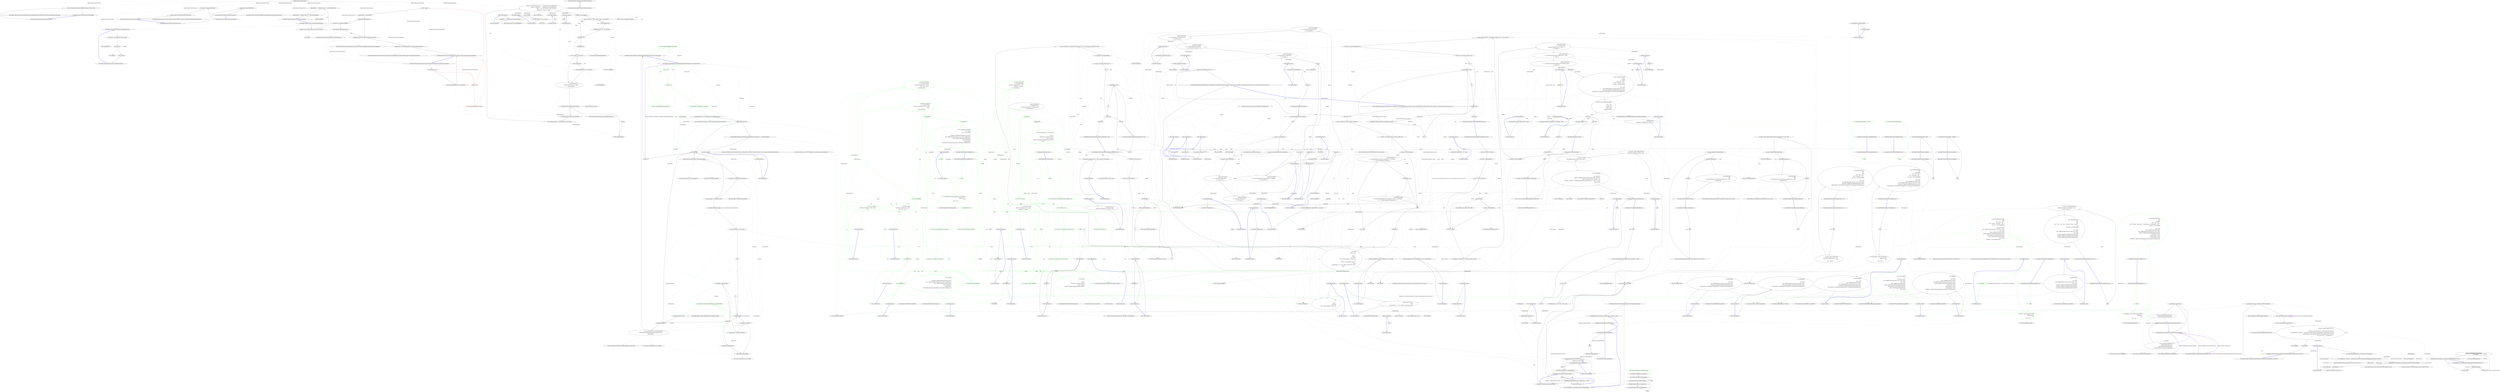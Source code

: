 digraph  {
n83 [label="HangFire.SqlServer.SqlServerStorage", span=""];
n0 [cluster="HangFire.SqlServer.SqlServerStorage.SqlServerStorage(string)", label="Entry HangFire.SqlServer.SqlServerStorage.SqlServerStorage(string)", span="32-32"];
n1 [cluster="HangFire.SqlServer.SqlServerStorage.SqlServerStorage(string)", label="Exit HangFire.SqlServer.SqlServerStorage.SqlServerStorage(string)", span="32-32"];
n2 [cluster="HangFire.SqlServer.SqlServerStorage.SqlServerStorage(string, HangFire.SqlServer.SqlServerStorageOptions)", label="Entry HangFire.SqlServer.SqlServerStorage.SqlServerStorage(string, HangFire.SqlServer.SqlServerStorageOptions)", span="37-37"];
n3 [cluster="HangFire.SqlServer.SqlServerStorage.SqlServerStorage(string, HangFire.SqlServer.SqlServerStorageOptions)", label="connectionString == null", span="39-39"];
n5 [cluster="HangFire.SqlServer.SqlServerStorage.SqlServerStorage(string, HangFire.SqlServer.SqlServerStorageOptions)", color=red, community=0, label="7: options == null", span="40-40"];
n7 [cluster="HangFire.SqlServer.SqlServerStorage.SqlServerStorage(string, HangFire.SqlServer.SqlServerStorageOptions)", label="_options = options", span="42-42"];
n8 [cluster="HangFire.SqlServer.SqlServerStorage.SqlServerStorage(string, HangFire.SqlServer.SqlServerStorageOptions)", label="_connectionString = connectionString", span="43-43"];
n9 [cluster="HangFire.SqlServer.SqlServerStorage.SqlServerStorage(string, HangFire.SqlServer.SqlServerStorageOptions)", label="options.PrepareSchemaIfNecessary", span="45-45"];
n12 [cluster="HangFire.SqlServer.SqlServerStorage.SqlServerStorage(string, HangFire.SqlServer.SqlServerStorageOptions)", label="var defaultQueueProvider = new SqlServerJobQueueProvider(options)", span="53-53"];
n4 [cluster="HangFire.SqlServer.SqlServerStorage.SqlServerStorage(string, HangFire.SqlServer.SqlServerStorageOptions)", label="throw new ArgumentNullException(''connectionString'');", span="39-39"];
n6 [cluster="HangFire.SqlServer.SqlServerStorage.SqlServerStorage(string, HangFire.SqlServer.SqlServerStorageOptions)", color=red, community=0, label="7: throw new ArgumentNullException(''options'');", span="40-40"];
n10 [cluster="HangFire.SqlServer.SqlServerStorage.SqlServerStorage(string, HangFire.SqlServer.SqlServerStorageOptions)", label="var connection = CreateAndOpenConnection()", span="47-47"];
n11 [cluster="HangFire.SqlServer.SqlServerStorage.SqlServerStorage(string, HangFire.SqlServer.SqlServerStorageOptions)", label="SqlServerObjectsInstaller.Install(connection)", span="49-49"];
n16 [cluster="HangFire.SqlServer.SqlServerStorage.CreateAndOpenConnection()", label="Entry HangFire.SqlServer.SqlServerStorage.CreateAndOpenConnection()", span="126-126"];
n17 [cluster="HangFire.SqlServer.SqlServerObjectsInstaller.Install(SqlConnection)", label="Entry HangFire.SqlServer.SqlServerObjectsInstaller.Install(SqlConnection)", span="34-34"];
n13 [cluster="HangFire.SqlServer.SqlServerStorage.SqlServerStorage(string, HangFire.SqlServer.SqlServerStorageOptions)", label="QueueProviders = new PersistentJobQueueProviderCollection(defaultQueueProvider)", span="54-54"];
n18 [cluster="HangFire.SqlServer.SqlServerJobQueueProvider.SqlServerJobQueueProvider(HangFire.SqlServer.SqlServerStorageOptions)", label="Entry HangFire.SqlServer.SqlServerJobQueueProvider.SqlServerJobQueueProvider(HangFire.SqlServer.SqlServerStorageOptions)", span="25-25"];
n14 [cluster="HangFire.SqlServer.SqlServerStorage.SqlServerStorage(string, HangFire.SqlServer.SqlServerStorageOptions)", label="Exit HangFire.SqlServer.SqlServerStorage.SqlServerStorage(string, HangFire.SqlServer.SqlServerStorageOptions)", span="37-37"];
n19 [cluster="HangFire.SqlServer.PersistentJobQueueProviderCollection.PersistentJobQueueProviderCollection(HangFire.SqlServer.IPersistentJobQueueProvider)", label="Entry HangFire.SqlServer.PersistentJobQueueProviderCollection.PersistentJobQueueProviderCollection(HangFire.SqlServer.IPersistentJobQueueProvider)", span="31-31"];
n15 [cluster="System.ArgumentNullException.ArgumentNullException(string)", label="Entry System.ArgumentNullException.ArgumentNullException(string)", span="0-0"];
n20 [cluster="HangFire.SqlServer.SqlServerStorage.GetMonitoringApi()", label="Entry HangFire.SqlServer.SqlServerStorage.GetMonitoringApi()", span="59-59"];
n21 [cluster="HangFire.SqlServer.SqlServerStorage.GetMonitoringApi()", label="return new SqlServerMonitoringApi(CreateAndOpenConnection(), QueueProviders);", span="61-61"];
n22 [cluster="HangFire.SqlServer.SqlServerStorage.GetMonitoringApi()", label="Exit HangFire.SqlServer.SqlServerStorage.GetMonitoringApi()", span="59-59"];
n23 [cluster="HangFire.SqlServer.SqlServerMonitoringApi.SqlServerMonitoringApi(SqlConnection, HangFire.SqlServer.PersistentJobQueueProviderCollection)", label="Entry HangFire.SqlServer.SqlServerMonitoringApi.SqlServerMonitoringApi(SqlConnection, HangFire.SqlServer.PersistentJobQueueProviderCollection)", span="36-36"];
n24 [cluster="HangFire.SqlServer.SqlServerStorage.GetConnection()", label="Entry HangFire.SqlServer.SqlServerStorage.GetConnection()", span="64-64"];
n25 [cluster="HangFire.SqlServer.SqlServerStorage.GetConnection()", label="var connection = CreateAndOpenConnection()", span="66-66"];
n26 [cluster="HangFire.SqlServer.SqlServerStorage.GetConnection()", label="return new SqlServerConnection(connection, QueueProviders);", span="68-68"];
n27 [cluster="HangFire.SqlServer.SqlServerStorage.GetConnection()", label="Exit HangFire.SqlServer.SqlServerStorage.GetConnection()", span="64-64"];
n28 [cluster="HangFire.SqlServer.SqlServerConnection.SqlServerConnection(SqlConnection, HangFire.SqlServer.PersistentJobQueueProviderCollection)", label="Entry HangFire.SqlServer.SqlServerConnection.SqlServerConnection(SqlConnection, HangFire.SqlServer.PersistentJobQueueProviderCollection)", span="35-35"];
n29 [cluster="HangFire.SqlServer.SqlServerStorage.GetComponents()", label="Entry HangFire.SqlServer.SqlServerStorage.GetComponents()", span="71-71"];
n30 [cluster="HangFire.SqlServer.SqlServerStorage.GetComponents()", label="yield return new ExpirationManager(this);", span="73-73"];
n31 [cluster="HangFire.SqlServer.SqlServerStorage.GetComponents()", label="Exit HangFire.SqlServer.SqlServerStorage.GetComponents()", span="71-71"];
n32 [cluster="HangFire.SqlServer.ExpirationManager.ExpirationManager(HangFire.SqlServer.SqlServerStorage)", label="Entry HangFire.SqlServer.ExpirationManager.ExpirationManager(HangFire.SqlServer.SqlServerStorage)", span="38-38"];
n33 [cluster="HangFire.SqlServer.SqlServerStorage.WriteOptionsToLog(ILog)", label="Entry HangFire.SqlServer.SqlServerStorage.WriteOptionsToLog(ILog)", span="76-76"];
n34 [cluster="HangFire.SqlServer.SqlServerStorage.WriteOptionsToLog(ILog)", label="logger.Info(''Using the following options for SQL Server job storage:'')", span="78-78"];
n35 [cluster="HangFire.SqlServer.SqlServerStorage.WriteOptionsToLog(ILog)", label="logger.InfoFormat(''    Queue poll interval: {0}.'', _options.QueuePollInterval)", span="79-79"];
n36 [cluster="HangFire.SqlServer.SqlServerStorage.WriteOptionsToLog(ILog)", label="logger.InfoFormat(''    Invisibility timeout: {0}.'', _options.InvisibilityTimeout)", span="80-80"];
n38 [cluster="Unk.Info", label="Entry Unk.Info", span=""];
n39 [cluster="Unk.InfoFormat", label="Entry Unk.InfoFormat", span=""];
n37 [cluster="HangFire.SqlServer.SqlServerStorage.WriteOptionsToLog(ILog)", label="Exit HangFire.SqlServer.SqlServerStorage.WriteOptionsToLog(ILog)", span="76-76"];
n40 [cluster="HangFire.SqlServer.SqlServerStorage.ToString()", label="Entry HangFire.SqlServer.SqlServerStorage.ToString()", span="83-83"];
n41 [cluster="HangFire.SqlServer.SqlServerStorage.ToString()", label="string canNotParseMessage = ''<Connection string can not be parsed>''", span="85-85"];
n42 [cluster="HangFire.SqlServer.SqlServerStorage.ToString()", label="var parts = _connectionString.Split(new[] { ';' }, StringSplitOptions.RemoveEmptyEntries)\r\n                    .Select(x => x.Split(new[] { '=' }, StringSplitOptions.RemoveEmptyEntries))\r\n                    .Select(x => new { Key = x[0].Trim(), Value = x[1].Trim() })\r\n                    .ToDictionary(x => x.Key, x => x.Value)", span="89-92"];
n52 [cluster="HangFire.SqlServer.SqlServerStorage.ToString()", label="return builder.Length != 0 \r\n                    ? String.Format(''SQL Server: {0}'', builder) \r\n                    : canNotParseMessage;", span="116-118"];
n54 [cluster="HangFire.SqlServer.SqlServerStorage.ToString()", label="return canNotParseMessage;", span="122-122"];
n43 [cluster="HangFire.SqlServer.SqlServerStorage.ToString()", label="var builder = new StringBuilder()", span="94-94"];
n56 [cluster="string.Split(char[], System.StringSplitOptions)", label="Entry string.Split(char[], System.StringSplitOptions)", span="0-0"];
n57 [cluster="Unk.Select", label="Entry Unk.Select", span=""];
n58 [cluster="Unk.ToDictionary", label="Entry Unk.ToDictionary", span=""];
n64 [cluster="lambda expression", label="Entry lambda expression", span="90-90"];
n67 [cluster="lambda expression", label="Entry lambda expression", span="91-91"];
n71 [cluster="lambda expression", label="Entry lambda expression", span="92-92"];
n74 [cluster="lambda expression", label="Entry lambda expression", span="92-92"];
n45 [cluster="HangFire.SqlServer.SqlServerStorage.ToString()", label="parts.ContainsKey(alias)", span="98-98"];
n46 [cluster="HangFire.SqlServer.SqlServerStorage.ToString()", label="builder.AppendFormat(''{1}'', alias, parts[alias])", span="100-100"];
n50 [cluster="HangFire.SqlServer.SqlServerStorage.ToString()", label="parts.ContainsKey(alias)", span="109-109"];
n51 [cluster="HangFire.SqlServer.SqlServerStorage.ToString()", label="builder.AppendFormat(''{1}'', alias, parts[alias])", span="111-111"];
n44 [cluster="HangFire.SqlServer.SqlServerStorage.ToString()", label="new[] { ''Data Source'', ''Server'', ''Address'', ''Addr'', ''Network Address'' }", span="96-96"];
n59 [cluster="System.Text.StringBuilder.StringBuilder()", label="Entry System.Text.StringBuilder.StringBuilder()", span="0-0"];
n47 [cluster="HangFire.SqlServer.SqlServerStorage.ToString()", label="builder.Length != 0", span="105-105"];
n48 [cluster="HangFire.SqlServer.SqlServerStorage.ToString()", label="builder.Append(''@'')", span="105-105"];
n60 [cluster="Unk.ContainsKey", label="Entry Unk.ContainsKey", span=""];
n61 [cluster="Unk.AppendFormat", label="Entry Unk.AppendFormat", span=""];
n49 [cluster="HangFire.SqlServer.SqlServerStorage.ToString()", label="new[] { ''Database'', ''Initial Catalog'' }", span="107-107"];
n62 [cluster="System.Text.StringBuilder.Append(string)", label="Entry System.Text.StringBuilder.Append(string)", span="0-0"];
n53 [cluster="HangFire.SqlServer.SqlServerStorage.ToString()", label=Exception, span="120-120"];
n55 [cluster="HangFire.SqlServer.SqlServerStorage.ToString()", label="Exit HangFire.SqlServer.SqlServerStorage.ToString()", span="83-83"];
n63 [cluster="string.Format(string, object)", label="Entry string.Format(string, object)", span="0-0"];
n65 [cluster="lambda expression", label="x.Split(new[] { '=' }, StringSplitOptions.RemoveEmptyEntries)", span="90-90"];
n66 [cluster="lambda expression", label="Exit lambda expression", span="90-90"];
n68 [cluster="lambda expression", label="new { Key = x[0].Trim(), Value = x[1].Trim() }", span="91-91"];
n69 [cluster="lambda expression", label="Exit lambda expression", span="91-91"];
n70 [cluster="Unk.Trim", label="Entry Unk.Trim", span=""];
n72 [cluster="lambda expression", label="x.Key", span="92-92"];
n73 [cluster="lambda expression", label="Exit lambda expression", span="92-92"];
n75 [cluster="lambda expression", label="x.Value", span="92-92"];
n76 [cluster="lambda expression", label="Exit lambda expression", span="92-92"];
n77 [cluster="HangFire.SqlServer.SqlServerStorage.CreateAndOpenConnection()", label="var connection = new SqlConnection(_connectionString)", span="128-128"];
n78 [cluster="HangFire.SqlServer.SqlServerStorage.CreateAndOpenConnection()", label="connection.Open()", span="129-129"];
n81 [cluster="SqlConnection.cstr", label="Entry SqlConnection.cstr", span=""];
n79 [cluster="HangFire.SqlServer.SqlServerStorage.CreateAndOpenConnection()", label="return connection;", span="131-131"];
n82 [cluster="Unk.Open", label="Entry Unk.Open", span=""];
n80 [cluster="HangFire.SqlServer.SqlServerStorage.CreateAndOpenConnection()", label="Exit HangFire.SqlServer.SqlServerStorage.CreateAndOpenConnection()", span="126-126"];
d11 [cluster="Hangfire.Common.TypeExtensions.GetNonOpenMatchingMethod(System.Type, string, System.Type[])", color=green, community=0, label="15: type == null", span="46-46"];
d10 [cluster="Hangfire.Common.TypeExtensions.GetNonOpenMatchingMethod(System.Type, string, System.Type[])", label="Entry Hangfire.Common.TypeExtensions.GetNonOpenMatchingMethod(System.Type, string, System.Type[])", span="41-41"];
d12 [cluster="Hangfire.Common.TypeExtensions.GetNonOpenMatchingMethod(System.Type, string, System.Type[])", color=green, community=0, label="15: throw new ArgumentNullException(nameof(type));", span="46-46"];
d13 [cluster="Hangfire.Common.TypeExtensions.GetNonOpenMatchingMethod(System.Type, string, System.Type[])", color=green, community=0, label="15: name == null", span="47-47"];
d38 [cluster="Hangfire.Common.TypeExtensions.GetNonOpenMatchingMethod(System.Type, string, System.Type[])", label="Exit Hangfire.Common.TypeExtensions.GetNonOpenMatchingMethod(System.Type, string, System.Type[])", span="41-41"];
d40 [cluster="Unk.nameof", label="Entry Unk.nameof", span=""];
d14 [cluster="Hangfire.Common.TypeExtensions.GetNonOpenMatchingMethod(System.Type, string, System.Type[])", color=green, community=0, label="15: throw new ArgumentNullException(nameof(name));", span="47-47"];
d15 [cluster="Hangfire.Common.TypeExtensions.GetNonOpenMatchingMethod(System.Type, string, System.Type[])", color=green, community=0, label="15: parameterTypes = parameterTypes ?? new Type[0]", span="49-49"];
d16 [cluster="Hangfire.Common.TypeExtensions.GetNonOpenMatchingMethod(System.Type, string, System.Type[])", label="var methodCandidates = new List<MethodInfo>(type.GetRuntimeMethods())", span="51-51"];
d22 [cluster="Hangfire.Common.TypeExtensions.GetNonOpenMatchingMethod(System.Type, string, System.Type[])", label="parameters.Length != parameterTypes.Length", span="66-66"];
d29 [cluster="Hangfire.Common.TypeExtensions.GetNonOpenMatchingMethod(System.Type, string, System.Type[])", label="var actualType = parameterTypes[i]", span="80-80"];
d32 [cluster="Hangfire.Common.TypeExtensions.GetNonOpenMatchingMethod(System.Type, string, System.Type[])", color=green, community=0, label="15: parameterType.GetTypeInfo().IsAssignableFrom(actualType.GetTypeInfo())", span="90-90"];
d28 [cluster="Hangfire.Common.TypeExtensions.GetNonOpenMatchingMethod(System.Type, string, System.Type[])", label="var parameterType = parameter.ParameterType", span="79-79"];
d30 [cluster="Hangfire.Common.TypeExtensions.GetNonOpenMatchingMethod(System.Type, string, System.Type[])", label="parameterType.IsGenericParameter", span="83-83"];
d33 [cluster="Hangfire.Common.TypeExtensions.GetNonOpenMatchingMethod(System.Type, string, System.Type[])", label="parameterTypesMatched = false", span="92-92"];
d26 [cluster="Hangfire.Common.TypeExtensions.GetNonOpenMatchingMethod(System.Type, string, System.Type[])", label="i < parameters.Length", span="76-76"];
d5 [cluster="System.Type.GetTypeInfo()", label="Entry System.Type.GetTypeInfo()", span="0-0"];
d49 [cluster="System.Reflection.TypeInfo.IsAssignableFrom(System.Reflection.TypeInfo)", label="Entry System.Reflection.TypeInfo.IsAssignableFrom(System.Reflection.TypeInfo)", span="0-0"];
d17 [cluster="Hangfire.Common.TypeExtensions.GetNonOpenMatchingMethod(System.Type, string, System.Type[])", label="type.GetTypeInfo().IsInterface", span="53-53"];
d18 [cluster="Hangfire.Common.TypeExtensions.GetNonOpenMatchingMethod(System.Type, string, System.Type[])", label="methodCandidates.AddRange(type.GetTypeInfo().ImplementedInterfaces.SelectMany(x => x.GetRuntimeMethods()))", span="55-55"];
d20 [cluster="Hangfire.Common.TypeExtensions.GetNonOpenMatchingMethod(System.Type, string, System.Type[])", label="!methodCandidate.Name.Equals(name, StringComparison.Ordinal)", span="60-60"];
d37 [cluster="Hangfire.Common.TypeExtensions.GetNonOpenMatchingMethod(System.Type, string, System.Type[])", label="return null;", span="104-104"];
d36 [cluster="Hangfire.Common.TypeExtensions.GetNonOpenMatchingMethod(System.Type, string, System.Type[])", label="return methodCandidate.ContainsGenericParameters\r\n                    ? methodCandidate.MakeGenericMethod(genericArguments.ToArray())\r\n                    : methodCandidate;", span="99-101"];
d41 [cluster="System.Collections.Generic.List<T>.List(System.Collections.Generic.IEnumerable<T>)", label="Entry System.Collections.Generic.List<T>.List(System.Collections.Generic.IEnumerable<T>)", span="0-0"];
d42 [cluster="System.Type.GetRuntimeMethods()", label="Entry System.Type.GetRuntimeMethods()", span="0-0"];
d19 [cluster="Hangfire.Common.TypeExtensions.GetNonOpenMatchingMethod(System.Type, string, System.Type[])", label=methodCandidates, span="58-58"];
d21 [cluster="Hangfire.Common.TypeExtensions.GetNonOpenMatchingMethod(System.Type, string, System.Type[])", label="var parameters = methodCandidate.GetParameters()", span="65-65"];
d23 [cluster="Hangfire.Common.TypeExtensions.GetNonOpenMatchingMethod(System.Type, string, System.Type[])", label="var parameterTypesMatched = true", span="71-71"];
d25 [cluster="Hangfire.Common.TypeExtensions.GetNonOpenMatchingMethod(System.Type, string, System.Type[])", label="var i = 0", span="76-76"];
d31 [cluster="Hangfire.Common.TypeExtensions.GetNonOpenMatchingMethod(System.Type, string, System.Type[])", label="genericArguments.Add(actualType)", span="85-85"];
d27 [cluster="Hangfire.Common.TypeExtensions.GetNonOpenMatchingMethod(System.Type, string, System.Type[])", label="var parameter = parameters[i]", span="78-78"];
d35 [cluster="Hangfire.Common.TypeExtensions.GetNonOpenMatchingMethod(System.Type, string, System.Type[])", label="!parameterTypesMatched", span="96-96"];
d34 [cluster="Hangfire.Common.TypeExtensions.GetNonOpenMatchingMethod(System.Type, string, System.Type[])", label="i++", span="76-76"];
d1 [cluster="Hangfire.Common.TypeExtensions.ToGenericTypeString(System.Type)", label="!type.GetTypeInfo().IsGenericType", span="29-29"];
d68 [cluster="Hangfire.Common.TypeExtensions.ReplaceGenericParametersInGenericTypeName(string, System.Type)", label="var genericArguments = type .GetTypeInfo().GetAllGenericArguments()", span="128-128"];
d43 [cluster="System.Collections.Generic.IEnumerable<TSource>.SelectMany<TSource, TResult>(System.Func<TSource, System.Collections.Generic.IEnumerable<TResult>>)", label="Entry System.Collections.Generic.IEnumerable<TSource>.SelectMany<TSource, TResult>(System.Func<TSource, System.Collections.Generic.IEnumerable<TResult>>)", span="0-0"];
d44 [cluster="System.Collections.Generic.List<T>.AddRange(System.Collections.Generic.IEnumerable<T>)", label="Entry System.Collections.Generic.List<T>.AddRange(System.Collections.Generic.IEnumerable<T>)", span="0-0"];
d52 [cluster="lambda expression", label="Entry lambda expression", span="55-55"];
d45 [cluster="string.Equals(string, System.StringComparison)", label="Entry string.Equals(string, System.StringComparison)", span="0-0"];
d24 [cluster="Hangfire.Common.TypeExtensions.GetNonOpenMatchingMethod(System.Type, string, System.Type[])", label="var genericArguments = new List<Type>()", span="72-72"];
d50 [cluster="System.Collections.Generic.List<T>.ToArray()", label="Entry System.Collections.Generic.List<T>.ToArray()", span="0-0"];
d51 [cluster="System.Reflection.MethodInfo.MakeGenericMethod(params System.Type[])", label="Entry System.Reflection.MethodInfo.MakeGenericMethod(params System.Type[])", span="0-0"];
d53 [cluster="lambda expression", label="x.GetRuntimeMethods()", span="55-55"];
d46 [cluster="System.Reflection.MethodBase.GetParameters()", label="Entry System.Reflection.MethodBase.GetParameters()", span="0-0"];
d48 [cluster="System.Collections.Generic.List<T>.Add(T)", label="Entry System.Collections.Generic.List<T>.Add(T)", span="0-0"];
d0 [cluster="Hangfire.Common.TypeExtensions.ToGenericTypeString(System.Type)", label="Entry Hangfire.Common.TypeExtensions.ToGenericTypeString(System.Type)", span="27-27"];
d2 [cluster="Hangfire.Common.TypeExtensions.ToGenericTypeString(System.Type)", label="return type.GetFullNameWithoutNamespace()\r\n                        .ReplacePlusWithDotInNestedTypeName();", span="31-32"];
d3 [cluster="Hangfire.Common.TypeExtensions.ToGenericTypeString(System.Type)", label="return type.GetGenericTypeDefinition()\r\n                    .GetFullNameWithoutNamespace()\r\n                    .ReplacePlusWithDotInNestedTypeName()\r\n                    .ReplaceGenericParametersInGenericTypeName(type);", span="35-38"];
d67 [cluster="Hangfire.Common.TypeExtensions.ReplaceGenericParametersInGenericTypeName(string, System.Type)", label="Entry Hangfire.Common.TypeExtensions.ReplaceGenericParametersInGenericTypeName(string, System.Type)", span="126-126"];
d69 [cluster="Hangfire.Common.TypeExtensions.ReplaceGenericParametersInGenericTypeName(string, System.Type)", label="string regexForGenericArguments = @''`[1-9]\d*''", span="130-130"];
d74 [cluster="System.Reflection.TypeInfo.GetAllGenericArguments()", label="Entry System.Reflection.TypeInfo.GetAllGenericArguments()", span="145-145"];
d71 [cluster="Hangfire.Common.TypeExtensions.ReplaceGenericParametersInGenericTypeName(string, System.Type)", label="typeName = rgx.Replace(typeName, match =>\r\n            {\r\n                var currentGenericArgumentNumbers = int.Parse(match.Value.Substring(1));\r\n                var currentArguments = string.Join('','', genericArguments.Take(currentGenericArgumentNumbers).Select(ToGenericTypeString));\r\n                genericArguments = genericArguments.Skip(currentGenericArgumentNumbers).ToArray();\r\n                return string.Concat(''<'', currentArguments, ''>'');\r\n            })", span="134-140"];
d54 [cluster="lambda expression", label="Exit lambda expression", span="55-55"];
d47 [cluster="System.Collections.Generic.List<T>.List()", label="Entry System.Collections.Generic.List<T>.List()", span="0-0"];
d4 [cluster="Hangfire.Common.TypeExtensions.ToGenericTypeString(System.Type)", label="Exit Hangfire.Common.TypeExtensions.ToGenericTypeString(System.Type)", span="27-27"];
d9 [cluster="string.ReplaceGenericParametersInGenericTypeName(System.Type)", label="Entry string.ReplaceGenericParametersInGenericTypeName(System.Type)", span="126-126"];
d7 [cluster="string.ReplacePlusWithDotInNestedTypeName()", label="Entry string.ReplacePlusWithDotInNestedTypeName()", span="121-121"];
d6 [cluster="System.Type.GetFullNameWithoutNamespace()", label="Entry System.Type.GetFullNameWithoutNamespace()", span="107-107"];
d8 [cluster="System.Type.GetGenericTypeDefinition()", label="Entry System.Type.GetGenericTypeDefinition()", span="0-0"];
d73 [cluster="Hangfire.Common.TypeExtensions.ReplaceGenericParametersInGenericTypeName(string, System.Type)", label="Exit Hangfire.Common.TypeExtensions.ReplaceGenericParametersInGenericTypeName(string, System.Type)", span="126-126"];
d70 [cluster="Hangfire.Common.TypeExtensions.ReplaceGenericParametersInGenericTypeName(string, System.Type)", label="var rgx = new Regex(regexForGenericArguments)", span="132-132"];
d72 [cluster="Hangfire.Common.TypeExtensions.ReplaceGenericParametersInGenericTypeName(string, System.Type)", label="return typeName;", span="142-142"];
d76 [cluster="Unk.Replace", label="Entry Unk.Replace", span=""];
d77 [cluster="lambda expression", label="Entry lambda expression", span="134-140"];
d79 [cluster="lambda expression", label="var currentArguments = string.Join('','', genericArguments.Take(currentGenericArgumentNumbers).Select(ToGenericTypeString))", span="137-137"];
d80 [cluster="lambda expression", label="genericArguments = genericArguments.Skip(currentGenericArgumentNumbers).ToArray()", span="138-138"];
d75 [cluster="System.Text.RegularExpressions.Regex.Regex(string)", label="Entry System.Text.RegularExpressions.Regex.Regex(string)", span="0-0"];
d82 [cluster="lambda expression", label="Exit lambda expression", span="134-140"];
d78 [cluster="lambda expression", label="var currentGenericArgumentNumbers = int.Parse(match.Value.Substring(1))", span="136-136"];
d93 [label=genericArguments, span=""];
d84 [cluster="System.Collections.Generic.IEnumerable<TSource>.Take<TSource>(int)", label="Entry System.Collections.Generic.IEnumerable<TSource>.Take<TSource>(int)", span="0-0"];
d85 [cluster="Unk.Select", label="Entry Unk.Select", span=""];
d86 [cluster="Unk.Join", label="Entry Unk.Join", span=""];
d81 [cluster="lambda expression", label="return string.Concat(''<'', currentArguments, ''>'');", span="139-139"];
d87 [cluster="System.Collections.Generic.IEnumerable<TSource>.Skip<TSource>(int)", label="Entry System.Collections.Generic.IEnumerable<TSource>.Skip<TSource>(int)", span="0-0"];
d88 [cluster="System.Collections.Generic.IEnumerable<TSource>.ToArray<TSource>()", label="Entry System.Collections.Generic.IEnumerable<TSource>.ToArray<TSource>()", span="0-0"];
d62 [cluster="string.Substring(int)", label="Entry string.Substring(int)", span="0-0"];
d83 [cluster="int.Parse(string)", label="Entry int.Parse(string)", span="0-0"];
d89 [cluster="string.Concat(string, string, string)", label="Entry string.Concat(string, string, string)", span="0-0"];
d59 [cluster="Hangfire.Common.TypeExtensions.GetFullNameWithoutNamespace(System.Type)", label="return !String.IsNullOrEmpty(type.Namespace)\n                ? type.FullName.Substring(type.Namespace.Length + dotLength)\n                : type.FullName;", span="116-118"];
d55 [cluster="Hangfire.Common.TypeExtensions.GetFullNameWithoutNamespace(System.Type)", label="Entry Hangfire.Common.TypeExtensions.GetFullNameWithoutNamespace(System.Type)", span="107-107"];
d58 [cluster="Hangfire.Common.TypeExtensions.GetFullNameWithoutNamespace(System.Type)", label="int dotLength = 1", span="114-114"];
d60 [cluster="Hangfire.Common.TypeExtensions.GetFullNameWithoutNamespace(System.Type)", label="Exit Hangfire.Common.TypeExtensions.GetFullNameWithoutNamespace(System.Type)", span="107-107"];
d61 [cluster="string.IsNullOrEmpty(string)", label="Entry string.IsNullOrEmpty(string)", span="0-0"];
d56 [cluster="Hangfire.Common.TypeExtensions.GetFullNameWithoutNamespace(System.Type)", label="type.IsGenericParameter", span="109-109"];
d57 [cluster="Hangfire.Common.TypeExtensions.GetFullNameWithoutNamespace(System.Type)", label="return type.Name;", span="111-111"];
m0_36 [cluster="HangFire.JobHelper.FromJson<T>(string)", file="TypeExtensionsFacts.cs", label="Entry HangFire.JobHelper.FromJson<T>(string)", span="37-37"];
m0_291 [cluster="Unk.TryParse", file="TypeExtensionsFacts.cs", label="Entry Unk.TryParse", span=""];
m0_13 [cluster="HangFire.Web.JobStorage.DequeuedCount(string)", file="TypeExtensionsFacts.cs", label="return Redis.GetListCount(String.Format(''hangfire:queue:{0}:dequeued'', queue));", span="32-32"];
m0_14 [cluster="HangFire.Web.JobStorage.DequeuedCount(string)", file="TypeExtensionsFacts.cs", label="Exit HangFire.Web.JobStorage.DequeuedCount(string)", span="28-28"];
m0_15 [cluster="HangFire.Web.JobStorage.FailedCount()", file="TypeExtensionsFacts.cs", label="Entry HangFire.Web.JobStorage.FailedCount()", span="36-36"];
m0_30 [cluster="System.Collections.Generic.IEnumerable<TSource>.OrderBy<TSource, TKey>(System.Func<TSource, TKey>)", file="TypeExtensionsFacts.cs", label="Entry System.Collections.Generic.IEnumerable<TSource>.OrderBy<TSource, TKey>(System.Func<TSource, TKey>)", span="0-0"];
m0_133 [cluster="int.Parse(string)", file="TypeExtensionsFacts.cs", label="Entry int.Parse(string)", span="0-0"];
m0_43 [cluster="HangFire.Web.JobStorage.ScheduledJobs(int, int)", file="TypeExtensionsFacts.cs", label="Entry HangFire.Web.JobStorage.ScheduledJobs(int, int)", span="80-80"];
m0_44 [cluster="HangFire.Web.JobStorage.ScheduledJobs(int, int)", color=green, community=0, file="TypeExtensionsFacts.cs", label="25: Redis", span="82-82"];
m0_45 [cluster="HangFire.Web.JobStorage.ScheduledJobs(int, int)", color=green, community=0, file="TypeExtensionsFacts.cs", label="25: var scheduledJobs = Redis.GetRangeWithScoresFromSortedSet(\r\n                    ''hangfire:schedule'',\r\n                    from,\r\n                    from + count - 1)", span="84-87"];
m0_46 [cluster="HangFire.Web.JobStorage.ScheduledJobs(int, int)", color=green, community=0, file="TypeExtensionsFacts.cs", label="35: scheduledJobs.Count == 0", span="89-89"];
m0_51 [cluster="HangFire.Web.JobStorage.ScheduledJobs(int, int)", color=green, community=0, file="TypeExtensionsFacts.cs", label="25: scheduledJobs", span="99-99"];
m0_56 [cluster="HangFire.Web.JobStorage.ScheduledJobs(int, int)", color=green, community=0, file="TypeExtensionsFacts.cs", label="25: return scheduledJobs.ToDictionary(\r\n                    job => job.Key,\r\n                    job => new ScheduleDto\r\n                    {\r\n                        ScheduledAt = JobHelper.FromTimestamp((long) job.Value),\r\n                        Args = JobHelper.FromJson<Dictionary<string, string>>(jobs[job.Key][1]),\r\n                        Queue = JobHelper.TryToGetQueue(jobs[job.Key][0]),\r\n                        Type = jobs[job.Key][0],\r\n                        InScheduledState =\r\n                            ScheduledState.Name.Equals(states[job.Key], StringComparison.OrdinalIgnoreCase)\r\n                    });", span="119-129"];
m0_47 [cluster="HangFire.Web.JobStorage.ScheduledJobs(int, int)", color=green, community=0, file="TypeExtensionsFacts.cs", label="24: return new Dictionary<string, ScheduleDto>();", span="91-91"];
m0_48 [cluster="HangFire.Web.JobStorage.ScheduledJobs(int, int)", color=green, community=0, file="TypeExtensionsFacts.cs", label="25: var jobs = new Dictionary<string, List<string>>()", span="94-94"];
m0_50 [cluster="HangFire.Web.JobStorage.ScheduledJobs(int, int)", color=green, community=0, file="TypeExtensionsFacts.cs", label="25: var pipeline = Redis.CreatePipeline()", span="97-97"];
m0_54 [cluster="HangFire.Web.JobStorage.ScheduledJobs(int, int)", color=green, community=0, file="TypeExtensionsFacts.cs", label="35: pipeline.QueueCommand(\r\n                            x => x.GetValueFromHash(\r\n                                String.Format(''hangfire:job:{0}:state'', job.Key),\r\n                                ''State''),\r\n                            x => states.Add(job.Key, x))", span="109-113"];
m0_52 [cluster="HangFire.Web.JobStorage.ScheduledJobs(int, int)", color=green, community=0, file="TypeExtensionsFacts.cs", label="22: var job = scheduledJob", span="101-101"];
m0_55 [cluster="HangFire.Web.JobStorage.ScheduledJobs(int, int)", color=green, community=0, file="TypeExtensionsFacts.cs", label="25: pipeline.Flush()", span="116-116"];
m0_49 [cluster="HangFire.Web.JobStorage.ScheduledJobs(int, int)", color=green, community=0, file="TypeExtensionsFacts.cs", label="25: var states = new Dictionary<string, string>()", span="95-95"];
m0_53 [cluster="HangFire.Web.JobStorage.ScheduledJobs(int, int)", color=green, community=0, file="TypeExtensionsFacts.cs", label="41: pipeline.QueueCommand(\r\n                            x => x.GetValuesFromHash(\r\n                                String.Format(''hangfire:job:{0}'', job.Key),\r\n                                new[] { ''Type'', ''Args'' }),\r\n                            x => jobs.Add(job.Key, x))", span="103-107"];
m0_57 [cluster="HangFire.Web.JobStorage.ScheduledJobs(int, int)", file="TypeExtensionsFacts.cs", label="Exit HangFire.Web.JobStorage.ScheduledJobs(int, int)", span="80-80"];
m0_38 [cluster="HangFire.JobHelper.FromNullableStringTimestamp(string)", file="TypeExtensionsFacts.cs", label="Entry HangFire.JobHelper.FromNullableStringTimestamp(string)", span="65-65"];
m0_214 [cluster="HangFire.Web.DequeuedJobDto.DequeuedJobDto()", file="TypeExtensionsFacts.cs", label="Entry HangFire.Web.DequeuedJobDto.DequeuedJobDto()", span="5-5"];
m0_386 [cluster="HangFire.Web.StatisticsDto.StatisticsDto()", file="TypeExtensionsFacts.cs", label="Entry HangFire.Web.StatisticsDto.StatisticsDto()", span="2-2"];
m0_29 [cluster="Unk.GetJobsWithProperties", file="TypeExtensionsFacts.cs", label="Entry Unk.GetJobsWithProperties", span=""];
m0_31 [cluster="System.Collections.Generic.IEnumerable<TSource>.ToList<TSource>()", file="TypeExtensionsFacts.cs", label="Entry System.Collections.Generic.IEnumerable<TSource>.ToList<TSource>()", span="0-0"];
m0_359 [cluster="KeyValuePair<string, T>.cstr", file="TypeExtensionsFacts.cs", label="Entry KeyValuePair<string, T>.cstr", span=""];
m0_197 [cluster="HangFire.Web.EnqueuedJobDto.EnqueuedJobDto()", file="TypeExtensionsFacts.cs", label="Entry HangFire.Web.EnqueuedJobDto.EnqueuedJobDto()", span="5-5"];
m0_60 [cluster="Unk.CreatePipeline", file="TypeExtensionsFacts.cs", label="Entry Unk.CreatePipeline", span=""];
m0_76 [cluster="Unk.GetValueFromHash", file="TypeExtensionsFacts.cs", label="Entry Unk.GetValueFromHash", span=""];
m0_0 [cluster="HangFire.Web.JobStorage.ScheduledCount()", file="TypeExtensionsFacts.cs", label="Entry HangFire.Web.JobStorage.ScheduledCount()", span="12-12"];
m0_1 [cluster="HangFire.Web.JobStorage.ScheduledCount()", file="TypeExtensionsFacts.cs", label=Redis, span="14-14"];
m0_3 [cluster="HangFire.Web.JobStorage.ScheduledCount()", file="TypeExtensionsFacts.cs", label="Exit HangFire.Web.JobStorage.ScheduledCount()", span="12-12"];
m0_2 [cluster="HangFire.Web.JobStorage.ScheduledCount()", file="TypeExtensionsFacts.cs", label="return Redis.GetSortedSetCount(''hangfire:schedule'');", span="16-16"];
m0_4 [cluster="Unk.GetSortedSetCount", file="TypeExtensionsFacts.cs", label="Entry Unk.GetSortedSetCount", span=""];
m0_23 [cluster="HangFire.Web.JobStorage.ProcessingJobs(int, int)", file="TypeExtensionsFacts.cs", label="Entry HangFire.Web.JobStorage.ProcessingJobs(int, int)", span="52-52"];
m0_24 [cluster="HangFire.Web.JobStorage.ProcessingJobs(int, int)", color=green, community=0, file="TypeExtensionsFacts.cs", label="2: Redis", span="55-55"];
m0_25 [cluster="HangFire.Web.JobStorage.ProcessingJobs(int, int)", color=green, community=0, file="TypeExtensionsFacts.cs", label="4: var jobIds = Redis.GetRangeFromSortedSet(\r\n                    ''hangfire:processing'',\r\n                    from,\r\n                    from + count - 1)", span="57-60"];
m0_26 [cluster="HangFire.Web.JobStorage.ProcessingJobs(int, int)", color=green, community=0, file="TypeExtensionsFacts.cs", label="4: return GetJobsWithProperties(Redis,\r\n                    jobIds,\r\n                    new[] { ''Type'', ''Args'' },\r\n                    new[] { ''StartedAt'', ''ServerName'', ''State'' },\r\n                    (job, state) => new ProcessingJobDto\r\n                    {\r\n                        ServerName = state[1],\r\n                        Args = JobHelper.FromJson<Dictionary<string, string>>(job[1]),\r\n                        Type = job[0],\r\n                        Queue = JobHelper.TryToGetQueue(job[0]),\r\n                        StartedAt = JobHelper.FromNullableStringTimestamp(state[0]),\r\n                        InProcessingState = ProcessingState.Name.Equals(\r\n                            state[2], StringComparison.OrdinalIgnoreCase),\r\n                        State = state[2]\r\n                    }).OrderBy(x => x.Value.StartedAt).ToList();", span="62-76"];
m0_27 [cluster="HangFire.Web.JobStorage.ProcessingJobs(int, int)", file="TypeExtensionsFacts.cs", label="Exit HangFire.Web.JobStorage.ProcessingJobs(int, int)", span="52-52"];
m0_134 [cluster="HangFire.JobHelper.FromStringTimestamp(string)", file="TypeExtensionsFacts.cs", label="Entry HangFire.JobHelper.FromStringTimestamp(string)", span="60-60"];
m0_257 [cluster="Unk.ContainsKey", file="TypeExtensionsFacts.cs", label="Entry Unk.ContainsKey", span=""];
m0_5 [cluster="HangFire.Web.JobStorage.EnqueuedCount(string)", file="TypeExtensionsFacts.cs", label="Entry HangFire.Web.JobStorage.EnqueuedCount(string)", span="20-20"];
m0_234 [cluster="HangFire.States.EnqueuedState.EnqueuedState(string, string, string)", file="TypeExtensionsFacts.cs", label="Entry HangFire.States.EnqueuedState.EnqueuedState(string, string, string)", span="10-10"];
m0_173 [cluster="HangFire.Web.JobStorage.GetJobsWithProperties<T>(IRedisClient, System.Collections.Generic.IList<string>, string[], string[], System.Func<System.Collections.Generic.List<string>, System.Collections.Generic.List<string>, T>)", file="TypeExtensionsFacts.cs", label="Entry HangFire.Web.JobStorage.GetJobsWithProperties<T>(IRedisClient, System.Collections.Generic.IList<string>, string[], string[], System.Func<System.Collections.Generic.List<string>, System.Collections.Generic.List<string>, T>)", span="499-499"];
m0_331 [cluster="HangFire.Web.JobStorage.GetJobsWithProperties<T>(IRedisClient, System.Collections.Generic.IList<string>, string[], string[], System.Func<System.Collections.Generic.List<string>, System.Collections.Generic.List<string>, T>)", file="TypeExtensionsFacts.cs", label="pipeline.QueueCommand(\r\n                        x => x.GetValuesFromHash(String.Format(''hangfire:job:{0}'', id), properties),\r\n                        x => { if (!jobs.ContainsKey(id)) jobs.Add(id, x); })", span="517-519"];
m0_333 [cluster="HangFire.Web.JobStorage.GetJobsWithProperties<T>(IRedisClient, System.Collections.Generic.IList<string>, string[], string[], System.Func<System.Collections.Generic.List<string>, System.Collections.Generic.List<string>, T>)", file="TypeExtensionsFacts.cs", label="pipeline.QueueCommand(\r\n                            x => x.GetValuesFromHash(String.Format(''hangfire:job:{0}:state'', id), stateProperties),\r\n                            x => { if (!states.ContainsKey(id)) states.Add(id, x); })", span="523-525"];
m0_328 [cluster="HangFire.Web.JobStorage.GetJobsWithProperties<T>(IRedisClient, System.Collections.Generic.IList<string>, string[], string[], System.Func<System.Collections.Generic.List<string>, System.Collections.Generic.List<string>, T>)", file="TypeExtensionsFacts.cs", label="var pipeline = redis.CreatePipeline()", span="511-511"];
m0_334 [cluster="HangFire.Web.JobStorage.GetJobsWithProperties<T>(IRedisClient, System.Collections.Generic.IList<string>, string[], string[], System.Func<System.Collections.Generic.List<string>, System.Collections.Generic.List<string>, T>)", file="TypeExtensionsFacts.cs", label="pipeline.Flush()", span="529-529"];
m0_335 [cluster="HangFire.Web.JobStorage.GetJobsWithProperties<T>(IRedisClient, System.Collections.Generic.IList<string>, string[], string[], System.Func<System.Collections.Generic.List<string>, System.Collections.Generic.List<string>, T>)", file="TypeExtensionsFacts.cs", label="return jobIds\r\n                .Select(x => new\r\n                {\r\n                    JobId = x,\r\n                    Job = jobs[x],\r\n                    State = states.ContainsKey(x) ? states[x] : null\r\n                })\r\n                .Select(x => new KeyValuePair<string, T>(\r\n                    x.JobId,\r\n                    x.Job.TrueForAll(y => y == null) ? default(T) : selector(x.Job, x.State)))\r\n                .ToList();", span="532-542"];
m0_325 [cluster="HangFire.Web.JobStorage.GetJobsWithProperties<T>(IRedisClient, System.Collections.Generic.IList<string>, string[], string[], System.Func<System.Collections.Generic.List<string>, System.Collections.Generic.List<string>, T>)", file="TypeExtensionsFacts.cs", label="return new List<KeyValuePair<string, T>>();", span="506-506"];
m0_326 [cluster="HangFire.Web.JobStorage.GetJobsWithProperties<T>(IRedisClient, System.Collections.Generic.IList<string>, string[], string[], System.Func<System.Collections.Generic.List<string>, System.Collections.Generic.List<string>, T>)", file="TypeExtensionsFacts.cs", label="var jobs = new Dictionary<string, List<string>>(jobIds.Count)", span="508-508"];
m0_330 [cluster="HangFire.Web.JobStorage.GetJobsWithProperties<T>(IRedisClient, System.Collections.Generic.IList<string>, string[], string[], System.Func<System.Collections.Generic.List<string>, System.Collections.Generic.List<string>, T>)", file="TypeExtensionsFacts.cs", label="var id = jobId", span="515-515"];
m0_332 [cluster="HangFire.Web.JobStorage.GetJobsWithProperties<T>(IRedisClient, System.Collections.Generic.IList<string>, string[], string[], System.Func<System.Collections.Generic.List<string>, System.Collections.Generic.List<string>, T>)", file="TypeExtensionsFacts.cs", label="stateProperties != null", span="521-521"];
m0_327 [cluster="HangFire.Web.JobStorage.GetJobsWithProperties<T>(IRedisClient, System.Collections.Generic.IList<string>, string[], string[], System.Func<System.Collections.Generic.List<string>, System.Collections.Generic.List<string>, T>)", file="TypeExtensionsFacts.cs", label="var states = new Dictionary<string, List<string>>(jobIds.Count)", span="509-509"];
m0_329 [cluster="HangFire.Web.JobStorage.GetJobsWithProperties<T>(IRedisClient, System.Collections.Generic.IList<string>, string[], string[], System.Func<System.Collections.Generic.List<string>, System.Collections.Generic.List<string>, T>)", file="TypeExtensionsFacts.cs", label=jobIds, span="513-513"];
m0_324 [cluster="HangFire.Web.JobStorage.GetJobsWithProperties<T>(IRedisClient, System.Collections.Generic.IList<string>, string[], string[], System.Func<System.Collections.Generic.List<string>, System.Collections.Generic.List<string>, T>)", file="TypeExtensionsFacts.cs", label="jobIds.Count == 0", span="506-506"];
m0_336 [cluster="HangFire.Web.JobStorage.GetJobsWithProperties<T>(IRedisClient, System.Collections.Generic.IList<string>, string[], string[], System.Func<System.Collections.Generic.List<string>, System.Collections.Generic.List<string>, T>)", file="TypeExtensionsFacts.cs", label="Exit HangFire.Web.JobStorage.GetJobsWithProperties<T>(IRedisClient, System.Collections.Generic.IList<string>, string[], string[], System.Func<System.Collections.Generic.List<string>, System.Collections.Generic.List<string>, T>)", span="499-499"];
m0_361 [cluster="Unk.selector", file="TypeExtensionsFacts.cs", label="Entry Unk.selector", span=""];
m0_345 [cluster="System.Collections.Generic.Dictionary<TKey, TValue>.ContainsKey(TKey)", file="TypeExtensionsFacts.cs", label="Entry System.Collections.Generic.Dictionary<TKey, TValue>.ContainsKey(TKey)", span="0-0"];
m0_11 [cluster="System.Threading.CancellationToken.ThrowIfCancellationRequested()", file="TypeExtensionsFacts.cs", label="Entry System.Threading.CancellationToken.ThrowIfCancellationRequested()", span="0-0"];
m0_12 [cluster="Hangfire.Server.IServerProcess.Execute(Hangfire.Server.BackgroundProcessContext)", file="TypeExtensionsFacts.cs", label="Entry Hangfire.Server.IServerProcess.Execute(Hangfire.Server.BackgroundProcessContext)", span="26-26"];
m0_219 [cluster="HangFire.Web.JobStorage.GetHourlyTimelineStats(IRedisClient, string)", file="TypeExtensionsFacts.cs", label="Entry HangFire.Web.JobStorage.GetHourlyTimelineStats(IRedisClient, string)", span="438-438"];
m0_278 [cluster="HangFire.Web.JobStorage.GetHourlyTimelineStats(IRedisClient, string)", file="TypeExtensionsFacts.cs", label="var result = new Dictionary<DateTime, long>()", span="452-452"];
m0_276 [cluster="HangFire.Web.JobStorage.GetHourlyTimelineStats(IRedisClient, string)", file="TypeExtensionsFacts.cs", label="var keys = dates.Select(x => String.Format(''hangfire:stats:{0}:{1}'', type, x.ToString(''yyyy-MM-dd-HH''))).ToList()", span="449-449"];
m0_270 [cluster="HangFire.Web.JobStorage.GetHourlyTimelineStats(IRedisClient, string)", file="TypeExtensionsFacts.cs", label="var dates = new List<DateTime>()", span="442-442"];
m0_277 [cluster="HangFire.Web.JobStorage.GetHourlyTimelineStats(IRedisClient, string)", file="TypeExtensionsFacts.cs", label="var valuesMap = redis.GetValuesMap(keys)", span="450-450"];
m0_279 [cluster="HangFire.Web.JobStorage.GetHourlyTimelineStats(IRedisClient, string)", file="TypeExtensionsFacts.cs", label="var i = 0", span="453-453"];
m0_284 [cluster="HangFire.Web.JobStorage.GetHourlyTimelineStats(IRedisClient, string)", file="TypeExtensionsFacts.cs", label="result.Add(dates[i], value)", span="461-461"];
m0_286 [cluster="HangFire.Web.JobStorage.GetHourlyTimelineStats(IRedisClient, string)", file="TypeExtensionsFacts.cs", label="return result;", span="464-464"];
m0_272 [cluster="HangFire.Web.JobStorage.GetHourlyTimelineStats(IRedisClient, string)", file="TypeExtensionsFacts.cs", label="i < 24", span="443-443"];
m0_269 [cluster="HangFire.Web.JobStorage.GetHourlyTimelineStats(IRedisClient, string)", file="TypeExtensionsFacts.cs", label="var endDate = DateTime.UtcNow", span="441-441"];
m0_271 [cluster="HangFire.Web.JobStorage.GetHourlyTimelineStats(IRedisClient, string)", file="TypeExtensionsFacts.cs", label="var i = 0", span="443-443"];
m0_273 [cluster="HangFire.Web.JobStorage.GetHourlyTimelineStats(IRedisClient, string)", file="TypeExtensionsFacts.cs", label="dates.Add(endDate)", span="445-445"];
m0_280 [cluster="HangFire.Web.JobStorage.GetHourlyTimelineStats(IRedisClient, string)", file="TypeExtensionsFacts.cs", label="i < dates.Count", span="453-453"];
m0_282 [cluster="HangFire.Web.JobStorage.GetHourlyTimelineStats(IRedisClient, string)", file="TypeExtensionsFacts.cs", label="!long.TryParse(valuesMap[valuesMap.Keys.ElementAt(i)], out value)", span="456-456"];
m0_285 [cluster="HangFire.Web.JobStorage.GetHourlyTimelineStats(IRedisClient, string)", file="TypeExtensionsFacts.cs", label="i++", span="453-453"];
m0_283 [cluster="HangFire.Web.JobStorage.GetHourlyTimelineStats(IRedisClient, string)", file="TypeExtensionsFacts.cs", label="value = 0", span="458-458"];
m0_275 [cluster="HangFire.Web.JobStorage.GetHourlyTimelineStats(IRedisClient, string)", file="TypeExtensionsFacts.cs", label="i++", span="443-443"];
m0_274 [cluster="HangFire.Web.JobStorage.GetHourlyTimelineStats(IRedisClient, string)", file="TypeExtensionsFacts.cs", label="endDate = endDate.AddHours(-1)", span="446-446"];
m0_281 [cluster="HangFire.Web.JobStorage.GetHourlyTimelineStats(IRedisClient, string)", file="TypeExtensionsFacts.cs", label="long value", span="455-455"];
m0_287 [cluster="HangFire.Web.JobStorage.GetHourlyTimelineStats(IRedisClient, string)", file="TypeExtensionsFacts.cs", label="Exit HangFire.Web.JobStorage.GetHourlyTimelineStats(IRedisClient, string)", span="438-438"];
m0_232 [cluster="Unk.TryToGetQueue", file="TypeExtensionsFacts.cs", label="Entry Unk.TryToGetQueue", span=""];
m0_58 [cluster="Unk.GetRangeWithScoresFromSortedSet", file="TypeExtensionsFacts.cs", label="Entry Unk.GetRangeWithScoresFromSortedSet", span=""];
m0_132 [cluster="HangFire.Web.ServerDto.ServerDto()", file="TypeExtensionsFacts.cs", label="Entry HangFire.Web.ServerDto.ServerDto()", span="5-5"];
m0_6 [cluster="HangFire.Web.JobStorage.EnqueuedCount(string)", file="TypeExtensionsFacts.cs", label=Redis, span="22-22"];
m0_7 [cluster="HangFire.Web.JobStorage.EnqueuedCount(string)", file="TypeExtensionsFacts.cs", label="return Redis.GetListCount(String.Format(''hangfire:queue:{0}'', queue));", span="24-24"];
m0_8 [cluster="HangFire.Web.JobStorage.EnqueuedCount(string)", file="TypeExtensionsFacts.cs", label="Exit HangFire.Web.JobStorage.EnqueuedCount(string)", span="20-20"];
m0_9 [cluster="string.Format(string, object)", file="TypeExtensionsFacts.cs", label="Entry string.Format(string, object)", span="0-0"];
m0_10 [cluster="Unk.GetListCount", file="TypeExtensionsFacts.cs", label="Entry Unk.GetListCount", span=""];
m0_258 [cluster="Unk.Where", file="TypeExtensionsFacts.cs", label="Entry Unk.Where", span=""];
m0_317 [cluster="System.DateTime.AddDays(double)", file="TypeExtensionsFacts.cs", label="Entry System.DateTime.AddDays(double)", span="0-0"];
m0_236 [cluster="HangFire.Web.JobStorage.EnqueueScheduled(string)", file="TypeExtensionsFacts.cs", label="Entry HangFire.Web.JobStorage.EnqueueScheduled(string)", span="392-392"];
m0_238 [cluster="HangFire.Web.JobStorage.EnqueueScheduled(string)", file="TypeExtensionsFacts.cs", label="var jobType = Redis.GetValueFromHash(String.Format(''hangfire:job:{0}'', jobId), ''Type'')", span="396-396"];
m0_237 [cluster="HangFire.Web.JobStorage.EnqueueScheduled(string)", file="TypeExtensionsFacts.cs", label=Redis, span="394-394"];
m0_239 [cluster="HangFire.Web.JobStorage.EnqueueScheduled(string)", file="TypeExtensionsFacts.cs", label="var queue = JobHelper.TryToGetQueue(jobType)", span="397-397"];
m0_242 [cluster="HangFire.Web.JobStorage.EnqueueScheduled(string)", file="TypeExtensionsFacts.cs", label="return JobState.Apply(\r\n                    Redis,\r\n                    new EnqueuedState(jobId, ''The job has been enqueued by a user.'', queue),\r\n                    ScheduledState.Name);", span="404-407"];
m0_240 [cluster="HangFire.Web.JobStorage.EnqueueScheduled(string)", file="TypeExtensionsFacts.cs", label="String.IsNullOrEmpty(queue)", span="399-399"];
m0_241 [cluster="HangFire.Web.JobStorage.EnqueueScheduled(string)", file="TypeExtensionsFacts.cs", label="return false;", span="401-401"];
m0_243 [cluster="HangFire.Web.JobStorage.EnqueueScheduled(string)", file="TypeExtensionsFacts.cs", label="Exit HangFire.Web.JobStorage.EnqueueScheduled(string)", span="392-392"];
m0_174 [cluster="HangFire.Web.QueueWithTopEnqueuedJobsDto.QueueWithTopEnqueuedJobsDto()", file="TypeExtensionsFacts.cs", label="Entry HangFire.Web.QueueWithTopEnqueuedJobsDto.QueueWithTopEnqueuedJobsDto()", span="4-4"];
m0_360 [cluster="Unk.TrueForAll", file="TypeExtensionsFacts.cs", label="Entry Unk.TrueForAll", span=""];
m0_362 [cluster="lambda expression", file="TypeExtensionsFacts.cs", label="Entry lambda expression", span="541-541"];
m0_32 [cluster="lambda expression", file="TypeExtensionsFacts.cs", label="Entry lambda expression", span="66-76"];
m0_40 [cluster="lambda expression", file="TypeExtensionsFacts.cs", label="Entry lambda expression", span="76-76"];
m0_33 [cluster="lambda expression", color=green, community=0, file="TypeExtensionsFacts.cs", label="32: new ProcessingJobDto\r\n                    {\r\n                        ServerName = state[1],\r\n                        Args = JobHelper.FromJson<Dictionary<string, string>>(job[1]),\r\n                        Type = job[0],\r\n                        Queue = JobHelper.TryToGetQueue(job[0]),\r\n                        StartedAt = JobHelper.FromNullableStringTimestamp(state[0]),\r\n                        InProcessingState = ProcessingState.Name.Equals(\r\n                            state[2], StringComparison.OrdinalIgnoreCase),\r\n                        State = state[2]\r\n                    }", span="66-76"];
m0_34 [cluster="lambda expression", file="TypeExtensionsFacts.cs", label="Exit lambda expression", span="66-76"];
m0_41 [cluster="lambda expression", color=green, community=0, file="TypeExtensionsFacts.cs", label="4: x.Value.StartedAt", span="76-76"];
m0_42 [cluster="lambda expression", file="TypeExtensionsFacts.cs", label="Exit lambda expression", span="76-76"];
m0_80 [cluster="lambda expression", file="TypeExtensionsFacts.cs", label="Entry lambda expression", span="120-120"];
m0_83 [cluster="lambda expression", file="TypeExtensionsFacts.cs", label="Entry lambda expression", span="121-129"];
m0_70 [cluster="lambda expression", color=green, community=0, file="TypeExtensionsFacts.cs", label="33: jobs.Add(job.Key, x)", span="107-107"];
m0_84 [cluster="lambda expression", color=green, community=0, file="TypeExtensionsFacts.cs", label="9: new ScheduleDto\r\n                    {\r\n                        ScheduledAt = JobHelper.FromTimestamp((long) job.Value),\r\n                        Args = JobHelper.FromJson<Dictionary<string, string>>(jobs[job.Key][1]),\r\n                        Queue = JobHelper.TryToGetQueue(jobs[job.Key][0]),\r\n                        Type = jobs[job.Key][0],\r\n                        InScheduledState =\r\n                            ScheduledState.Name.Equals(states[job.Key], StringComparison.OrdinalIgnoreCase)\r\n                    }", span="121-129"];
m0_78 [cluster="lambda expression", color=green, community=0, file="TypeExtensionsFacts.cs", label="44: states.Add(job.Key, x)", span="113-113"];
m0_64 [cluster="lambda expression", file="TypeExtensionsFacts.cs", label="Entry lambda expression", span="104-106"];
m0_69 [cluster="lambda expression", file="TypeExtensionsFacts.cs", label="Entry lambda expression", span="107-107"];
m0_71 [cluster="lambda expression", file="TypeExtensionsFacts.cs", label="Exit lambda expression", span="107-107"];
m0_85 [cluster="lambda expression", file="TypeExtensionsFacts.cs", label="Exit lambda expression", span="121-129"];
m0_73 [cluster="lambda expression", file="TypeExtensionsFacts.cs", label="Entry lambda expression", span="110-112"];
m0_77 [cluster="lambda expression", file="TypeExtensionsFacts.cs", label="Entry lambda expression", span="113-113"];
m0_79 [cluster="lambda expression", file="TypeExtensionsFacts.cs", label="Exit lambda expression", span="113-113"];
m0_65 [cluster="lambda expression", color=green, community=0, file="TypeExtensionsFacts.cs", label="9: x.GetValuesFromHash(\r\n                                String.Format(''hangfire:job:{0}'', job.Key),\r\n                                new[] { ''Type'', ''Args'' })", span="104-106"];
m0_74 [cluster="lambda expression", color=green, community=0, file="TypeExtensionsFacts.cs", label="45: x.GetValueFromHash(\r\n                                String.Format(''hangfire:job:{0}:state'', job.Key),\r\n                                ''State'')", span="110-112"];
m0_66 [cluster="lambda expression", file="TypeExtensionsFacts.cs", label="Exit lambda expression", span="104-106"];
m0_75 [cluster="lambda expression", file="TypeExtensionsFacts.cs", label="Exit lambda expression", span="110-112"];
m0_81 [cluster="lambda expression", color=green, community=0, file="TypeExtensionsFacts.cs", label="25: job.Key", span="120-120"];
m0_82 [cluster="lambda expression", file="TypeExtensionsFacts.cs", label="Exit lambda expression", span="120-120"];
m0_129 [cluster="lambda expression", file="TypeExtensionsFacts.cs", label="Entry lambda expression", span="184-190"];
m0_120 [cluster="lambda expression", file="TypeExtensionsFacts.cs", label="servers.Add(name, x)", span="173-173"];
m0_130 [cluster="lambda expression", color=green, community=0, file="TypeExtensionsFacts.cs", label="33: new ServerDto\r\n                {\r\n                    Name = x,\r\n                    WorkersCount = int.Parse(servers[x][0]),\r\n                    Queues = queues[x],\r\n                    StartedAt = JobHelper.FromStringTimestamp(servers[x][1])\r\n                }", span="184-190"];
m0_127 [cluster="lambda expression", file="TypeExtensionsFacts.cs", label="queues.Add(name, x)", span="178-178"];
m0_116 [cluster="lambda expression", file="TypeExtensionsFacts.cs", label="Entry lambda expression", span="170-172"];
m0_119 [cluster="lambda expression", file="TypeExtensionsFacts.cs", label="Entry lambda expression", span="173-173"];
m0_131 [cluster="lambda expression", file="TypeExtensionsFacts.cs", label="Exit lambda expression", span="184-190"];
m0_117 [cluster="lambda expression", color=green, community=0, file="TypeExtensionsFacts.cs", label="9: x.GetValuesFromHash(\r\n                                String.Format(''hangfire:server:{0}'', name),\r\n                                ''WorkerCount'', ''StartedAt'')", span="170-172"];
m0_123 [cluster="lambda expression", file="TypeExtensionsFacts.cs", label="x.GetAllItemsFromList(\r\n                                String.Format(''hangfire:server:{0}:queues'', name))", span="176-177"];
m0_118 [cluster="lambda expression", file="TypeExtensionsFacts.cs", label="Exit lambda expression", span="170-172"];
m0_141 [cluster="lambda expression", file="TypeExtensionsFacts.cs", label="Entry lambda expression", span="208-218"];
m0_401 [cluster="lambda expression", file="TypeExtensionsFacts.cs", label="x.GetSortedSetCount(''hangfire:schedule'')", span="572-572"];
m0_407 [cluster="lambda expression", file="TypeExtensionsFacts.cs", label="x.GetSortedSetCount(''hangfire:processing'')", span="576-576"];
m0_421 [cluster="lambda expression", file="TypeExtensionsFacts.cs", label="x.GetSortedSetCount(''hangfire:failed'')", span="584-584"];
m0_142 [cluster="lambda expression", file="TypeExtensionsFacts.cs", label="new FailedJobDto\r\n                    {\r\n                        Type = job[0],\r\n                        Queue = JobHelper.TryToGetQueue(job[0]),\r\n                        Args = JobHelper.FromJson<Dictionary<string, string>>(job[1]),\r\n                        FailedAt = JobHelper.FromNullableStringTimestamp(state[0]),\r\n                        ExceptionType = state[1],\r\n                        ExceptionMessage = state[2],\r\n                        ExceptionDetails = state[3],\r\n                        InFailedState = FailedState.Name.Equals(state[4], StringComparison.OrdinalIgnoreCase)\r\n                    }", span="208-218"];
m0_152 [cluster="lambda expression", file="TypeExtensionsFacts.cs", label="new SucceededJobDto\r\n                    {\r\n                        Type = job[0],\r\n                        Queue = JobHelper.TryToGetQueue(job[0]),\r\n                        Args = JobHelper.FromJson<Dictionary<string, string>>(job[1]),\r\n                        SucceededAt = JobHelper.FromNullableStringTimestamp(state[0]),\r\n                        InSucceededState = SucceededState.Name.Equals(state[1], StringComparison.OrdinalIgnoreCase)\r\n                    }", span="236-243"];
m0_195 [cluster="lambda expression", file="TypeExtensionsFacts.cs", label="new EnqueuedJobDto\r\n                        {\r\n                            Type = job[0],\r\n                            Args = JobHelper.FromJson<Dictionary<string, string>>(job[1]),\r\n                            EnqueuedAt = JobHelper.FromNullableStringTimestamp(state[0]),\r\n                            InEnqueuedState = EnqueuedState.Name.Equals(state[1], StringComparison.OrdinalIgnoreCase)\r\n                        }", span="283-289"];
m0_204 [cluster="lambda expression", file="TypeExtensionsFacts.cs", label="new EnqueuedJobDto\r\n                    {\r\n                        Type = job[0],\r\n                        Args = JobHelper.FromJson<Dictionary<string, string>>(job[1]),\r\n                        EnqueuedAt = JobHelper.FromNullableStringTimestamp(state[0]),\r\n                        InEnqueuedState = EnqueuedState.Name.Equals(state[1], StringComparison.OrdinalIgnoreCase)\r\n                    }", span="319-325"];
m0_212 [cluster="lambda expression", file="TypeExtensionsFacts.cs", label="new DequeuedJobDto\r\n                    {\r\n                        Type = job[0],\r\n                        Args = JobHelper.FromJson<Dictionary<string, string>>(job[1]),\r\n                        State = job[2],\r\n                        CreatedAt = JobHelper.FromNullableStringTimestamp(job[3]),\r\n                        FetchedAt = JobHelper.FromNullableStringTimestamp(job[4]),\r\n                        CheckedAt = JobHelper.FromNullableStringTimestamp(job[5])\r\n                    }", span="343-351"];
m0_343 [cluster="lambda expression", file="TypeExtensionsFacts.cs", label="jobs.Add(id, x)", span="519-519"];
m0_351 [cluster="lambda expression", file="TypeExtensionsFacts.cs", label="states.Add(id, x)", span="525-525"];
m0_177 [cluster="lambda expression", file="TypeExtensionsFacts.cs", label="x.GetRangeFromList(\r\n                                String.Format(''hangfire:queue:{0}'', queue), -5, -1)", span="263-264"];
m0_183 [cluster="lambda expression", file="TypeExtensionsFacts.cs", label="x.GetListCount(String.Format(''hangfire:queue:{0}'', queue))", span="268-268"];
m0_189 [cluster="lambda expression", file="TypeExtensionsFacts.cs", label="x.GetListCount(String.Format(''hangfire:queue:{0}:dequeued'', queue))", span="272-272"];
m0_322 [cluster="lambda expression", file="TypeExtensionsFacts.cs", label="String.Format(''hangfire:stats:{0}:{1}'', type, x)", span="481-481"];
m0_427 [cluster="lambda expression", file="TypeExtensionsFacts.cs", label="x.GetListCount(String.Format(''hangfire:queue:{0}'', queueName))", span="591-591"];
m0_339 [cluster="lambda expression", file="TypeExtensionsFacts.cs", label="x.GetValuesFromHash(String.Format(''hangfire:job:{0}'', id), properties)", span="518-518"];
m0_347 [cluster="lambda expression", file="TypeExtensionsFacts.cs", label="x.GetValuesFromHash(String.Format(''hangfire:job:{0}:state'', id), stateProperties)", span="524-524"];
m0_122 [cluster="lambda expression", file="TypeExtensionsFacts.cs", label="Entry lambda expression", span="176-177"];
m0_126 [cluster="lambda expression", file="TypeExtensionsFacts.cs", label="Entry lambda expression", span="178-178"];
m0_121 [cluster="lambda expression", file="TypeExtensionsFacts.cs", label="Exit lambda expression", span="173-173"];
m0_128 [cluster="lambda expression", file="TypeExtensionsFacts.cs", label="Exit lambda expression", span="178-178"];
m0_124 [cluster="lambda expression", file="TypeExtensionsFacts.cs", label="Exit lambda expression", span="176-177"];
m0_143 [cluster="lambda expression", file="TypeExtensionsFacts.cs", label="Exit lambda expression", span="208-218"];
m0_400 [cluster="lambda expression", file="TypeExtensionsFacts.cs", label="Entry lambda expression", span="572-572"];
m0_402 [cluster="lambda expression", file="TypeExtensionsFacts.cs", label="Exit lambda expression", span="572-572"];
m0_406 [cluster="lambda expression", file="TypeExtensionsFacts.cs", label="Entry lambda expression", span="576-576"];
m0_408 [cluster="lambda expression", file="TypeExtensionsFacts.cs", label="Exit lambda expression", span="576-576"];
m0_420 [cluster="lambda expression", file="TypeExtensionsFacts.cs", label="Entry lambda expression", span="584-584"];
m0_422 [cluster="lambda expression", file="TypeExtensionsFacts.cs", label="Exit lambda expression", span="584-584"];
m0_151 [cluster="lambda expression", file="TypeExtensionsFacts.cs", label="Entry lambda expression", span="236-243"];
m0_203 [cluster="lambda expression", file="TypeExtensionsFacts.cs", label="Entry lambda expression", span="319-325"];
m0_211 [cluster="lambda expression", file="TypeExtensionsFacts.cs", label="Entry lambda expression", span="343-351"];
m0_153 [cluster="lambda expression", file="TypeExtensionsFacts.cs", label="Exit lambda expression", span="236-243"];
m0_194 [cluster="lambda expression", file="TypeExtensionsFacts.cs", label="Entry lambda expression", span="283-289"];
m0_196 [cluster="lambda expression", file="TypeExtensionsFacts.cs", label="Exit lambda expression", span="283-289"];
m0_205 [cluster="lambda expression", file="TypeExtensionsFacts.cs", label="Exit lambda expression", span="319-325"];
m0_213 [cluster="lambda expression", file="TypeExtensionsFacts.cs", label="Exit lambda expression", span="343-351"];
m0_259 [cluster="lambda expression", file="TypeExtensionsFacts.cs", label="Entry lambda expression", span="432-432"];
m0_263 [cluster="lambda expression", file="TypeExtensionsFacts.cs", label="Entry lambda expression", span="432-432"];
m0_266 [cluster="lambda expression", file="TypeExtensionsFacts.cs", label="Entry lambda expression", span="432-432"];
m0_176 [cluster="lambda expression", file="TypeExtensionsFacts.cs", label="Entry lambda expression", span="263-264"];
m0_179 [cluster="lambda expression", file="TypeExtensionsFacts.cs", label="Entry lambda expression", span="265-265"];
m0_182 [cluster="lambda expression", file="TypeExtensionsFacts.cs", label="Entry lambda expression", span="268-268"];
m0_185 [cluster="lambda expression", file="TypeExtensionsFacts.cs", label="Entry lambda expression", span="269-269"];
m0_188 [cluster="lambda expression", file="TypeExtensionsFacts.cs", label="Entry lambda expression", span="272-272"];
m0_191 [cluster="lambda expression", file="TypeExtensionsFacts.cs", label="Entry lambda expression", span="273-273"];
m0_338 [cluster="lambda expression", file="TypeExtensionsFacts.cs", label="Entry lambda expression", span="518-518"];
m0_341 [cluster="lambda expression", file="TypeExtensionsFacts.cs", label="Entry lambda expression", span="519-519"];
m0_346 [cluster="lambda expression", file="TypeExtensionsFacts.cs", label="Entry lambda expression", span="524-524"];
m0_349 [cluster="lambda expression", file="TypeExtensionsFacts.cs", label="Entry lambda expression", span="525-525"];
m0_387 [cluster="lambda expression", file="TypeExtensionsFacts.cs", label="Entry lambda expression", span="564-564"];
m0_391 [cluster="lambda expression", file="TypeExtensionsFacts.cs", label="Entry lambda expression", span="565-565"];
m0_394 [cluster="lambda expression", file="TypeExtensionsFacts.cs", label="Entry lambda expression", span="568-568"];
m0_397 [cluster="lambda expression", file="TypeExtensionsFacts.cs", label="Entry lambda expression", span="569-569"];
m0_403 [cluster="lambda expression", file="TypeExtensionsFacts.cs", label="Entry lambda expression", span="573-573"];
m0_409 [cluster="lambda expression", file="TypeExtensionsFacts.cs", label="Entry lambda expression", span="577-577"];
m0_412 [cluster="lambda expression", file="TypeExtensionsFacts.cs", label="Entry lambda expression", span="580-580"];
m0_416 [cluster="lambda expression", file="TypeExtensionsFacts.cs", label="Entry lambda expression", span="581-581"];
m0_423 [cluster="lambda expression", file="TypeExtensionsFacts.cs", label="Entry lambda expression", span="585-585"];
m0_426 [cluster="lambda expression", file="TypeExtensionsFacts.cs", label="Entry lambda expression", span="591-591"];
m0_429 [cluster="lambda expression", file="TypeExtensionsFacts.cs", label="Entry lambda expression", span="592-592"];
m0_342 [cluster="lambda expression", file="TypeExtensionsFacts.cs", label="!jobs.ContainsKey(id)", span="519-519"];
m0_344 [cluster="lambda expression", file="TypeExtensionsFacts.cs", label="Exit lambda expression", span="519-519"];
m0_350 [cluster="lambda expression", file="TypeExtensionsFacts.cs", label="!states.ContainsKey(id)", span="525-525"];
m0_352 [cluster="lambda expression", file="TypeExtensionsFacts.cs", label="Exit lambda expression", span="525-525"];
m0_178 [cluster="lambda expression", file="TypeExtensionsFacts.cs", label="Exit lambda expression", span="263-264"];
m0_184 [cluster="lambda expression", file="TypeExtensionsFacts.cs", label="Exit lambda expression", span="268-268"];
m0_190 [cluster="lambda expression", file="TypeExtensionsFacts.cs", label="Exit lambda expression", span="272-272"];
m0_321 [cluster="lambda expression", file="TypeExtensionsFacts.cs", label="Entry lambda expression", span="481-481"];
m0_323 [cluster="lambda expression", file="TypeExtensionsFacts.cs", label="Exit lambda expression", span="481-481"];
m0_428 [cluster="lambda expression", file="TypeExtensionsFacts.cs", label="Exit lambda expression", span="591-591"];
m0_340 [cluster="lambda expression", file="TypeExtensionsFacts.cs", label="Exit lambda expression", span="518-518"];
m0_348 [cluster="lambda expression", file="TypeExtensionsFacts.cs", label="Exit lambda expression", span="524-524"];
m0_293 [cluster="lambda expression", file="TypeExtensionsFacts.cs", label="Entry lambda expression", span="449-449"];
m0_318 [cluster="lambda expression", file="TypeExtensionsFacts.cs", label="Entry lambda expression", span="480-480"];
m0_353 [cluster="lambda expression", file="TypeExtensionsFacts.cs", label="Entry lambda expression", span="533-538"];
m0_356 [cluster="lambda expression", file="TypeExtensionsFacts.cs", label="Entry lambda expression", span="539-541"];
m0_260 [cluster="lambda expression", file="TypeExtensionsFacts.cs", label="!hiddenProperties.Contains(x.Key)", span="432-432"];
m0_261 [cluster="lambda expression", file="TypeExtensionsFacts.cs", label="Exit lambda expression", span="432-432"];
m0_265 [cluster="lambda expression", file="TypeExtensionsFacts.cs", label="Exit lambda expression", span="432-432"];
m0_264 [cluster="lambda expression", file="TypeExtensionsFacts.cs", label="x.Key", span="432-432"];
m0_268 [cluster="lambda expression", file="TypeExtensionsFacts.cs", label="Exit lambda expression", span="432-432"];
m0_267 [cluster="lambda expression", file="TypeExtensionsFacts.cs", label="x.Value", span="432-432"];
m0_181 [cluster="lambda expression", file="TypeExtensionsFacts.cs", label="Exit lambda expression", span="265-265"];
m0_180 [cluster="lambda expression", file="TypeExtensionsFacts.cs", label="firstJobIds = x", span="265-265"];
m0_187 [cluster="lambda expression", file="TypeExtensionsFacts.cs", label="Exit lambda expression", span="269-269"];
m0_186 [cluster="lambda expression", file="TypeExtensionsFacts.cs", label="length = x", span="269-269"];
m0_193 [cluster="lambda expression", file="TypeExtensionsFacts.cs", label="Exit lambda expression", span="273-273"];
m0_192 [cluster="lambda expression", file="TypeExtensionsFacts.cs", label="dequeued = x", span="273-273"];
m0_357 [cluster="lambda expression", file="TypeExtensionsFacts.cs", label="new KeyValuePair<string, T>(\r\n                    x.JobId,\r\n                    x.Job.TrueForAll(y => y == null) ? default(T) : selector(x.Job, x.State))", span="539-541"];
m0_354 [cluster="lambda expression", file="TypeExtensionsFacts.cs", label="new\r\n                {\r\n                    JobId = x,\r\n                    Job = jobs[x],\r\n                    State = states.ContainsKey(x) ? states[x] : null\r\n                }", span="533-538"];
m0_392 [cluster="lambda expression", file="TypeExtensionsFacts.cs", label="stats.Servers = x", span="565-565"];
m0_398 [cluster="lambda expression", file="TypeExtensionsFacts.cs", label="stats.Queues = x", span="569-569"];
m0_404 [cluster="lambda expression", file="TypeExtensionsFacts.cs", label="stats.Scheduled = x", span="573-573"];
m0_410 [cluster="lambda expression", file="TypeExtensionsFacts.cs", label="stats.Processing = x", span="577-577"];
m0_417 [cluster="lambda expression", file="TypeExtensionsFacts.cs", label="stats.Succeeded = long.Parse(x ?? ''0'')", span="581-581"];
m0_424 [cluster="lambda expression", file="TypeExtensionsFacts.cs", label="stats.Failed = x", span="585-585"];
m0_430 [cluster="lambda expression", file="TypeExtensionsFacts.cs", label="stats.Enqueued += x", span="592-592"];
m0_389 [cluster="lambda expression", file="TypeExtensionsFacts.cs", label="Exit lambda expression", span="564-564"];
m0_388 [cluster="lambda expression", file="TypeExtensionsFacts.cs", label="x.GetSetCount(''hangfire:servers'')", span="564-564"];
m0_393 [cluster="lambda expression", file="TypeExtensionsFacts.cs", label="Exit lambda expression", span="565-565"];
m0_396 [cluster="lambda expression", file="TypeExtensionsFacts.cs", label="Exit lambda expression", span="568-568"];
m0_395 [cluster="lambda expression", file="TypeExtensionsFacts.cs", label="x.GetSetCount(''hangfire:queues'')", span="568-568"];
m0_399 [cluster="lambda expression", file="TypeExtensionsFacts.cs", label="Exit lambda expression", span="569-569"];
m0_405 [cluster="lambda expression", file="TypeExtensionsFacts.cs", label="Exit lambda expression", span="573-573"];
m0_411 [cluster="lambda expression", file="TypeExtensionsFacts.cs", label="Exit lambda expression", span="577-577"];
m0_414 [cluster="lambda expression", file="TypeExtensionsFacts.cs", label="Exit lambda expression", span="580-580"];
m0_413 [cluster="lambda expression", file="TypeExtensionsFacts.cs", label="x.GetValue(''hangfire:stats:succeeded'')", span="580-580"];
m0_418 [cluster="lambda expression", file="TypeExtensionsFacts.cs", label="Exit lambda expression", span="581-581"];
m0_425 [cluster="lambda expression", file="TypeExtensionsFacts.cs", label="Exit lambda expression", span="585-585"];
m0_431 [cluster="lambda expression", file="TypeExtensionsFacts.cs", label="Exit lambda expression", span="592-592"];
m0_294 [cluster="lambda expression", file="TypeExtensionsFacts.cs", label="String.Format(''hangfire:stats:{0}:{1}'', type, x.ToString(''yyyy-MM-dd-HH''))", span="449-449"];
m0_295 [cluster="lambda expression", file="TypeExtensionsFacts.cs", label="Exit lambda expression", span="449-449"];
m0_320 [cluster="lambda expression", file="TypeExtensionsFacts.cs", label="Exit lambda expression", span="480-480"];
m0_319 [cluster="lambda expression", file="TypeExtensionsFacts.cs", label="x.ToString(''yyyy-MM-dd'')", span="480-480"];
m0_355 [cluster="lambda expression", file="TypeExtensionsFacts.cs", label="Exit lambda expression", span="533-538"];
m0_358 [cluster="lambda expression", file="TypeExtensionsFacts.cs", label="Exit lambda expression", span="539-541"];
m0_363 [cluster="lambda expression", file="TypeExtensionsFacts.cs", label="y == null", span="541-541"];
m0_364 [cluster="lambda expression", file="TypeExtensionsFacts.cs", label="Exit lambda expression", span="541-541"];
m0_28 [cluster="Unk.GetRangeFromSortedSet", file="TypeExtensionsFacts.cs", label="Entry Unk.GetRangeFromSortedSet", span=""];
m0_175 [cluster="System.Collections.Generic.List<T>.Add(T)", file="TypeExtensionsFacts.cs", label="Entry System.Collections.Generic.List<T>.Add(T)", span="0-0"];
m0_115 [cluster="Unk.ToList", file="TypeExtensionsFacts.cs", label="Entry Unk.ToList", span=""];
m0_67 [cluster="Unk.Format", file="TypeExtensionsFacts.cs", label="Entry Unk.Format", span=""];
m0_220 [cluster="HangFire.Web.JobStorage.HourlyFailedJobs()", file="TypeExtensionsFacts.cs", label="Entry HangFire.Web.JobStorage.HourlyFailedJobs()", span="363-363"];
m0_222 [cluster="HangFire.Web.JobStorage.HourlyFailedJobs()", file="TypeExtensionsFacts.cs", label="return GetHourlyTimelineStats(Redis, ''failed'');", span="367-367"];
m0_221 [cluster="HangFire.Web.JobStorage.HourlyFailedJobs()", file="TypeExtensionsFacts.cs", label=Redis, span="365-365"];
m0_223 [cluster="HangFire.Web.JobStorage.HourlyFailedJobs()", file="TypeExtensionsFacts.cs", label="Exit HangFire.Web.JobStorage.HourlyFailedJobs()", span="363-363"];
m0_35 [cluster="HangFire.Web.ProcessingJobDto.ProcessingJobDto()", file="TypeExtensionsFacts.cs", label="Entry HangFire.Web.ProcessingJobDto.ProcessingJobDto()", span="5-5"];
m0_61 [cluster="Unk.QueueCommand", file="TypeExtensionsFacts.cs", label="Entry Unk.QueueCommand", span=""];
m0_135 [cluster="HangFire.Web.JobStorage.FailedJobs(int, int)", file="TypeExtensionsFacts.cs", label="Entry HangFire.Web.JobStorage.FailedJobs(int, int)", span="194-194"];
m0_136 [cluster="HangFire.Web.JobStorage.FailedJobs(int, int)", color=green, community=0, file="TypeExtensionsFacts.cs", label="39: Redis", span="196-196"];
m0_137 [cluster="HangFire.Web.JobStorage.FailedJobs(int, int)", color=green, community=0, file="TypeExtensionsFacts.cs", label="32: var failedJobIds = Redis.GetRangeFromSortedSetDesc(\r\n                    ''hangfire:failed'',\r\n                    from,\r\n                    from + count - 1)", span="198-201"];
m0_138 [cluster="HangFire.Web.JobStorage.FailedJobs(int, int)", color=green, community=0, file="TypeExtensionsFacts.cs", label="41: return GetJobsWithProperties(\r\n                    Redis,\r\n                    failedJobIds,\r\n                    new[] { ''Type'', ''Args'' },\r\n                    new[] { ''FailedAt'', ''ExceptionType'', ''ExceptionMessage'', ''ExceptionDetails'', ''State'' },\r\n                    (job, state) => new FailedJobDto\r\n                    {\r\n                        Type = job[0],\r\n                        Queue = JobHelper.TryToGetQueue(job[0]),\r\n                        Args = JobHelper.FromJson<Dictionary<string, string>>(job[1]),\r\n                        FailedAt = JobHelper.FromNullableStringTimestamp(state[0]),\r\n                        ExceptionType = state[1],\r\n                        ExceptionMessage = state[2],\r\n                        ExceptionDetails = state[3],\r\n                        InFailedState = FailedState.Name.Equals(state[4], StringComparison.OrdinalIgnoreCase)\r\n                    });", span="203-218"];
m0_139 [cluster="HangFire.Web.JobStorage.FailedJobs(int, int)", file="TypeExtensionsFacts.cs", label="Exit HangFire.Web.JobStorage.FailedJobs(int, int)", span="194-194"];
m0_37 [cluster="HangFire.JobHelper.TryToGetQueue(string)", file="TypeExtensionsFacts.cs", label="Entry HangFire.JobHelper.TryToGetQueue(string)", span="9-9"];
m0_16 [cluster="HangFire.Web.JobStorage.FailedCount()", file="TypeExtensionsFacts.cs", label=Redis, span="38-38"];
m0_144 [cluster="HangFire.Web.FailedJobDto.FailedJobDto()", file="TypeExtensionsFacts.cs", label="Entry HangFire.Web.FailedJobDto.FailedJobDto()", span="5-5"];
m0_87 [cluster="HangFire.JobHelper.FromTimestamp(long)", file="TypeExtensionsFacts.cs", label="Entry HangFire.JobHelper.FromTimestamp(long)", span="50-50"];
m0_296 [cluster="System.DateTime.ToString(string)", file="TypeExtensionsFacts.cs", label="Entry System.DateTime.ToString(string)", span="0-0"];
m0_145 [cluster="HangFire.Web.JobStorage.SucceededJobs(int, int)", file="TypeExtensionsFacts.cs", label="Entry HangFire.Web.JobStorage.SucceededJobs(int, int)", span="222-222"];
m0_148 [cluster="HangFire.Web.JobStorage.SucceededJobs(int, int)", file="TypeExtensionsFacts.cs", label="return GetJobsWithProperties(\r\n                    Redis,\r\n                    succeededJobIds,\r\n                    new[] { ''Type'', ''Args'' },\r\n                    new[] { ''SucceededAt'', ''State'' },\r\n                    (job, state) => new SucceededJobDto\r\n                    {\r\n                        Type = job[0],\r\n                        Queue = JobHelper.TryToGetQueue(job[0]),\r\n                        Args = JobHelper.FromJson<Dictionary<string, string>>(job[1]),\r\n                        SucceededAt = JobHelper.FromNullableStringTimestamp(state[0]),\r\n                        InSucceededState = SucceededState.Name.Equals(state[1], StringComparison.OrdinalIgnoreCase)\r\n                    });", span="231-243"];
m0_147 [cluster="HangFire.Web.JobStorage.SucceededJobs(int, int)", file="TypeExtensionsFacts.cs", label="var succeededJobIds = Redis.GetRangeFromList(\r\n                    ''hangfire:succeeded'',\r\n                    from,\r\n                    from + count - 1)", span="226-229"];
m0_146 [cluster="HangFire.Web.JobStorage.SucceededJobs(int, int)", file="TypeExtensionsFacts.cs", label=Redis, span="224-224"];
m0_149 [cluster="HangFire.Web.JobStorage.SucceededJobs(int, int)", file="TypeExtensionsFacts.cs", label="Exit HangFire.Web.JobStorage.SucceededJobs(int, int)", span="222-222"];
m0_172 [cluster="List<QueueWithTopEnqueuedJobsDto>.cstr", file="TypeExtensionsFacts.cs", label="Entry List<QueueWithTopEnqueuedJobsDto>.cstr", span=""];
m0_290 [cluster="Unk.ElementAt", file="TypeExtensionsFacts.cs", label="Entry Unk.ElementAt", span=""];
m0_150 [cluster="Unk.GetRangeFromList", file="TypeExtensionsFacts.cs", label="Entry Unk.GetRangeFromList", span=""];
m0_155 [cluster="HangFire.Web.JobStorage.Queues()", file="TypeExtensionsFacts.cs", label="Entry HangFire.Web.JobStorage.Queues()", span="247-247"];
m0_164 [cluster="HangFire.Web.JobStorage.Queues()", file="TypeExtensionsFacts.cs", label="pipeline.QueueCommand(\r\n                            x => x.GetRangeFromList(\r\n                                String.Format(''hangfire:queue:{0}'', queue), -5, -1),\r\n                            x => firstJobIds = x)", span="262-265"];
m0_165 [cluster="HangFire.Web.JobStorage.Queues()", file="TypeExtensionsFacts.cs", label="pipeline.QueueCommand(\r\n                            x => x.GetListCount(String.Format(''hangfire:queue:{0}'', queue)),\r\n                            x => length = x)", span="267-269"];
m0_166 [cluster="HangFire.Web.JobStorage.Queues()", file="TypeExtensionsFacts.cs", label="pipeline.QueueCommand(\r\n                            x => x.GetListCount(String.Format(''hangfire:queue:{0}:dequeued'', queue)),\r\n                            x => dequeued = x)", span="271-273"];
m0_163 [cluster="HangFire.Web.JobStorage.Queues()", file="TypeExtensionsFacts.cs", label="var pipeline = Redis.CreatePipeline()", span="260-260"];
m0_167 [cluster="HangFire.Web.JobStorage.Queues()", file="TypeExtensionsFacts.cs", label="pipeline.Flush()", span="275-275"];
m0_157 [cluster="HangFire.Web.JobStorage.Queues()", file="TypeExtensionsFacts.cs", label="var queues = Redis.GetAllItemsFromSet(''hangfire:queues'')", span="251-251"];
m0_159 [cluster="HangFire.Web.JobStorage.Queues()", file="TypeExtensionsFacts.cs", label=queues, span="254-254"];
m0_168 [cluster="HangFire.Web.JobStorage.Queues()", file="TypeExtensionsFacts.cs", label="var jobs = GetJobsWithProperties(\r\n                        Redis,\r\n                        firstJobIds,\r\n                        new[] { ''Type'', ''Args'' },\r\n                        new[] { ''EnqueuedAt'', ''State'' },\r\n                        (job, state) => new EnqueuedJobDto\r\n                        {\r\n                            Type = job[0],\r\n                            Args = JobHelper.FromJson<Dictionary<string, string>>(job[1]),\r\n                            EnqueuedAt = JobHelper.FromNullableStringTimestamp(state[0]),\r\n                            InEnqueuedState = EnqueuedState.Name.Equals(state[1], StringComparison.OrdinalIgnoreCase)\r\n                        })", span="278-289"];
m0_169 [cluster="HangFire.Web.JobStorage.Queues()", file="TypeExtensionsFacts.cs", label="result.Add(new QueueWithTopEnqueuedJobsDto\r\n                    {\r\n                        Name = queue,\r\n                        FirstJobs = jobs,\r\n                        Length = length,\r\n                        Dequeued = dequeued\r\n                    })", span="291-297"];
m0_162 [cluster="HangFire.Web.JobStorage.Queues()", file="TypeExtensionsFacts.cs", label="long dequeued = 0", span="258-258"];
m0_156 [cluster="HangFire.Web.JobStorage.Queues()", file="TypeExtensionsFacts.cs", label=Redis, span="249-249"];
m0_158 [cluster="HangFire.Web.JobStorage.Queues()", file="TypeExtensionsFacts.cs", label="var result = new List<QueueWithTopEnqueuedJobsDto>(queues.Count)", span="252-252"];
m0_160 [cluster="HangFire.Web.JobStorage.Queues()", file="TypeExtensionsFacts.cs", label="IList<string> firstJobIds = null", span="256-256"];
m0_170 [cluster="HangFire.Web.JobStorage.Queues()", file="TypeExtensionsFacts.cs", label="return result;", span="300-300"];
m0_161 [cluster="HangFire.Web.JobStorage.Queues()", file="TypeExtensionsFacts.cs", label="long length = 0", span="257-257"];
m0_171 [cluster="HangFire.Web.JobStorage.Queues()", file="TypeExtensionsFacts.cs", label="Exit HangFire.Web.JobStorage.Queues()", span="247-247"];
m0_88 [cluster="HangFire.Web.JobStorage.SucceededByDatesCount()", file="TypeExtensionsFacts.cs", label="Entry HangFire.Web.JobStorage.SucceededByDatesCount()", span="133-133"];
m0_89 [cluster="HangFire.Web.JobStorage.SucceededByDatesCount()", color=green, community=0, file="TypeExtensionsFacts.cs", label="22: Redis", span="135-135"];
m0_90 [cluster="HangFire.Web.JobStorage.SucceededByDatesCount()", color=green, community=0, file="TypeExtensionsFacts.cs", label="44: return GetTimelineStats(Redis, ''succeeded'');", span="137-137"];
m0_91 [cluster="HangFire.Web.JobStorage.SucceededByDatesCount()", file="TypeExtensionsFacts.cs", label="Exit HangFire.Web.JobStorage.SucceededByDatesCount()", span="133-133"];
m0_62 [cluster="Unk.Flush", file="TypeExtensionsFacts.cs", label="Entry Unk.Flush", span=""];
m0_154 [cluster="HangFire.Web.SucceededJobDto.SucceededJobDto()", file="TypeExtensionsFacts.cs", label="Entry HangFire.Web.SucceededJobDto.SucceededJobDto()", span="5-5"];
m0_419 [cluster="Unk.Parse", file="TypeExtensionsFacts.cs", label="Entry Unk.Parse", span=""];
m0_72 [cluster="Unk.Add", file="TypeExtensionsFacts.cs", label="Entry Unk.Add", span=""];
m0_97 [cluster="HangFire.Web.JobStorage.Servers()", file="TypeExtensionsFacts.cs", label="Entry HangFire.Web.JobStorage.Servers()", span="149-149"];
m0_98 [cluster="HangFire.Web.JobStorage.Servers()", color=green, community=0, file="TypeExtensionsFacts.cs", label="24: Redis", span="151-151"];
m0_99 [cluster="HangFire.Web.JobStorage.Servers()", color=green, community=0, file="TypeExtensionsFacts.cs", label="24: var serverNames = Redis.GetAllItemsFromSet(''hangfire:servers'')", span="153-153"];
m0_100 [cluster="HangFire.Web.JobStorage.Servers()", color=green, community=0, file="TypeExtensionsFacts.cs", label="24: serverNames.Count == 0", span="155-155"];
m0_105 [cluster="HangFire.Web.JobStorage.Servers()", color=green, community=0, file="TypeExtensionsFacts.cs", label="35: serverNames", span="165-165"];
m0_110 [cluster="HangFire.Web.JobStorage.Servers()", color=green, community=0, file="TypeExtensionsFacts.cs", label="35: return serverNames.Select(x => new ServerDto\r\n                {\r\n                    Name = x,\r\n                    WorkersCount = int.Parse(servers[x][0]),\r\n                    Queues = queues[x],\r\n                    StartedAt = JobHelper.FromStringTimestamp(servers[x][1])\r\n                }).ToList();", span="184-190"];
m0_101 [cluster="HangFire.Web.JobStorage.Servers()", color=green, community=0, file="TypeExtensionsFacts.cs", label="35: return new List<ServerDto>();", span="157-157"];
m0_102 [cluster="HangFire.Web.JobStorage.Servers()", color=green, community=0, file="TypeExtensionsFacts.cs", label="24: var servers = new Dictionary<string, List<string>>()", span="160-160"];
m0_104 [cluster="HangFire.Web.JobStorage.Servers()", color=green, community=0, file="TypeExtensionsFacts.cs", label="24: var pipeline = Redis.CreatePipeline()", span="163-163"];
m0_108 [cluster="HangFire.Web.JobStorage.Servers()", file="TypeExtensionsFacts.cs", label="pipeline.QueueCommand(\r\n                            x => x.GetAllItemsFromList(\r\n                                String.Format(''hangfire:server:{0}:queues'', name)),\r\n                            x => queues.Add(name, x))", span="175-178"];
m0_106 [cluster="HangFire.Web.JobStorage.Servers()", color=green, community=0, file="TypeExtensionsFacts.cs", label="32: var name = serverName", span="167-167"];
m0_109 [cluster="HangFire.Web.JobStorage.Servers()", file="TypeExtensionsFacts.cs", label="pipeline.Flush()", span="181-181"];
m0_103 [cluster="HangFire.Web.JobStorage.Servers()", color=green, community=0, file="TypeExtensionsFacts.cs", label="24: var queues = new Dictionary<string, List<string>>()", span="161-161"];
m0_107 [cluster="HangFire.Web.JobStorage.Servers()", color=green, community=0, file="TypeExtensionsFacts.cs", label="29: pipeline.QueueCommand(\r\n                            x => x.GetValuesFromHash(\r\n                                String.Format(''hangfire:server:{0}'', name),\r\n                                ''WorkerCount'', ''StartedAt''),\r\n                            x => servers.Add(name, x))", span="169-173"];
m0_111 [cluster="HangFire.Web.JobStorage.Servers()", file="TypeExtensionsFacts.cs", label="Exit HangFire.Web.JobStorage.Servers()", span="149-149"];
m0_369 [cluster="HangFire.Web.JobStorage.GetStatistics()", file="TypeExtensionsFacts.cs", label="Entry HangFire.Web.JobStorage.GetStatistics()", span="553-553"];
m0_374 [cluster="HangFire.Web.JobStorage.GetStatistics()", file="TypeExtensionsFacts.cs", label="pipeline.QueueCommand(\r\n                        x => x.GetSetCount(''hangfire:servers''),\r\n                        x => stats.Servers = x)", span="563-565"];
m0_375 [cluster="HangFire.Web.JobStorage.GetStatistics()", file="TypeExtensionsFacts.cs", label="pipeline.QueueCommand(\r\n                        x => x.GetSetCount(''hangfire:queues''),\r\n                        x => stats.Queues = x)", span="567-569"];
m0_376 [cluster="HangFire.Web.JobStorage.GetStatistics()", file="TypeExtensionsFacts.cs", label="pipeline.QueueCommand(\r\n                        x => x.GetSortedSetCount(''hangfire:schedule''),\r\n                        x => stats.Scheduled = x)", span="571-573"];
m0_377 [cluster="HangFire.Web.JobStorage.GetStatistics()", file="TypeExtensionsFacts.cs", label="pipeline.QueueCommand(\r\n                        x => x.GetSortedSetCount(''hangfire:processing''),\r\n                        x => stats.Processing = x)", span="575-577"];
m0_378 [cluster="HangFire.Web.JobStorage.GetStatistics()", file="TypeExtensionsFacts.cs", label="pipeline.QueueCommand(\r\n                        x => x.GetValue(''hangfire:stats:succeeded''),\r\n                        x => stats.Succeeded = long.Parse(x ?? ''0''))", span="579-581"];
m0_379 [cluster="HangFire.Web.JobStorage.GetStatistics()", file="TypeExtensionsFacts.cs", label="pipeline.QueueCommand(\r\n                        x => x.GetSortedSetCount(''hangfire:failed''),\r\n                        x => stats.Failed = x)", span="583-585"];
m0_382 [cluster="HangFire.Web.JobStorage.GetStatistics()", file="TypeExtensionsFacts.cs", label="pipeline.QueueCommand(\r\n                            x => x.GetListCount(String.Format(''hangfire:queue:{0}'', queueName)),\r\n                            x => stats.Enqueued += x)", span="590-592"];
m0_373 [cluster="HangFire.Web.JobStorage.GetStatistics()", file="TypeExtensionsFacts.cs", label="var pipeline = Redis.CreatePipeline()", span="561-561"];
m0_383 [cluster="HangFire.Web.JobStorage.GetStatistics()", file="TypeExtensionsFacts.cs", label="pipeline.Flush()", span="595-595"];
m0_372 [cluster="HangFire.Web.JobStorage.GetStatistics()", file="TypeExtensionsFacts.cs", label="var queues = Redis.GetAllItemsFromSet(''hangfire:queues'')", span="559-559"];
m0_371 [cluster="HangFire.Web.JobStorage.GetStatistics()", file="TypeExtensionsFacts.cs", label="var stats = new StatisticsDto()", span="557-557"];
m0_380 [cluster="HangFire.Web.JobStorage.GetStatistics()", file="TypeExtensionsFacts.cs", label=queues, span="587-587"];
m0_381 [cluster="HangFire.Web.JobStorage.GetStatistics()", file="TypeExtensionsFacts.cs", label="var queueName = queue", span="589-589"];
m0_384 [cluster="HangFire.Web.JobStorage.GetStatistics()", file="TypeExtensionsFacts.cs", label="return stats;", span="598-598"];
m0_370 [cluster="HangFire.Web.JobStorage.GetStatistics()", file="TypeExtensionsFacts.cs", label=Redis, span="555-555"];
m0_385 [cluster="HangFire.Web.JobStorage.GetStatistics()", file="TypeExtensionsFacts.cs", label="Exit HangFire.Web.JobStorage.GetStatistics()", span="553-553"];
m0_365 [cluster="HangFire.Web.JobStorage.SucceededListCount()", file="TypeExtensionsFacts.cs", label="Entry HangFire.Web.JobStorage.SucceededListCount()", span="545-545"];
m0_367 [cluster="HangFire.Web.JobStorage.SucceededListCount()", file="TypeExtensionsFacts.cs", label="return Redis.GetListCount(''hangfire:succeeded'');", span="549-549"];
m0_366 [cluster="HangFire.Web.JobStorage.SucceededListCount()", file="TypeExtensionsFacts.cs", label=Redis, span="547-547"];
m0_368 [cluster="HangFire.Web.JobStorage.SucceededListCount()", file="TypeExtensionsFacts.cs", label="Exit HangFire.Web.JobStorage.SucceededListCount()", span="545-545"];
m0_215 [cluster="HangFire.Web.JobStorage.HourlySucceededJobs()", file="TypeExtensionsFacts.cs", label="Entry HangFire.Web.JobStorage.HourlySucceededJobs()", span="355-355"];
m0_217 [cluster="HangFire.Web.JobStorage.HourlySucceededJobs()", file="TypeExtensionsFacts.cs", label="return GetHourlyTimelineStats(Redis, ''succeeded'');", span="359-359"];
m0_216 [cluster="HangFire.Web.JobStorage.HourlySucceededJobs()", file="TypeExtensionsFacts.cs", label=Redis, span="357-357"];
m0_218 [cluster="HangFire.Web.JobStorage.HourlySucceededJobs()", file="TypeExtensionsFacts.cs", label="Exit HangFire.Web.JobStorage.HourlySucceededJobs()", span="355-355"];
m0_39 [cluster="string.Equals(string, System.StringComparison)", file="TypeExtensionsFacts.cs", label="Entry string.Equals(string, System.StringComparison)", span="0-0"];
m0_235 [cluster="HangFire.States.JobState.Apply(IRedisClient, HangFire.States.JobState, params string[])", file="TypeExtensionsFacts.cs", label="Entry HangFire.States.JobState.Apply(IRedisClient, HangFire.States.JobState, params string[])", span="47-47"];
m0_288 [cluster="System.DateTime.AddHours(double)", file="TypeExtensionsFacts.cs", label="Entry System.DateTime.AddHours(double)", span="0-0"];
m0_92 [cluster="HangFire.Web.JobStorage.GetTimelineStats(IRedisClient, string)", file="TypeExtensionsFacts.cs", label="Entry HangFire.Web.JobStorage.GetTimelineStats(IRedisClient, string)", span="467-467"];
m0_307 [cluster="HangFire.Web.JobStorage.GetTimelineStats(IRedisClient, string)", file="TypeExtensionsFacts.cs", label="var result = new Dictionary<DateTime, long>()", span="485-485"];
m0_298 [cluster="HangFire.Web.JobStorage.GetTimelineStats(IRedisClient, string)", file="TypeExtensionsFacts.cs", label="var endDate = DateTime.UtcNow.Date", span="470-470"];
m0_305 [cluster="HangFire.Web.JobStorage.GetTimelineStats(IRedisClient, string)", file="TypeExtensionsFacts.cs", label="var keys = stringDates.Select(x => String.Format(''hangfire:stats:{0}:{1}'', type, x)).ToList()", span="481-481"];
m0_306 [cluster="HangFire.Web.JobStorage.GetTimelineStats(IRedisClient, string)", file="TypeExtensionsFacts.cs", label="var valuesMap = redis.GetValuesMap(keys)", span="483-483"];
m0_304 [cluster="HangFire.Web.JobStorage.GetTimelineStats(IRedisClient, string)", file="TypeExtensionsFacts.cs", label="var stringDates = dates.Select(x => x.ToString(''yyyy-MM-dd'')).ToList()", span="480-480"];
m0_300 [cluster="HangFire.Web.JobStorage.GetTimelineStats(IRedisClient, string)", file="TypeExtensionsFacts.cs", label="var dates = new List<DateTime>()", span="472-472"];
m0_308 [cluster="HangFire.Web.JobStorage.GetTimelineStats(IRedisClient, string)", file="TypeExtensionsFacts.cs", label="var i = 0", span="486-486"];
m0_313 [cluster="HangFire.Web.JobStorage.GetTimelineStats(IRedisClient, string)", file="TypeExtensionsFacts.cs", label="result.Add(dates[i], value)", span="493-493"];
m0_315 [cluster="HangFire.Web.JobStorage.GetTimelineStats(IRedisClient, string)", file="TypeExtensionsFacts.cs", label="return result;", span="496-496"];
m0_299 [cluster="HangFire.Web.JobStorage.GetTimelineStats(IRedisClient, string)", file="TypeExtensionsFacts.cs", label="var startDate = endDate.AddDays(-7)", span="471-471"];
m0_301 [cluster="HangFire.Web.JobStorage.GetTimelineStats(IRedisClient, string)", file="TypeExtensionsFacts.cs", label="startDate <= endDate", span="474-474"];
m0_302 [cluster="HangFire.Web.JobStorage.GetTimelineStats(IRedisClient, string)", file="TypeExtensionsFacts.cs", label="dates.Add(endDate)", span="476-476"];
m0_303 [cluster="HangFire.Web.JobStorage.GetTimelineStats(IRedisClient, string)", file="TypeExtensionsFacts.cs", label="endDate = endDate.AddDays(-1)", span="477-477"];
m0_311 [cluster="HangFire.Web.JobStorage.GetTimelineStats(IRedisClient, string)", file="TypeExtensionsFacts.cs", label="!long.TryParse(valuesMap[valuesMap.Keys.ElementAt(i)], out value)", span="489-489"];
m0_309 [cluster="HangFire.Web.JobStorage.GetTimelineStats(IRedisClient, string)", file="TypeExtensionsFacts.cs", label="i < stringDates.Count", span="486-486"];
m0_314 [cluster="HangFire.Web.JobStorage.GetTimelineStats(IRedisClient, string)", file="TypeExtensionsFacts.cs", label="i++", span="486-486"];
m0_312 [cluster="HangFire.Web.JobStorage.GetTimelineStats(IRedisClient, string)", file="TypeExtensionsFacts.cs", label="value = 0", span="491-491"];
m0_310 [cluster="HangFire.Web.JobStorage.GetTimelineStats(IRedisClient, string)", file="TypeExtensionsFacts.cs", label="long value", span="488-488"];
m0_316 [cluster="HangFire.Web.JobStorage.GetTimelineStats(IRedisClient, string)", file="TypeExtensionsFacts.cs", label="Exit HangFire.Web.JobStorage.GetTimelineStats(IRedisClient, string)", span="467-467"];
m0_17 [cluster="HangFire.Web.JobStorage.FailedCount()", file="TypeExtensionsFacts.cs", label="Hangfire.Server.InfiniteLoopProcess", span=""];
m0_18 [cluster="HangFire.Web.JobStorage.FailedCount()", file="TypeExtensionsFacts.cs", label="Exit HangFire.Web.JobStorage.FailedCount()", span="36-36"];
m0_255 [cluster="HangFire.Web.JobDetailsDto.JobDetailsDto()", file="TypeExtensionsFacts.cs", label="Entry HangFire.Web.JobDetailsDto.JobDetailsDto()", span="4-4"];
m0_244 [cluster="HangFire.Web.JobStorage.JobDetails(string)", file="TypeExtensionsFacts.cs", label="Entry HangFire.Web.JobStorage.JobDetails(string)", span="411-411"];
m0_252 [cluster="HangFire.Web.JobStorage.JobDetails(string)", file="TypeExtensionsFacts.cs", label="return new JobDetailsDto\r\n                {\r\n                    Type = job[''Type''],\r\n                    Arguments = JobHelper.FromJson<Dictionary<string, string>>(job[''Args'']),\r\n                    State = job.ContainsKey(''State'') ? job[''State''] : null,\r\n                    Properties = job.Where(x => !hiddenProperties.Contains(x.Key)).ToDictionary(x => x.Key, x => x.Value),\r\n                    History = history\r\n                };", span="427-434"];
m0_251 [cluster="HangFire.Web.JobStorage.JobDetails(string)", file="TypeExtensionsFacts.cs", label="var history = historyList\r\n                    .Select(JobHelper.FromJson<Dictionary<string, string>>)\r\n                    .ToList()", span="423-425"];
m0_246 [cluster="HangFire.Web.JobStorage.JobDetails(string)", file="TypeExtensionsFacts.cs", label="var job = Redis.GetAllEntriesFromHash(String.Format(''hangfire:job:{0}'', jobId))", span="415-415"];
m0_249 [cluster="HangFire.Web.JobStorage.JobDetails(string)", file="TypeExtensionsFacts.cs", label="var hiddenProperties = new[] { ''Type'', ''Args'', ''State'' }", span="418-418"];
m0_250 [cluster="HangFire.Web.JobStorage.JobDetails(string)", file="TypeExtensionsFacts.cs", label="var historyList = Redis.GetAllItemsFromList(\r\n                    String.Format(''hangfire:job:{0}:history'', jobId))", span="420-421"];
m0_245 [cluster="HangFire.Web.JobStorage.JobDetails(string)", file="TypeExtensionsFacts.cs", label=Redis, span="413-413"];
m0_247 [cluster="HangFire.Web.JobStorage.JobDetails(string)", file="TypeExtensionsFacts.cs", label="job.Count == 0", span="416-416"];
m0_248 [cluster="HangFire.Web.JobStorage.JobDetails(string)", file="TypeExtensionsFacts.cs", label="return null;", span="416-416"];
m0_253 [cluster="HangFire.Web.JobStorage.JobDetails(string)", file="TypeExtensionsFacts.cs", label="Exit HangFire.Web.JobStorage.JobDetails(string)", span="411-411"];
m0_292 [cluster="System.Collections.Generic.Dictionary<TKey, TValue>.Add(TKey, TValue)", file="TypeExtensionsFacts.cs", label="Entry System.Collections.Generic.Dictionary<TKey, TValue>.Add(TKey, TValue)", span="0-0"];
m0_297 [cluster="string.Format(string, object, object)", file="TypeExtensionsFacts.cs", label="Entry string.Format(string, object, object)", span="0-0"];
m0_254 [cluster="Unk.GetAllEntriesFromHash", file="TypeExtensionsFacts.cs", label="Entry Unk.GetAllEntriesFromHash", span=""];
m0_63 [cluster="Unk.ToDictionary", file="TypeExtensionsFacts.cs", label="Entry Unk.ToDictionary", span=""];
m0_337 [cluster="System.Collections.Generic.Dictionary<TKey, TValue>.Dictionary(int)", file="TypeExtensionsFacts.cs", label="Entry System.Collections.Generic.Dictionary<TKey, TValue>.Dictionary(int)", span="0-0"];
m0_390 [cluster="Unk.GetSetCount", file="TypeExtensionsFacts.cs", label="Entry Unk.GetSetCount", span=""];
m0_206 [cluster="HangFire.Web.JobStorage.DequeuedJobs(string, int, int)", file="TypeExtensionsFacts.cs", label="Entry HangFire.Web.JobStorage.DequeuedJobs(string, int, int)", span="329-329"];
m0_209 [cluster="HangFire.Web.JobStorage.DequeuedJobs(string, int, int)", file="TypeExtensionsFacts.cs", label="return GetJobsWithProperties(\r\n                    Redis,\r\n                    jobIds,\r\n                    new[] { ''Type'', ''Args'', ''State'', ''CreatedAt'', ''Fetched'', ''Checked'' },\r\n                    null,\r\n                    (job, state) => new DequeuedJobDto\r\n                    {\r\n                        Type = job[0],\r\n                        Args = JobHelper.FromJson<Dictionary<string, string>>(job[1]),\r\n                        State = job[2],\r\n                        CreatedAt = JobHelper.FromNullableStringTimestamp(job[3]),\r\n                        FetchedAt = JobHelper.FromNullableStringTimestamp(job[4]),\r\n                        CheckedAt = JobHelper.FromNullableStringTimestamp(job[5])\r\n                    });", span="338-351"];
m0_208 [cluster="HangFire.Web.JobStorage.DequeuedJobs(string, int, int)", file="TypeExtensionsFacts.cs", label="var jobIds = Redis.GetRangeFromList(\r\n                    String.Format(''hangfire:queue:{0}:dequeued'', queue),\r\n                    from, from + perPage - 1)", span="334-336"];
m0_207 [cluster="HangFire.Web.JobStorage.DequeuedJobs(string, int, int)", file="TypeExtensionsFacts.cs", label=Redis, span="332-332"];
m0_210 [cluster="HangFire.Web.JobStorage.DequeuedJobs(string, int, int)", file="TypeExtensionsFacts.cs", label="Exit HangFire.Web.JobStorage.DequeuedJobs(string, int, int)", span="329-329"];
m0_93 [cluster="HangFire.Web.JobStorage.FailedByDatesCount()", file="TypeExtensionsFacts.cs", label="Entry HangFire.Web.JobStorage.FailedByDatesCount()", span="141-141"];
m0_94 [cluster="HangFire.Web.JobStorage.FailedByDatesCount()", color=green, community=0, file="TypeExtensionsFacts.cs", label="22: Redis", span="143-143"];
m0_95 [cluster="HangFire.Web.JobStorage.FailedByDatesCount()", color=green, community=0, file="TypeExtensionsFacts.cs", label="13: return GetTimelineStats(Redis, ''failed'');", span="145-145"];
m0_96 [cluster="HangFire.Web.JobStorage.FailedByDatesCount()", file="TypeExtensionsFacts.cs", label="Exit HangFire.Web.JobStorage.FailedByDatesCount()", span="141-141"];
m0_256 [cluster="Unk.>", file="TypeExtensionsFacts.cs", label="Entry Unk.>", span=""];
m0_86 [cluster="HangFire.Web.ScheduleDto.ScheduleDto()", file="TypeExtensionsFacts.cs", label="Entry HangFire.Web.ScheduleDto.ScheduleDto()", span="5-5"];
m0_59 [cluster="System.Collections.Generic.Dictionary<TKey, TValue>.Dictionary()", file="TypeExtensionsFacts.cs", label="Entry System.Collections.Generic.Dictionary<TKey, TValue>.Dictionary()", span="0-0"];
m0_233 [cluster="string.IsNullOrEmpty(string)", file="TypeExtensionsFacts.cs", label="Entry string.IsNullOrEmpty(string)", span="0-0"];
m0_289 [cluster="Unk.GetValuesMap", file="TypeExtensionsFacts.cs", label="Entry Unk.GetValuesMap", span=""];
m0_19 [cluster="HangFire.Web.JobStorage.ProcessingCount()", file="TypeExtensionsFacts.cs", label="Entry HangFire.Web.JobStorage.ProcessingCount()", span="44-44"];
m0_21 [cluster="HangFire.Web.JobStorage.ProcessingCount()", color=green, community=0, file="TypeExtensionsFacts.cs", label="5: return Redis.GetSortedSetCount(''hangfire:processing'');", span="48-48"];
m0_20 [cluster="HangFire.Web.JobStorage.ProcessingCount()", file="TypeExtensionsFacts.cs", label=Redis, span="46-46"];
m0_22 [cluster="HangFire.Web.JobStorage.ProcessingCount()", file="TypeExtensionsFacts.cs", label="Exit HangFire.Web.JobStorage.ProcessingCount()", span="44-44"];
m0_125 [cluster="Unk.GetAllItemsFromList", file="TypeExtensionsFacts.cs", label="Entry Unk.GetAllItemsFromList", span=""];
m0_262 [cluster="Unk.Contains", file="TypeExtensionsFacts.cs", label="Entry Unk.Contains", span=""];
m0_114 [cluster="Unk.Select", file="TypeExtensionsFacts.cs", label="Entry Unk.Select", span=""];
m0_112 [cluster="Unk.GetAllItemsFromSet", file="TypeExtensionsFacts.cs", label="Entry Unk.GetAllItemsFromSet", span=""];
m0_140 [cluster="Unk.GetRangeFromSortedSetDesc", file="TypeExtensionsFacts.cs", label="Entry Unk.GetRangeFromSortedSetDesc", span=""];
m0_415 [cluster="Unk.GetValue", file="TypeExtensionsFacts.cs", label="Entry Unk.GetValue", span=""];
m0_68 [cluster="Unk.GetValuesFromHash", file="TypeExtensionsFacts.cs", label="Entry Unk.GetValuesFromHash", span=""];
m0_224 [cluster="HangFire.Web.JobStorage.RetryJob(string)", file="TypeExtensionsFacts.cs", label="Entry HangFire.Web.JobStorage.RetryJob(string)", span="371-371"];
m0_226 [cluster="HangFire.Web.JobStorage.RetryJob(string)", file="TypeExtensionsFacts.cs", label="var jobType = Redis.GetValueFromHash(String.Format(''hangfire:job:{0}'', jobId), ''Type'')", span="375-375"];
m0_225 [cluster="HangFire.Web.JobStorage.RetryJob(string)", file="TypeExtensionsFacts.cs", label=Redis, span="373-373"];
m0_227 [cluster="HangFire.Web.JobStorage.RetryJob(string)", file="TypeExtensionsFacts.cs", label="var queue = JobHelper.TryToGetQueue(jobType)", span="377-377"];
m0_230 [cluster="HangFire.Web.JobStorage.RetryJob(string)", file="TypeExtensionsFacts.cs", label="return JobState.Apply(\r\n                    Redis,\r\n                    new EnqueuedState(jobId, ''The job has been retried by a user.'', queue),\r\n                    FailedState.Name);", span="385-388"];
m0_228 [cluster="HangFire.Web.JobStorage.RetryJob(string)", file="TypeExtensionsFacts.cs", label="String.IsNullOrEmpty(queue)", span="378-378"];
m0_229 [cluster="HangFire.Web.JobStorage.RetryJob(string)", file="TypeExtensionsFacts.cs", label="return false;", span="380-380"];
m0_231 [cluster="HangFire.Web.JobStorage.RetryJob(string)", file="TypeExtensionsFacts.cs", label="Exit HangFire.Web.JobStorage.RetryJob(string)", span="371-371"];
m0_198 [cluster="HangFire.Web.JobStorage.EnqueuedJobs(string, int, int)", file="TypeExtensionsFacts.cs", label="Entry HangFire.Web.JobStorage.EnqueuedJobs(string, int, int)", span="304-304"];
m0_201 [cluster="HangFire.Web.JobStorage.EnqueuedJobs(string, int, int)", file="TypeExtensionsFacts.cs", label="return GetJobsWithProperties(\r\n                    Redis,\r\n                    jobIds,\r\n                    new[] { ''Type'', ''Args'' },\r\n                    new[] { ''EnqueuedAt'', ''State'' },\r\n                    (job, state) => new EnqueuedJobDto\r\n                    {\r\n                        Type = job[0],\r\n                        Args = JobHelper.FromJson<Dictionary<string, string>>(job[1]),\r\n                        EnqueuedAt = JobHelper.FromNullableStringTimestamp(state[0]),\r\n                        InEnqueuedState = EnqueuedState.Name.Equals(state[1], StringComparison.OrdinalIgnoreCase)\r\n                    });", span="314-325"];
m0_200 [cluster="HangFire.Web.JobStorage.EnqueuedJobs(string, int, int)", file="TypeExtensionsFacts.cs", label="var jobIds = Redis.GetRangeFromList(\r\n                    String.Format(''hangfire:queue:{0}'', queue),\r\n                    from,\r\n                    from + perPage - 1)", span="309-312"];
m0_199 [cluster="HangFire.Web.JobStorage.EnqueuedJobs(string, int, int)", file="TypeExtensionsFacts.cs", label=Redis, span="307-307"];
m0_202 [cluster="HangFire.Web.JobStorage.EnqueuedJobs(string, int, int)", file="TypeExtensionsFacts.cs", label="Exit HangFire.Web.JobStorage.EnqueuedJobs(string, int, int)", span="304-304"];
m0_432 [file="TypeExtensionsFacts.cs", label=job, span=""];
m0_433 [file="TypeExtensionsFacts.cs", label=jobs, span=""];
m0_434 [file="TypeExtensionsFacts.cs", label=states, span=""];
m0_436 [file="TypeExtensionsFacts.cs", label=servers, span=""];
m0_437 [file="TypeExtensionsFacts.cs", label=queues, span=""];
m0_435 [file="TypeExtensionsFacts.cs", label=name, span=""];
m0_443 [file="TypeExtensionsFacts.cs", label=id, span=""];
m0_444 [file="TypeExtensionsFacts.cs", label=jobs, span=""];
m0_446 [file="TypeExtensionsFacts.cs", label=states, span=""];
m0_438 [file="TypeExtensionsFacts.cs", label=queue, span=""];
m0_441 [file="TypeExtensionsFacts.cs", label=string, span=""];
m0_449 [file="TypeExtensionsFacts.cs", label=queueName, span=""];
m0_442 [file="TypeExtensionsFacts.cs", label="string[]", span=""];
m0_445 [file="TypeExtensionsFacts.cs", label="string[]", span=""];
m0_439 [file="TypeExtensionsFacts.cs", label=hiddenProperties, span=""];
m0_447 [file="TypeExtensionsFacts.cs", label="System.Func<System.Collections.Generic.List<string>, System.Collections.Generic.List<string>, T>", span=""];
m0_448 [file="TypeExtensionsFacts.cs", label=stats, span=""];
m0_440 [file="TypeExtensionsFacts.cs", label=string, span=""];
n83 -> n7  [color=darkseagreen4, key=1, label="HangFire.SqlServer.SqlServerStorage", style=dashed];
n83 -> n8  [color=darkseagreen4, key=1, label="HangFire.SqlServer.SqlServerStorage", style=dashed];
n83 -> n10  [color=darkseagreen4, key=1, label="HangFire.SqlServer.SqlServerStorage", style=dashed];
n83 -> n13  [color=darkseagreen4, key=1, label="HangFire.SqlServer.SqlServerStorage", style=dashed];
n83 -> n21  [color=darkseagreen4, key=1, label="HangFire.SqlServer.SqlServerStorage", style=dashed];
n83 -> n25  [color=darkseagreen4, key=1, label="HangFire.SqlServer.SqlServerStorage", style=dashed];
n83 -> n26  [color=darkseagreen4, key=1, label="HangFire.SqlServer.SqlServerStorage", style=dashed];
n83 -> n30  [color=darkseagreen4, key=1, label="HangFire.SqlServer.SqlServerStorage", style=dashed];
n83 -> n35  [color=darkseagreen4, key=1, label="HangFire.SqlServer.SqlServerStorage", style=dashed];
n83 -> n36  [color=darkseagreen4, key=1, label="HangFire.SqlServer.SqlServerStorage", style=dashed];
n83 -> n42  [color=darkseagreen4, key=1, label="HangFire.SqlServer.SqlServerStorage", style=dashed];
n83 -> n77  [color=darkseagreen4, key=1, label="HangFire.SqlServer.SqlServerStorage", style=dashed];
n0 -> n1  [key=0, style=solid];
n1 -> n0  [color=blue, key=0, style=bold];
n2 -> n3  [key=0, style=solid];
n2 -> n5  [color=red, key=1, label="HangFire.SqlServer.SqlServerStorageOptions", style=dashed];
n2 -> n7  [color=darkseagreen4, key=1, label="HangFire.SqlServer.SqlServerStorageOptions", style=dashed];
n2 -> n8  [color=darkseagreen4, key=1, label=string, style=dashed];
n2 -> n9  [color=darkseagreen4, key=1, label="HangFire.SqlServer.SqlServerStorageOptions", style=dashed];
n2 -> n12  [color=darkseagreen4, key=1, label="HangFire.SqlServer.SqlServerStorageOptions", style=dashed];
n3 -> n4  [key=0, style=solid];
n3 -> n5  [color=red, key=0, style=solid];
n5 -> n6  [color=red, key=0, style=solid];
n5 -> n7  [color=red, key=0, style=solid];
n7 -> n8  [key=0, style=solid];
n8 -> n9  [key=0, style=solid];
n9 -> n10  [key=0, style=solid];
n9 -> n12  [key=0, style=solid];
n12 -> n13  [key=0, style=solid];
n12 -> n18  [key=2, style=dotted];
n4 -> n14  [key=0, style=solid];
n4 -> n15  [key=2, style=dotted];
n6 -> n14  [color=red, key=0, style=solid];
n6 -> n15  [color=red, key=2, style=dotted];
n10 -> n11  [key=0, style=solid];
n10 -> n16  [key=2, style=dotted];
n11 -> n12  [key=0, style=solid];
n11 -> n17  [key=2, style=dotted];
n16 -> n77  [key=0, style=solid];
n13 -> n14  [key=0, style=solid];
n13 -> n19  [key=2, style=dotted];
n14 -> n2  [color=blue, key=0, style=bold];
n20 -> n21  [key=0, style=solid];
n21 -> n22  [key=0, style=solid];
n21 -> n23  [key=2, style=dotted];
n21 -> n16  [key=2, style=dotted];
n22 -> n20  [color=blue, key=0, style=bold];
n24 -> n25  [key=0, style=solid];
n25 -> n26  [key=0, style=solid];
n25 -> n16  [key=2, style=dotted];
n26 -> n27  [key=0, style=solid];
n26 -> n28  [key=2, style=dotted];
n27 -> n24  [color=blue, key=0, style=bold];
n29 -> n30  [key=0, style=solid];
n30 -> n31  [key=0, style=solid];
n30 -> n32  [key=2, style=dotted];
n31 -> n29  [color=blue, key=0, style=bold];
n33 -> n34  [key=0, style=solid];
n33 -> n35  [color=darkseagreen4, key=1, label=ILog, style=dashed];
n33 -> n36  [color=darkseagreen4, key=1, label=ILog, style=dashed];
n34 -> n35  [key=0, style=solid];
n34 -> n38  [key=2, style=dotted];
n35 -> n36  [key=0, style=solid];
n35 -> n39  [key=2, style=dotted];
n36 -> n37  [key=0, style=solid];
n36 -> n39  [key=2, style=dotted];
n37 -> n33  [color=blue, key=0, style=bold];
n40 -> n41  [key=0, style=solid];
n41 -> n42  [key=0, style=solid];
n41 -> n52  [color=darkseagreen4, key=1, label=canNotParseMessage, style=dashed];
n41 -> n54  [color=darkseagreen4, key=1, label=canNotParseMessage, style=dashed];
n42 -> n43  [key=0, style=solid];
n42 -> n56  [key=2, style=dotted];
n42 -> n57  [key=2, style=dotted];
n42 -> n58  [key=2, style=dotted];
n42 -> n64  [color=darkseagreen4, key=1, label="lambda expression", style=dashed];
n42 -> n67  [color=darkseagreen4, key=1, label="lambda expression", style=dashed];
n42 -> n71  [color=darkseagreen4, key=1, label="lambda expression", style=dashed];
n42 -> n74  [color=darkseagreen4, key=1, label="lambda expression", style=dashed];
n42 -> n45  [color=darkseagreen4, key=1, label=parts, style=dashed];
n42 -> n46  [color=darkseagreen4, key=1, label=parts, style=dashed];
n42 -> n50  [color=darkseagreen4, key=1, label=parts, style=dashed];
n42 -> n51  [color=darkseagreen4, key=1, label=parts, style=dashed];
n52 -> n55  [key=0, style=solid];
n52 -> n63  [key=2, style=dotted];
n54 -> n55  [key=0, style=solid];
n43 -> n44  [key=0, style=solid];
n43 -> n59  [key=2, style=dotted];
n43 -> n46  [color=darkseagreen4, key=1, label=builder, style=dashed];
n43 -> n47  [color=darkseagreen4, key=1, label=builder, style=dashed];
n43 -> n48  [color=darkseagreen4, key=1, label=builder, style=dashed];
n43 -> n51  [color=darkseagreen4, key=1, label=builder, style=dashed];
n43 -> n52  [color=darkseagreen4, key=1, label=builder, style=dashed];
n64 -> n65  [key=0, style=solid];
n67 -> n68  [key=0, style=solid];
n71 -> n72  [key=0, style=solid];
n74 -> n75  [key=0, style=solid];
n45 -> n46  [key=0, style=solid];
n45 -> n44  [key=0, style=solid];
n45 -> n60  [key=2, style=dotted];
n46 -> n47  [key=0, style=solid];
n46 -> n61  [key=2, style=dotted];
n50 -> n51  [key=0, style=solid];
n50 -> n49  [key=0, style=solid];
n50 -> n60  [key=2, style=dotted];
n51 -> n52  [key=0, style=solid];
n51 -> n61  [key=2, style=dotted];
n44 -> n45  [key=0, style=solid];
n44 -> n47  [key=0, style=solid];
n44 -> n46  [color=darkseagreen4, key=1, label=alias, style=dashed];
n47 -> n48  [key=0, style=solid];
n47 -> n49  [key=0, style=solid];
n48 -> n49  [key=0, style=solid];
n48 -> n62  [key=2, style=dotted];
n49 -> n50  [key=0, style=solid];
n49 -> n52  [key=0, style=solid];
n49 -> n51  [color=darkseagreen4, key=1, label=alias, style=dashed];
n53 -> n54  [key=0, style=solid];
n55 -> n40  [color=blue, key=0, style=bold];
n65 -> n66  [key=0, style=solid];
n65 -> n56  [key=2, style=dotted];
n66 -> n64  [color=blue, key=0, style=bold];
n68 -> n69  [key=0, style=solid];
n68 -> n70  [key=2, style=dotted];
n69 -> n67  [color=blue, key=0, style=bold];
n72 -> n73  [key=0, style=solid];
n73 -> n71  [color=blue, key=0, style=bold];
n75 -> n76  [key=0, style=solid];
n76 -> n74  [color=blue, key=0, style=bold];
n77 -> n78  [key=0, style=solid];
n77 -> n81  [key=2, style=dotted];
n77 -> n79  [color=darkseagreen4, key=1, label=connection, style=dashed];
n78 -> n79  [key=0, style=solid];
n78 -> n82  [key=2, style=dotted];
n79 -> n80  [key=0, style=solid];
n80 -> n16  [color=blue, key=0, style=bold];
d11 -> d12  [color=green, key=0, style=solid];
d11 -> d13  [color=green, key=0, style=solid];
d10 -> d11  [color=green, key=0, style=solid];
d10 -> d12  [color=green, key=1, label="System.Type", style=dashed];
d10 -> d13  [color=green, key=1, label=string, style=dashed];
d10 -> d14  [color=green, key=1, label=string, style=dashed];
d10 -> d15  [color=green, key=1, label="System.Type[]", style=dashed];
d10 -> d16  [color=darkseagreen4, key=1, label="System.Type", style=dashed];
d10 -> d17  [color=darkseagreen4, key=1, label="System.Type", style=dashed];
d10 -> d18  [color=darkseagreen4, key=1, label="System.Type", style=dashed];
d10 -> d20  [color=darkseagreen4, key=1, label=string, style=dashed];
d10 -> d37  [color=darkorchid, key=3, label="method methodReturn System.Reflection.MethodInfo GetNonOpenMatchingMethod", style=bold];
d12 -> d38  [color=green, key=0, style=solid];
d12 -> n15  [color=green, key=2, style=dotted];
d12 -> d40  [color=green, key=2, style=dotted];
d13 -> d14  [color=green, key=0, style=solid];
d13 -> d15  [color=green, key=0, style=solid];
d38 -> d10  [color=blue, key=0, style=bold];
d14 -> d38  [color=green, key=0, style=solid];
d14 -> n15  [color=green, key=2, style=dotted];
d14 -> d40  [color=green, key=2, style=dotted];
d15 -> d15  [color=green, key=1, label="System.Type[]", style=dashed];
d15 -> d16  [color=green, key=0, style=solid];
d15 -> d22  [color=green, key=1, label="System.Type[]", style=dashed];
d15 -> d29  [color=green, key=1, label="System.Type[]", style=dashed];
d16 -> d17  [key=0, style=solid];
d16 -> d41  [key=2, style=dotted];
d16 -> d42  [key=2, style=dotted];
d16 -> d18  [color=darkseagreen4, key=1, label=methodCandidates, style=dashed];
d16 -> d19  [color=darkseagreen4, key=1, label=methodCandidates, style=dashed];
d22 -> d23  [key=0, style=solid];
d22 -> d19  [key=0, style=solid];
d29 -> d32  [color=green, key=1, label=actualType, style=dashed];
d29 -> d30  [key=0, style=solid];
d29 -> d31  [color=darkseagreen4, key=1, label=actualType, style=dashed];
d32 -> d33  [color=green, key=0, style=solid];
d32 -> d26  [color=green, key=0, style=solid];
d32 -> d5  [color=green, key=2, style=dotted];
d32 -> d49  [color=green, key=2, style=dotted];
d28 -> d32  [color=green, key=1, label=parameterType, style=dashed];
d28 -> d29  [key=0, style=solid];
d28 -> d30  [color=darkseagreen4, key=1, label=parameterType, style=dashed];
d30 -> d32  [color=green, key=0, style=solid];
d30 -> d31  [key=0, style=solid];
d33 -> d35  [key=0, style=solid];
d26 -> d26  [color=darkorchid, key=3, label="Local variable int i", style=bold];
d26 -> d27  [key=0, style=solid];
d26 -> d35  [key=0, style=solid];
d17 -> d5  [key=2, style=dotted];
d17 -> d18  [key=0, style=solid];
d17 -> d19  [key=0, style=solid];
d18 -> d5  [key=2, style=dotted];
d18 -> d19  [key=0, style=solid];
d18 -> d43  [key=2, style=dotted];
d18 -> d44  [key=2, style=dotted];
d18 -> d52  [color=darkseagreen4, key=1, label="lambda expression", style=dashed];
d20 -> d21  [key=0, style=solid];
d20 -> d19  [key=0, style=solid];
d20 -> d45  [key=2, style=dotted];
d37 -> d38  [key=0, style=solid];
d36 -> d38  [key=0, style=solid];
d36 -> d50  [key=2, style=dotted];
d36 -> d51  [key=2, style=dotted];
d19 -> d20  [key=0, style=solid];
d19 -> d37  [key=0, style=solid];
d19 -> d36  [color=darkseagreen4, key=1, label=methodCandidate, style=dashed];
d19 -> d21  [color=darkseagreen4, key=1, label=methodCandidate, style=dashed];
d21 -> d22  [key=0, style=solid];
d21 -> d26  [color=darkseagreen4, key=1, label=parameters, style=dashed];
d21 -> d46  [key=2, style=dotted];
d21 -> d27  [color=darkseagreen4, key=1, label=parameters, style=dashed];
d23 -> d23  [color=darkorchid, key=3, label="Local variable bool parameterTypesMatched", style=bold];
d23 -> d24  [key=0, style=solid];
d23 -> d35  [color=darkseagreen4, key=1, label=parameterTypesMatched, style=dashed];
d25 -> d29  [color=darkseagreen4, key=1, label=i, style=dashed];
d25 -> d26  [key=0, style=solid];
d25 -> d27  [color=darkseagreen4, key=1, label=i, style=dashed];
d25 -> d34  [color=darkseagreen4, key=1, label=i, style=dashed];
d31 -> d26  [key=0, style=solid];
d31 -> d48  [key=2, style=dotted];
d27 -> d28  [key=0, style=solid];
d35 -> d36  [key=0, style=solid];
d35 -> d19  [key=0, style=solid];
d34 -> d26  [key=0, style=solid];
d34 -> d34  [color=darkseagreen4, key=1, label=i, style=dashed];
d1 -> d5  [key=2, style=dotted];
d1 -> d2  [key=0, style=solid];
d1 -> d3  [key=0, style=solid];
d68 -> d5  [key=2, style=dotted];
d68 -> d69  [key=0, style=solid];
d68 -> d74  [key=2, style=dotted];
d68 -> d71  [color=darkseagreen4, key=1, label=genericArguments, style=dashed];
d52 -> d53  [key=0, style=solid];
d24 -> d36  [color=darkseagreen4, key=1, label=genericArguments, style=dashed];
d24 -> d25  [key=0, style=solid];
d24 -> d31  [color=darkseagreen4, key=1, label=genericArguments, style=dashed];
d24 -> d47  [key=2, style=dotted];
d53 -> d42  [key=2, style=dotted];
d53 -> d54  [key=0, style=solid];
d0 -> d1  [key=0, style=solid];
d0 -> d2  [color=darkseagreen4, key=1, label="System.Type", style=dashed];
d0 -> d3  [color=darkseagreen4, key=1, label="System.Type", style=dashed];
d0 -> d7  [color=darkorchid, key=3, label="method methodReturn string ToGenericTypeString", style=bold];
d0 -> d9  [color=darkorchid, key=3, label="method methodReturn string ToGenericTypeString", style=bold];
d2 -> d4  [key=0, style=solid];
d2 -> d6  [key=2, style=dotted];
d2 -> d7  [key=2, style=dotted];
d3 -> d4  [key=0, style=solid];
d3 -> d8  [key=2, style=dotted];
d3 -> d6  [key=2, style=dotted];
d3 -> d7  [key=2, style=dotted];
d3 -> d9  [key=2, style=dotted];
d67 -> d68  [key=0, style=solid];
d67 -> d71  [color=darkseagreen4, key=1, label=string, style=dashed];
d69 -> d69  [color=darkorchid, key=3, label="Local variable string regexForGenericArguments", style=bold];
d69 -> d70  [key=0, style=solid];
d71 -> d71  [color=darkseagreen4, key=1, label=string, style=dashed];
d71 -> d72  [key=0, style=solid];
d71 -> d76  [key=2, style=dotted];
d71 -> d77  [color=darkseagreen4, key=1, label="lambda expression", style=dashed];
d71 -> d79  [color=darkseagreen4, key=1, label=genericArguments, style=dashed];
d71 -> d80  [color=darkseagreen4, key=1, label=genericArguments, style=dashed];
d54 -> d52  [color=blue, key=0, style=bold];
d4 -> d0  [color=blue, key=0, style=bold];
d9 -> d0  [color=darkorchid, key=3, label="Parameter variable System.Type type", style=bold];
d9 -> d9  [color=darkorchid, key=3, label="method methodReturn string ReplaceGenericParametersInGenericTypeName", style=bold];
d73 -> d67  [color=blue, key=0, style=bold];
d70 -> d71  [key=0, style=solid];
d70 -> d75  [key=2, style=dotted];
d72 -> d73  [key=0, style=solid];
d77 -> d78  [key=0, style=solid];
d79 -> d80  [key=0, style=solid];
d79 -> d84  [key=2, style=dotted];
d79 -> d85  [key=2, style=dotted];
d79 -> d86  [key=2, style=dotted];
d79 -> d81  [color=darkseagreen4, key=1, label=currentArguments, style=dashed];
d80 -> d80  [color=darkseagreen4, key=1, label=genericArguments, style=dashed];
d80 -> d81  [key=0, style=solid];
d80 -> d87  [key=2, style=dotted];
d80 -> d88  [key=2, style=dotted];
d82 -> d77  [color=blue, key=0, style=bold];
d78 -> d79  [key=0, style=solid];
d78 -> d80  [color=darkseagreen4, key=1, label=currentGenericArgumentNumbers, style=dashed];
d78 -> d62  [key=2, style=dotted];
d78 -> d83  [key=2, style=dotted];
d93 -> d79  [color=darkseagreen4, key=1, label=genericArguments, style=dashed];
d93 -> d80  [color=darkseagreen4, key=1, label=genericArguments, style=dashed];
d81 -> d82  [key=0, style=solid];
d81 -> d89  [key=2, style=dotted];
d59 -> d62  [key=2, style=dotted];
d59 -> d60  [key=0, style=solid];
d59 -> d61  [key=2, style=dotted];
d55 -> d59  [color=darkseagreen4, key=1, label="System.Type", style=dashed];
d55 -> d56  [key=0, style=solid];
d55 -> d57  [color=darkseagreen4, key=1, label="System.Type", style=dashed];
d58 -> d59  [key=0, style=solid];
d58 -> d58  [color=darkorchid, key=3, label="Local variable int dotLength", style=bold];
d60 -> d55  [color=blue, key=0, style=bold];
d56 -> d58  [key=0, style=solid];
d56 -> d57  [key=0, style=solid];
d57 -> d60  [key=0, style=solid];
m0_13 -> m0_14  [key=0, style=solid];
m0_13 -> m0_10  [key=2, style=dotted];
m0_13 -> m0_9  [key=2, style=dotted];
m0_14 -> m0_15  [key=0, style=solid];
m0_14 -> m0_16  [key=2, style=dotted];
m0_14 -> m0_11  [color=blue, key=0, style=bold];
m0_15 -> m0_13  [color=blue, key=0, style=bold];
m0_15 -> m0_16  [key=0, style=solid];
m0_43 -> m0_44  [color=green, key=0, style=solid];
m0_43 -> m0_45  [color=green, key=1, label=int, style=dashed];
m0_44 -> m0_45  [color=green, key=0, style=solid];
m0_45 -> m0_46  [color=green, key=0, style=solid];
m0_45 -> m0_58  [color=green, key=2, style=dotted];
m0_45 -> m0_51  [color=green, key=1, label=scheduledJobs, style=dashed];
m0_45 -> m0_56  [color=green, key=1, label=scheduledJobs, style=dashed];
m0_46 -> m0_47  [color=green, key=0, style=solid];
m0_46 -> m0_48  [color=green, key=0, style=solid];
m0_51 -> m0_52  [color=green, key=0, style=solid];
m0_51 -> m0_55  [color=green, key=0, style=solid];
m0_56 -> m0_57  [color=green, key=0, style=solid];
m0_56 -> m0_63  [color=green, key=2, style=dotted];
m0_56 -> m0_80  [color=green, key=1, label="lambda expression", style=dashed];
m0_56 -> m0_83  [color=green, key=1, label="lambda expression", style=dashed];
m0_47 -> m0_57  [color=green, key=0, style=solid];
m0_47 -> m0_59  [color=green, key=2, style=dotted];
m0_48 -> m0_56  [color=green, key=1, label=jobs, style=dashed];
m0_48 -> m0_49  [color=green, key=0, style=solid];
m0_48 -> m0_59  [color=green, key=2, style=dotted];
m0_48 -> m0_53  [color=green, key=1, label=jobs, style=dashed];
m0_48 -> m0_70  [color=green, key=1, label=jobs, style=dashed];
m0_48 -> m0_84  [color=green, key=1, label=jobs, style=dashed];
m0_50 -> m0_51  [color=green, key=0, style=solid];
m0_50 -> m0_53  [color=green, key=1, label=pipeline, style=dashed];
m0_50 -> m0_60  [color=green, key=2, style=dotted];
m0_50 -> m0_54  [color=green, key=1, label=pipeline, style=dashed];
m0_50 -> m0_55  [color=green, key=1, label=pipeline, style=dashed];
m0_54 -> m0_51  [color=green, key=0, style=solid];
m0_54 -> m0_61  [color=green, key=2, style=dotted];
m0_54 -> m0_73  [color=green, key=1, label="lambda expression", style=dashed];
m0_54 -> m0_77  [color=green, key=1, label="lambda expression", style=dashed];
m0_52 -> m0_53  [color=green, key=0, style=solid];
m0_52 -> m0_70  [color=green, key=1, label=job, style=dashed];
m0_52 -> m0_54  [color=green, key=1, label=job, style=dashed];
m0_52 -> m0_78  [color=green, key=1, label=job, style=dashed];
m0_52 -> m0_65  [color=green, key=1, label=job, style=dashed];
m0_52 -> m0_74  [color=green, key=1, label=job, style=dashed];
m0_55 -> m0_56  [color=green, key=0, style=solid];
m0_55 -> m0_62  [color=green, key=2, style=dotted];
m0_49 -> m0_56  [color=green, key=1, label=states, style=dashed];
m0_49 -> m0_50  [color=green, key=0, style=solid];
m0_49 -> m0_59  [color=green, key=2, style=dotted];
m0_49 -> m0_54  [color=green, key=1, label=states, style=dashed];
m0_49 -> m0_78  [color=green, key=1, label=states, style=dashed];
m0_49 -> m0_84  [color=green, key=1, label=states, style=dashed];
m0_53 -> m0_54  [color=green, key=0, style=solid];
m0_53 -> m0_61  [color=green, key=2, style=dotted];
m0_53 -> m0_64  [color=green, key=1, label="lambda expression", style=dashed];
m0_53 -> m0_69  [color=green, key=1, label="lambda expression", style=dashed];
m0_57 -> m0_43  [color=blue, key=0, style=bold];
m0_0 -> m0_1  [key=0, style=solid];
m0_0 -> m0_3  [color=darkseagreen4, key=1, label="Hangfire.Server.IServerProcess", style=dashed];
m0_1 -> m0_2  [key=0, style=solid];
m0_1 -> m0_3  [key=0, style=solid];
m0_3 -> m0_4  [key=0, style=solid];
m0_3 -> m0_0  [color=blue, key=0, style=bold];
m0_2 -> m0_4  [key=0, style=solid];
m0_2 -> m0_5  [key=2, style=dotted];
m0_2 -> m0_3  [key=0, style=solid];
m0_4 -> m0_0  [color=blue, key=0, style=bold];
m0_23 -> m0_24  [color=green, key=0, style=solid];
m0_23 -> m0_25  [color=green, key=1, label=int, style=dashed];
m0_24 -> m0_25  [color=green, key=0, style=solid];
m0_25 -> m0_26  [color=green, key=0, style=solid];
m0_25 -> m0_28  [color=green, key=2, style=dotted];
m0_26 -> m0_27  [color=green, key=0, style=solid];
m0_26 -> m0_29  [color=green, key=2, style=dotted];
m0_26 -> m0_30  [color=green, key=2, style=dotted];
m0_26 -> m0_31  [color=green, key=2, style=dotted];
m0_26 -> m0_32  [color=green, key=1, label="lambda expression", style=dashed];
m0_26 -> m0_40  [color=green, key=1, label="lambda expression", style=dashed];
m0_27 -> m0_23  [color=blue, key=0, style=bold];
m0_5 -> m0_7  [color=darkseagreen4, key=1, label=string, style=dashed];
m0_5 -> m0_6  [key=0, style=solid];
m0_173 -> m0_331  [color=darkseagreen4, key=1, label="string[]", style=dashed];
m0_173 -> m0_333  [color=darkseagreen4, key=1, label="string[]", style=dashed];
m0_173 -> m0_328  [color=darkseagreen4, key=1, label=IRedisClient, style=dashed];
m0_173 -> m0_339  [color=darkseagreen4, key=1, label="string[]", style=dashed];
m0_173 -> m0_347  [color=darkseagreen4, key=1, label="string[]", style=dashed];
m0_173 -> m0_335  [color=darkseagreen4, key=1, label="System.Collections.Generic.IList<string>", style=dashed];
m0_173 -> m0_324  [key=0, style=solid];
m0_173 -> m0_326  [color=darkseagreen4, key=1, label="System.Collections.Generic.IList<string>", style=dashed];
m0_173 -> m0_327  [color=darkseagreen4, key=1, label="System.Collections.Generic.IList<string>", style=dashed];
m0_173 -> m0_329  [color=darkseagreen4, key=1, label="System.Collections.Generic.IList<string>", style=dashed];
m0_173 -> m0_332  [color=darkseagreen4, key=1, label="string[]", style=dashed];
m0_173 -> m0_357  [color=darkseagreen4, key=1, label="System.Func<System.Collections.Generic.List<string>, System.Collections.Generic.List<string>, T>", style=dashed];
m0_331 -> m0_61  [key=2, style=dotted];
m0_331 -> m0_332  [key=0, style=solid];
m0_331 -> m0_338  [color=darkseagreen4, key=1, label="lambda expression", style=dashed];
m0_331 -> m0_341  [color=darkseagreen4, key=1, label="lambda expression", style=dashed];
m0_333 -> m0_61  [key=2, style=dotted];
m0_333 -> m0_329  [key=0, style=solid];
m0_333 -> m0_346  [color=darkseagreen4, key=1, label="lambda expression", style=dashed];
m0_333 -> m0_349  [color=darkseagreen4, key=1, label="lambda expression", style=dashed];
m0_328 -> m0_60  [key=2, style=dotted];
m0_328 -> m0_331  [color=darkseagreen4, key=1, label=pipeline, style=dashed];
m0_328 -> m0_333  [color=darkseagreen4, key=1, label=pipeline, style=dashed];
m0_328 -> m0_329  [key=0, style=solid];
m0_328 -> m0_334  [color=darkseagreen4, key=1, label=pipeline, style=dashed];
m0_334 -> m0_62  [key=2, style=dotted];
m0_334 -> m0_335  [key=0, style=solid];
m0_335 -> m0_114  [key=2, style=dotted];
m0_335 -> m0_115  [key=2, style=dotted];
m0_335 -> m0_336  [key=0, style=solid];
m0_335 -> m0_353  [color=darkseagreen4, key=1, label="lambda expression", style=dashed];
m0_335 -> m0_356  [color=darkseagreen4, key=1, label="lambda expression", style=dashed];
m0_325 -> d47  [key=2, style=dotted];
m0_325 -> m0_336  [key=0, style=solid];
m0_326 -> m0_331  [color=darkseagreen4, key=1, label=jobs, style=dashed];
m0_326 -> m0_343  [color=darkseagreen4, key=1, label=jobs, style=dashed];
m0_326 -> m0_335  [color=darkseagreen4, key=1, label=jobs, style=dashed];
m0_326 -> m0_327  [key=0, style=solid];
m0_326 -> m0_337  [key=2, style=dotted];
m0_326 -> m0_342  [color=darkseagreen4, key=1, label=jobs, style=dashed];
m0_326 -> m0_354  [color=darkseagreen4, key=1, label=jobs, style=dashed];
m0_330 -> m0_331  [key=0, style=solid];
m0_330 -> m0_333  [color=darkseagreen4, key=1, label=id, style=dashed];
m0_330 -> m0_343  [color=darkseagreen4, key=1, label=id, style=dashed];
m0_330 -> m0_351  [color=darkseagreen4, key=1, label=id, style=dashed];
m0_330 -> m0_339  [color=darkseagreen4, key=1, label=id, style=dashed];
m0_330 -> m0_347  [color=darkseagreen4, key=1, label=id, style=dashed];
m0_330 -> m0_342  [color=darkseagreen4, key=1, label=id, style=dashed];
m0_330 -> m0_350  [color=darkseagreen4, key=1, label=id, style=dashed];
m0_332 -> m0_333  [key=0, style=solid];
m0_332 -> m0_329  [key=0, style=solid];
m0_327 -> m0_333  [color=darkseagreen4, key=1, label=states, style=dashed];
m0_327 -> m0_351  [color=darkseagreen4, key=1, label=states, style=dashed];
m0_327 -> m0_328  [key=0, style=solid];
m0_327 -> m0_335  [color=darkseagreen4, key=1, label=states, style=dashed];
m0_327 -> m0_337  [key=2, style=dotted];
m0_327 -> m0_350  [color=darkseagreen4, key=1, label=states, style=dashed];
m0_327 -> m0_354  [color=darkseagreen4, key=1, label=states, style=dashed];
m0_329 -> m0_334  [key=0, style=solid];
m0_329 -> m0_330  [key=0, style=solid];
m0_324 -> m0_325  [key=0, style=solid];
m0_324 -> m0_326  [key=0, style=solid];
m0_336 -> m0_173  [color=blue, key=0, style=bold];
m0_11 -> m0_13  [color=darkseagreen4, key=1, label=string, style=dashed];
m0_11 -> m0_12  [key=0, style=solid];
m0_12 -> m0_13  [key=0, style=solid];
m0_219 -> m0_276  [color=darkseagreen4, key=1, label=string, style=dashed];
m0_219 -> m0_277  [color=darkseagreen4, key=1, label=IRedisClient, style=dashed];
m0_219 -> m0_269  [key=0, style=solid];
m0_219 -> m0_294  [color=darkseagreen4, key=1, label=string, style=dashed];
m0_278 -> m0_59  [key=2, style=dotted];
m0_278 -> m0_279  [key=0, style=solid];
m0_278 -> m0_284  [color=darkseagreen4, key=1, label=result, style=dashed];
m0_278 -> m0_286  [color=darkseagreen4, key=1, label=result, style=dashed];
m0_276 -> m0_114  [key=2, style=dotted];
m0_276 -> m0_115  [key=2, style=dotted];
m0_276 -> m0_277  [key=0, style=solid];
m0_276 -> m0_293  [color=darkseagreen4, key=1, label="lambda expression", style=dashed];
m0_270 -> d47  [key=2, style=dotted];
m0_270 -> m0_276  [color=darkseagreen4, key=1, label=dates, style=dashed];
m0_270 -> m0_271  [key=0, style=solid];
m0_270 -> m0_273  [color=darkseagreen4, key=1, label=dates, style=dashed];
m0_270 -> m0_280  [color=darkseagreen4, key=1, label=dates, style=dashed];
m0_270 -> m0_284  [color=darkseagreen4, key=1, label=dates, style=dashed];
m0_277 -> m0_278  [key=0, style=solid];
m0_277 -> m0_289  [key=2, style=dotted];
m0_277 -> m0_282  [color=darkseagreen4, key=1, label=valuesMap, style=dashed];
m0_279 -> m0_280  [key=0, style=solid];
m0_279 -> m0_282  [color=darkseagreen4, key=1, label=i, style=dashed];
m0_279 -> m0_284  [color=darkseagreen4, key=1, label=i, style=dashed];
m0_279 -> m0_285  [color=darkseagreen4, key=1, label=i, style=dashed];
m0_284 -> m0_285  [key=0, style=solid];
m0_284 -> m0_292  [key=2, style=dotted];
m0_286 -> m0_287  [key=0, style=solid];
m0_272 -> m0_276  [key=0, style=solid];
m0_272 -> m0_273  [key=0, style=solid];
m0_269 -> m0_270  [key=0, style=solid];
m0_269 -> m0_273  [color=darkseagreen4, key=1, label=endDate, style=dashed];
m0_269 -> m0_274  [color=darkseagreen4, key=1, label=endDate, style=dashed];
m0_271 -> m0_272  [key=0, style=solid];
m0_271 -> m0_275  [color=darkseagreen4, key=1, label=i, style=dashed];
m0_273 -> m0_274  [key=0, style=solid];
m0_273 -> m0_175  [key=2, style=dotted];
m0_280 -> m0_286  [key=0, style=solid];
m0_280 -> m0_281  [key=0, style=solid];
m0_282 -> m0_284  [key=0, style=solid];
m0_282 -> m0_283  [key=0, style=solid];
m0_282 -> m0_290  [key=2, style=dotted];
m0_282 -> m0_291  [key=2, style=dotted];
m0_285 -> m0_280  [key=0, style=solid];
m0_285 -> m0_285  [color=darkseagreen4, key=1, label=i, style=dashed];
m0_283 -> m0_284  [key=0, style=solid];
m0_275 -> m0_272  [key=0, style=solid];
m0_275 -> m0_275  [color=darkseagreen4, key=1, label=i, style=dashed];
m0_274 -> m0_275  [key=0, style=solid];
m0_274 -> m0_274  [color=darkseagreen4, key=1, label=endDate, style=dashed];
m0_274 -> m0_288  [key=2, style=dotted];
m0_281 -> m0_282  [key=0, style=solid];
m0_287 -> m0_219  [color=blue, key=0, style=bold];
m0_6 -> m0_7  [key=0, style=solid];
m0_6 -> m0_8  [color=darkseagreen4, key=1, label="Hangfire.Server.BackgroundProcessContext", style=dashed];
m0_6 -> m0_9  [color=darkseagreen4, key=1, label="Hangfire.Server.BackgroundProcessContext", style=dashed];
m0_7 -> m0_8  [key=0, style=solid];
m0_7 -> m0_10  [key=0, style=solid];
m0_7 -> m0_9  [key=2, style=dotted];
m0_8 -> m0_9  [key=0, style=solid];
m0_8 -> m0_11  [key=2, style=dotted];
m0_8 -> m0_5  [color=blue, key=0, style=bold];
m0_9 -> m0_7  [key=0, style=solid];
m0_9 -> m0_12  [key=2, style=dotted];
m0_10 -> m0_6  [color=blue, key=0, style=bold];
m0_236 -> m0_238  [color=darkseagreen4, key=1, label=string, style=dashed];
m0_236 -> m0_237  [key=0, style=solid];
m0_236 -> m0_242  [color=darkseagreen4, key=1, label=string, style=dashed];
m0_238 -> m0_76  [key=2, style=dotted];
m0_238 -> m0_239  [key=0, style=solid];
m0_238 -> m0_9  [key=2, style=dotted];
m0_237 -> m0_238  [key=0, style=solid];
m0_239 -> m0_240  [key=0, style=solid];
m0_239 -> m0_232  [key=2, style=dotted];
m0_239 -> m0_242  [color=darkseagreen4, key=1, label=queue, style=dashed];
m0_242 -> m0_243  [key=0, style=solid];
m0_242 -> m0_234  [key=2, style=dotted];
m0_242 -> m0_235  [key=2, style=dotted];
m0_240 -> m0_242  [key=0, style=solid];
m0_240 -> m0_241  [key=0, style=solid];
m0_240 -> m0_233  [key=2, style=dotted];
m0_241 -> m0_243  [key=0, style=solid];
m0_243 -> m0_236  [color=blue, key=0, style=bold];
m0_362 -> m0_363  [key=0, style=solid];
m0_32 -> m0_33  [color=green, key=0, style=solid];
m0_40 -> m0_41  [color=green, key=0, style=solid];
m0_33 -> m0_34  [color=green, key=0, style=solid];
m0_33 -> m0_35  [color=green, key=2, style=dotted];
m0_33 -> m0_36  [color=green, key=2, style=dotted];
m0_33 -> m0_37  [color=green, key=2, style=dotted];
m0_33 -> m0_38  [color=green, key=2, style=dotted];
m0_33 -> m0_39  [color=green, key=2, style=dotted];
m0_34 -> m0_32  [color=blue, key=0, style=bold];
m0_41 -> m0_41  [color=green, key=1, label="System.Collections.Generic.KeyValuePair<string, HangFire.Web.ProcessingJobDto>", style=dashed];
m0_41 -> m0_42  [color=green, key=0, style=solid];
m0_42 -> m0_40  [color=blue, key=0, style=bold];
m0_80 -> m0_81  [color=green, key=0, style=solid];
m0_83 -> m0_84  [color=green, key=0, style=solid];
m0_70 -> m0_71  [color=green, key=0, style=solid];
m0_70 -> m0_72  [color=green, key=2, style=dotted];
m0_84 -> m0_85  [color=green, key=0, style=solid];
m0_84 -> m0_86  [color=green, key=2, style=dotted];
m0_84 -> m0_87  [color=green, key=2, style=dotted];
m0_84 -> m0_36  [color=green, key=2, style=dotted];
m0_84 -> m0_37  [color=green, key=2, style=dotted];
m0_84 -> m0_39  [color=green, key=2, style=dotted];
m0_78 -> m0_79  [color=green, key=0, style=solid];
m0_78 -> m0_72  [color=green, key=2, style=dotted];
m0_64 -> m0_65  [color=green, key=0, style=solid];
m0_69 -> m0_70  [color=green, key=0, style=solid];
m0_71 -> m0_69  [color=blue, key=0, style=bold];
m0_85 -> m0_83  [color=blue, key=0, style=bold];
m0_73 -> m0_74  [color=green, key=0, style=solid];
m0_77 -> m0_78  [color=green, key=0, style=solid];
m0_79 -> m0_77  [color=blue, key=0, style=bold];
m0_65 -> m0_66  [color=green, key=0, style=solid];
m0_65 -> m0_67  [color=green, key=2, style=dotted];
m0_65 -> m0_68  [color=green, key=2, style=dotted];
m0_74 -> m0_75  [color=green, key=0, style=solid];
m0_74 -> m0_67  [color=green, key=2, style=dotted];
m0_74 -> m0_76  [color=green, key=2, style=dotted];
m0_66 -> m0_64  [color=blue, key=0, style=bold];
m0_75 -> m0_73  [color=blue, key=0, style=bold];
m0_81 -> m0_82  [color=green, key=0, style=solid];
m0_82 -> m0_80  [color=blue, key=0, style=bold];
m0_129 -> m0_130  [color=green, key=0, style=solid];
m0_120 -> m0_72  [key=2, style=dotted];
m0_120 -> m0_121  [key=0, style=solid];
m0_130 -> m0_131  [color=green, key=0, style=solid];
m0_130 -> m0_132  [color=green, key=2, style=dotted];
m0_130 -> m0_133  [color=green, key=2, style=dotted];
m0_130 -> m0_134  [color=green, key=2, style=dotted];
m0_127 -> m0_72  [key=2, style=dotted];
m0_127 -> m0_128  [key=0, style=solid];
m0_116 -> m0_117  [color=green, key=0, style=solid];
m0_119 -> m0_120  [key=0, style=solid];
m0_131 -> m0_129  [color=blue, key=0, style=bold];
m0_117 -> m0_118  [color=green, key=0, style=solid];
m0_117 -> m0_67  [color=green, key=2, style=dotted];
m0_117 -> m0_68  [color=green, key=2, style=dotted];
m0_123 -> m0_67  [key=2, style=dotted];
m0_123 -> m0_124  [key=0, style=solid];
m0_123 -> m0_125  [key=2, style=dotted];
m0_118 -> m0_116  [color=blue, key=0, style=bold];
m0_141 -> m0_142  [key=0, style=solid];
m0_401 -> m0_4  [key=2, style=dotted];
m0_401 -> m0_402  [key=0, style=solid];
m0_407 -> m0_4  [key=2, style=dotted];
m0_407 -> m0_408  [key=0, style=solid];
m0_421 -> m0_4  [key=2, style=dotted];
m0_421 -> m0_422  [key=0, style=solid];
m0_142 -> m0_36  [key=2, style=dotted];
m0_142 -> m0_37  [key=2, style=dotted];
m0_142 -> m0_38  [key=2, style=dotted];
m0_142 -> m0_39  [key=2, style=dotted];
m0_142 -> m0_143  [key=0, style=solid];
m0_142 -> m0_144  [key=2, style=dotted];
m0_152 -> m0_36  [key=2, style=dotted];
m0_152 -> m0_37  [key=2, style=dotted];
m0_152 -> m0_38  [key=2, style=dotted];
m0_152 -> m0_39  [key=2, style=dotted];
m0_152 -> m0_153  [key=0, style=solid];
m0_152 -> m0_154  [key=2, style=dotted];
m0_195 -> m0_36  [key=2, style=dotted];
m0_195 -> m0_38  [key=2, style=dotted];
m0_195 -> m0_39  [key=2, style=dotted];
m0_195 -> m0_196  [key=0, style=solid];
m0_195 -> m0_197  [key=2, style=dotted];
m0_204 -> m0_36  [key=2, style=dotted];
m0_204 -> m0_38  [key=2, style=dotted];
m0_204 -> m0_39  [key=2, style=dotted];
m0_204 -> m0_205  [key=0, style=solid];
m0_204 -> m0_197  [key=2, style=dotted];
m0_212 -> m0_36  [key=2, style=dotted];
m0_212 -> m0_38  [key=2, style=dotted];
m0_212 -> m0_213  [key=0, style=solid];
m0_212 -> m0_214  [key=2, style=dotted];
m0_343 -> m0_72  [key=2, style=dotted];
m0_343 -> m0_344  [key=0, style=solid];
m0_351 -> m0_72  [key=2, style=dotted];
m0_351 -> m0_352  [key=0, style=solid];
m0_177 -> m0_67  [key=2, style=dotted];
m0_177 -> m0_178  [key=0, style=solid];
m0_177 -> m0_150  [key=2, style=dotted];
m0_183 -> m0_67  [key=2, style=dotted];
m0_183 -> m0_184  [key=0, style=solid];
m0_183 -> m0_10  [key=2, style=dotted];
m0_189 -> m0_67  [key=2, style=dotted];
m0_189 -> m0_190  [key=0, style=solid];
m0_189 -> m0_10  [key=2, style=dotted];
m0_322 -> m0_67  [key=2, style=dotted];
m0_322 -> m0_323  [key=0, style=solid];
m0_427 -> m0_67  [key=2, style=dotted];
m0_427 -> m0_428  [key=0, style=solid];
m0_427 -> m0_10  [key=2, style=dotted];
m0_339 -> m0_68  [key=2, style=dotted];
m0_339 -> m0_340  [key=0, style=solid];
m0_339 -> m0_9  [key=2, style=dotted];
m0_347 -> m0_68  [key=2, style=dotted];
m0_347 -> m0_348  [key=0, style=solid];
m0_347 -> m0_9  [key=2, style=dotted];
m0_122 -> m0_123  [key=0, style=solid];
m0_126 -> m0_127  [key=0, style=solid];
m0_121 -> m0_119  [color=blue, key=0, style=bold];
m0_128 -> m0_126  [color=blue, key=0, style=bold];
m0_124 -> m0_122  [color=blue, key=0, style=bold];
m0_143 -> m0_141  [color=blue, key=0, style=bold];
m0_400 -> m0_401  [key=0, style=solid];
m0_402 -> m0_400  [color=blue, key=0, style=bold];
m0_406 -> m0_407  [key=0, style=solid];
m0_408 -> m0_406  [color=blue, key=0, style=bold];
m0_420 -> m0_421  [key=0, style=solid];
m0_422 -> m0_420  [color=blue, key=0, style=bold];
m0_151 -> m0_152  [key=0, style=solid];
m0_203 -> m0_204  [key=0, style=solid];
m0_211 -> m0_212  [key=0, style=solid];
m0_153 -> m0_151  [color=blue, key=0, style=bold];
m0_194 -> m0_195  [key=0, style=solid];
m0_196 -> m0_194  [color=blue, key=0, style=bold];
m0_205 -> m0_203  [color=blue, key=0, style=bold];
m0_213 -> m0_211  [color=blue, key=0, style=bold];
m0_259 -> m0_260  [key=0, style=solid];
m0_263 -> m0_264  [key=0, style=solid];
m0_266 -> m0_267  [key=0, style=solid];
m0_176 -> m0_177  [key=0, style=solid];
m0_179 -> m0_180  [key=0, style=solid];
m0_182 -> m0_183  [key=0, style=solid];
m0_185 -> m0_186  [key=0, style=solid];
m0_188 -> m0_189  [key=0, style=solid];
m0_191 -> m0_192  [key=0, style=solid];
m0_338 -> m0_339  [key=0, style=solid];
m0_341 -> m0_343  [color=darkseagreen4, key=1, label="?", style=dashed];
m0_341 -> m0_342  [key=0, style=solid];
m0_346 -> m0_347  [key=0, style=solid];
m0_349 -> m0_351  [color=darkseagreen4, key=1, label="?", style=dashed];
m0_349 -> m0_350  [key=0, style=solid];
m0_387 -> m0_388  [key=0, style=solid];
m0_391 -> m0_392  [key=0, style=solid];
m0_394 -> m0_395  [key=0, style=solid];
m0_397 -> m0_398  [key=0, style=solid];
m0_403 -> m0_404  [key=0, style=solid];
m0_409 -> m0_410  [key=0, style=solid];
m0_412 -> m0_413  [key=0, style=solid];
m0_416 -> m0_417  [key=0, style=solid];
m0_423 -> m0_424  [key=0, style=solid];
m0_426 -> m0_427  [key=0, style=solid];
m0_429 -> m0_430  [key=0, style=solid];
m0_342 -> m0_343  [key=0, style=solid];
m0_342 -> m0_344  [key=0, style=solid];
m0_342 -> m0_345  [key=2, style=dotted];
m0_344 -> m0_341  [color=blue, key=0, style=bold];
m0_350 -> m0_351  [key=0, style=solid];
m0_350 -> m0_352  [key=0, style=solid];
m0_350 -> m0_345  [key=2, style=dotted];
m0_352 -> m0_349  [color=blue, key=0, style=bold];
m0_178 -> m0_176  [color=blue, key=0, style=bold];
m0_184 -> m0_182  [color=blue, key=0, style=bold];
m0_190 -> m0_188  [color=blue, key=0, style=bold];
m0_321 -> m0_322  [key=0, style=solid];
m0_323 -> m0_321  [color=blue, key=0, style=bold];
m0_428 -> m0_426  [color=blue, key=0, style=bold];
m0_340 -> m0_338  [color=blue, key=0, style=bold];
m0_348 -> m0_346  [color=blue, key=0, style=bold];
m0_293 -> m0_294  [key=0, style=solid];
m0_318 -> m0_319  [key=0, style=solid];
m0_353 -> m0_354  [key=0, style=solid];
m0_356 -> m0_357  [key=0, style=solid];
m0_260 -> m0_261  [key=0, style=solid];
m0_260 -> m0_262  [key=2, style=dotted];
m0_261 -> m0_259  [color=blue, key=0, style=bold];
m0_265 -> m0_263  [color=blue, key=0, style=bold];
m0_264 -> m0_265  [key=0, style=solid];
m0_268 -> m0_266  [color=blue, key=0, style=bold];
m0_267 -> m0_268  [key=0, style=solid];
m0_181 -> m0_179  [color=blue, key=0, style=bold];
m0_180 -> m0_181  [key=0, style=solid];
m0_187 -> m0_185  [color=blue, key=0, style=bold];
m0_186 -> m0_187  [key=0, style=solid];
m0_193 -> m0_191  [color=blue, key=0, style=bold];
m0_192 -> m0_193  [key=0, style=solid];
m0_357 -> m0_358  [key=0, style=solid];
m0_357 -> m0_359  [key=2, style=dotted];
m0_357 -> m0_360  [key=2, style=dotted];
m0_357 -> m0_361  [key=2, style=dotted];
m0_357 -> m0_362  [color=darkseagreen4, key=1, label="lambda expression", style=dashed];
m0_354 -> m0_355  [key=0, style=solid];
m0_354 -> m0_345  [key=2, style=dotted];
m0_392 -> m0_393  [key=0, style=solid];
m0_398 -> m0_399  [key=0, style=solid];
m0_404 -> m0_405  [key=0, style=solid];
m0_410 -> m0_411  [key=0, style=solid];
m0_417 -> m0_418  [key=0, style=solid];
m0_417 -> m0_419  [key=2, style=dotted];
m0_424 -> m0_425  [key=0, style=solid];
m0_430 -> m0_431  [key=0, style=solid];
m0_389 -> m0_387  [color=blue, key=0, style=bold];
m0_388 -> m0_389  [key=0, style=solid];
m0_388 -> m0_390  [key=2, style=dotted];
m0_393 -> m0_391  [color=blue, key=0, style=bold];
m0_396 -> m0_394  [color=blue, key=0, style=bold];
m0_395 -> m0_396  [key=0, style=solid];
m0_395 -> m0_390  [key=2, style=dotted];
m0_399 -> m0_397  [color=blue, key=0, style=bold];
m0_405 -> m0_403  [color=blue, key=0, style=bold];
m0_411 -> m0_409  [color=blue, key=0, style=bold];
m0_414 -> m0_412  [color=blue, key=0, style=bold];
m0_413 -> m0_414  [key=0, style=solid];
m0_413 -> m0_415  [key=2, style=dotted];
m0_418 -> m0_416  [color=blue, key=0, style=bold];
m0_425 -> m0_423  [color=blue, key=0, style=bold];
m0_431 -> m0_429  [color=blue, key=0, style=bold];
m0_294 -> m0_295  [key=0, style=solid];
m0_294 -> m0_296  [key=2, style=dotted];
m0_294 -> m0_297  [key=2, style=dotted];
m0_295 -> m0_293  [color=blue, key=0, style=bold];
m0_320 -> m0_318  [color=blue, key=0, style=bold];
m0_319 -> m0_320  [key=0, style=solid];
m0_319 -> m0_296  [key=2, style=dotted];
m0_355 -> m0_353  [color=blue, key=0, style=bold];
m0_358 -> m0_356  [color=blue, key=0, style=bold];
m0_363 -> m0_364  [key=0, style=solid];
m0_364 -> m0_362  [color=blue, key=0, style=bold];
m0_220 -> m0_221  [key=0, style=solid];
m0_222 -> m0_219  [key=2, style=dotted];
m0_222 -> m0_223  [key=0, style=solid];
m0_221 -> m0_222  [key=0, style=solid];
m0_223 -> m0_220  [color=blue, key=0, style=bold];
m0_135 -> m0_136  [color=green, key=0, style=solid];
m0_135 -> m0_137  [color=green, key=1, label=int, style=dashed];
m0_136 -> m0_137  [color=green, key=0, style=solid];
m0_137 -> m0_138  [color=green, key=0, style=solid];
m0_137 -> m0_140  [color=green, key=2, style=dotted];
m0_138 -> m0_139  [color=green, key=0, style=solid];
m0_138 -> m0_29  [color=green, key=2, style=dotted];
m0_138 -> m0_141  [color=green, key=1, label="lambda expression", style=dashed];
m0_139 -> m0_135  [color=blue, key=0, style=bold];
m0_16 -> m0_17  [key=0, style=solid];
m0_145 -> m0_147  [color=darkseagreen4, key=1, label=int, style=dashed];
m0_145 -> m0_146  [key=0, style=solid];
m0_148 -> m0_29  [key=2, style=dotted];
m0_148 -> m0_149  [key=0, style=solid];
m0_148 -> m0_151  [color=darkseagreen4, key=1, label="lambda expression", style=dashed];
m0_147 -> m0_148  [key=0, style=solid];
m0_147 -> m0_150  [key=2, style=dotted];
m0_146 -> m0_147  [key=0, style=solid];
m0_149 -> m0_145  [color=blue, key=0, style=bold];
m0_155 -> m0_156  [key=0, style=solid];
m0_164 -> m0_61  [key=2, style=dotted];
m0_164 -> m0_165  [key=0, style=solid];
m0_164 -> m0_176  [color=darkseagreen4, key=1, label="lambda expression", style=dashed];
m0_164 -> m0_179  [color=darkseagreen4, key=1, label="lambda expression", style=dashed];
m0_164 -> m0_168  [color=darkseagreen4, key=1, label=firstJobIds, style=dashed];
m0_165 -> m0_61  [key=2, style=dotted];
m0_165 -> m0_166  [key=0, style=solid];
m0_165 -> m0_182  [color=darkseagreen4, key=1, label="lambda expression", style=dashed];
m0_165 -> m0_185  [color=darkseagreen4, key=1, label="lambda expression", style=dashed];
m0_165 -> m0_169  [color=darkseagreen4, key=1, label=length, style=dashed];
m0_166 -> m0_61  [key=2, style=dotted];
m0_166 -> m0_167  [key=0, style=solid];
m0_166 -> m0_188  [color=darkseagreen4, key=1, label="lambda expression", style=dashed];
m0_166 -> m0_191  [color=darkseagreen4, key=1, label="lambda expression", style=dashed];
m0_166 -> m0_169  [color=darkseagreen4, key=1, label=dequeued, style=dashed];
m0_163 -> m0_60  [key=2, style=dotted];
m0_163 -> m0_164  [key=0, style=solid];
m0_163 -> m0_165  [color=darkseagreen4, key=1, label=pipeline, style=dashed];
m0_163 -> m0_166  [color=darkseagreen4, key=1, label=pipeline, style=dashed];
m0_163 -> m0_167  [color=darkseagreen4, key=1, label=pipeline, style=dashed];
m0_167 -> m0_62  [key=2, style=dotted];
m0_167 -> m0_168  [key=0, style=solid];
m0_157 -> m0_112  [key=2, style=dotted];
m0_157 -> m0_158  [key=0, style=solid];
m0_157 -> m0_159  [color=darkseagreen4, key=1, label=queues, style=dashed];
m0_159 -> m0_164  [color=darkseagreen4, key=1, label=queue, style=dashed];
m0_159 -> m0_165  [color=darkseagreen4, key=1, label=queue, style=dashed];
m0_159 -> m0_166  [color=darkseagreen4, key=1, label=queue, style=dashed];
m0_159 -> m0_177  [color=darkseagreen4, key=1, label=queue, style=dashed];
m0_159 -> m0_183  [color=darkseagreen4, key=1, label=queue, style=dashed];
m0_159 -> m0_189  [color=darkseagreen4, key=1, label=queue, style=dashed];
m0_159 -> m0_160  [key=0, style=solid];
m0_159 -> m0_170  [key=0, style=solid];
m0_159 -> m0_169  [color=darkseagreen4, key=1, label=queue, style=dashed];
m0_168 -> m0_194  [color=darkseagreen4, key=1, label="lambda expression", style=dashed];
m0_168 -> m0_169  [key=0, style=solid];
m0_168 -> m0_173  [key=2, style=dotted];
m0_169 -> m0_159  [key=0, style=solid];
m0_169 -> m0_174  [key=2, style=dotted];
m0_169 -> m0_175  [key=2, style=dotted];
m0_162 -> m0_163  [key=0, style=solid];
m0_156 -> m0_157  [key=0, style=solid];
m0_158 -> m0_159  [key=0, style=solid];
m0_158 -> m0_169  [color=darkseagreen4, key=1, label=result, style=dashed];
m0_158 -> m0_172  [key=2, style=dotted];
m0_158 -> m0_170  [color=darkseagreen4, key=1, label=result, style=dashed];
m0_160 -> m0_161  [key=0, style=solid];
m0_170 -> m0_171  [key=0, style=solid];
m0_161 -> m0_162  [key=0, style=solid];
m0_171 -> m0_155  [color=blue, key=0, style=bold];
m0_88 -> m0_89  [color=green, key=0, style=solid];
m0_89 -> m0_90  [color=green, key=0, style=solid];
m0_90 -> m0_91  [color=green, key=0, style=solid];
m0_90 -> m0_92  [color=green, key=2, style=dotted];
m0_91 -> m0_88  [color=blue, key=0, style=bold];
m0_97 -> m0_98  [color=green, key=0, style=solid];
m0_98 -> m0_99  [color=green, key=0, style=solid];
m0_99 -> m0_100  [color=green, key=0, style=solid];
m0_99 -> m0_112  [color=green, key=2, style=dotted];
m0_99 -> m0_105  [color=green, key=1, label=serverNames, style=dashed];
m0_99 -> m0_110  [color=green, key=1, label=serverNames, style=dashed];
m0_100 -> m0_101  [color=green, key=0, style=solid];
m0_100 -> m0_102  [color=green, key=0, style=solid];
m0_105 -> m0_106  [color=green, key=0, style=solid];
m0_105 -> m0_109  [color=green, key=0, style=solid];
m0_110 -> m0_111  [color=green, key=0, style=solid];
m0_110 -> m0_114  [color=green, key=2, style=dotted];
m0_110 -> m0_115  [color=green, key=2, style=dotted];
m0_110 -> m0_129  [color=green, key=1, label="lambda expression", style=dashed];
m0_101 -> m0_111  [color=green, key=0, style=solid];
m0_101 -> d47  [color=green, key=2, style=dotted];
m0_102 -> m0_110  [color=green, key=1, label=servers, style=dashed];
m0_102 -> m0_103  [color=green, key=0, style=solid];
m0_102 -> m0_59  [color=green, key=2, style=dotted];
m0_102 -> m0_107  [color=green, key=1, label=servers, style=dashed];
m0_102 -> m0_120  [color=green, key=1, label=servers, style=dashed];
m0_102 -> m0_130  [color=green, key=1, label=servers, style=dashed];
m0_104 -> m0_105  [color=green, key=0, style=solid];
m0_104 -> m0_107  [color=green, key=1, label=pipeline, style=dashed];
m0_104 -> m0_60  [color=green, key=2, style=dotted];
m0_104 -> m0_108  [color=green, key=1, label=pipeline, style=dashed];
m0_104 -> m0_109  [color=green, key=1, label=pipeline, style=dashed];
m0_108 -> m0_105  [color=green, key=0, style=solid];
m0_108 -> m0_61  [key=2, style=dotted];
m0_108 -> m0_122  [color=darkseagreen4, key=1, label="lambda expression", style=dashed];
m0_108 -> m0_126  [color=darkseagreen4, key=1, label="lambda expression", style=dashed];
m0_106 -> m0_107  [color=green, key=0, style=solid];
m0_106 -> m0_117  [color=green, key=1, label=name, style=dashed];
m0_106 -> m0_120  [color=green, key=1, label=name, style=dashed];
m0_106 -> m0_108  [color=green, key=1, label=name, style=dashed];
m0_106 -> m0_123  [color=green, key=1, label=name, style=dashed];
m0_106 -> m0_127  [color=green, key=1, label=name, style=dashed];
m0_109 -> m0_110  [color=green, key=0, style=solid];
m0_109 -> m0_62  [key=2, style=dotted];
m0_103 -> m0_110  [color=green, key=1, label=queues, style=dashed];
m0_103 -> m0_104  [color=green, key=0, style=solid];
m0_103 -> m0_59  [color=green, key=2, style=dotted];
m0_103 -> m0_108  [color=green, key=1, label=queues, style=dashed];
m0_103 -> m0_127  [color=green, key=1, label=queues, style=dashed];
m0_103 -> m0_130  [color=green, key=1, label=queues, style=dashed];
m0_107 -> m0_108  [color=green, key=0, style=solid];
m0_107 -> m0_61  [color=green, key=2, style=dotted];
m0_107 -> m0_116  [color=green, key=1, label="lambda expression", style=dashed];
m0_107 -> m0_119  [color=green, key=1, label="lambda expression", style=dashed];
m0_111 -> m0_97  [color=blue, key=0, style=bold];
m0_369 -> m0_370  [key=0, style=solid];
m0_374 -> m0_61  [key=2, style=dotted];
m0_374 -> m0_375  [key=0, style=solid];
m0_374 -> m0_387  [color=darkseagreen4, key=1, label="lambda expression", style=dashed];
m0_374 -> m0_391  [color=darkseagreen4, key=1, label="lambda expression", style=dashed];
m0_375 -> m0_61  [key=2, style=dotted];
m0_375 -> m0_376  [key=0, style=solid];
m0_375 -> m0_394  [color=darkseagreen4, key=1, label="lambda expression", style=dashed];
m0_375 -> m0_397  [color=darkseagreen4, key=1, label="lambda expression", style=dashed];
m0_376 -> m0_61  [key=2, style=dotted];
m0_376 -> m0_377  [key=0, style=solid];
m0_376 -> m0_400  [color=darkseagreen4, key=1, label="lambda expression", style=dashed];
m0_376 -> m0_403  [color=darkseagreen4, key=1, label="lambda expression", style=dashed];
m0_377 -> m0_61  [key=2, style=dotted];
m0_377 -> m0_378  [key=0, style=solid];
m0_377 -> m0_406  [color=darkseagreen4, key=1, label="lambda expression", style=dashed];
m0_377 -> m0_409  [color=darkseagreen4, key=1, label="lambda expression", style=dashed];
m0_378 -> m0_61  [key=2, style=dotted];
m0_378 -> m0_379  [key=0, style=solid];
m0_378 -> m0_412  [color=darkseagreen4, key=1, label="lambda expression", style=dashed];
m0_378 -> m0_416  [color=darkseagreen4, key=1, label="lambda expression", style=dashed];
m0_379 -> m0_61  [key=2, style=dotted];
m0_379 -> m0_380  [key=0, style=solid];
m0_379 -> m0_420  [color=darkseagreen4, key=1, label="lambda expression", style=dashed];
m0_379 -> m0_423  [color=darkseagreen4, key=1, label="lambda expression", style=dashed];
m0_382 -> m0_61  [key=2, style=dotted];
m0_382 -> m0_380  [key=0, style=solid];
m0_382 -> m0_426  [color=darkseagreen4, key=1, label="lambda expression", style=dashed];
m0_382 -> m0_429  [color=darkseagreen4, key=1, label="lambda expression", style=dashed];
m0_373 -> m0_60  [key=2, style=dotted];
m0_373 -> m0_374  [key=0, style=solid];
m0_373 -> m0_375  [color=darkseagreen4, key=1, label=pipeline, style=dashed];
m0_373 -> m0_376  [color=darkseagreen4, key=1, label=pipeline, style=dashed];
m0_373 -> m0_377  [color=darkseagreen4, key=1, label=pipeline, style=dashed];
m0_373 -> m0_378  [color=darkseagreen4, key=1, label=pipeline, style=dashed];
m0_373 -> m0_379  [color=darkseagreen4, key=1, label=pipeline, style=dashed];
m0_373 -> m0_382  [color=darkseagreen4, key=1, label=pipeline, style=dashed];
m0_373 -> m0_383  [color=darkseagreen4, key=1, label=pipeline, style=dashed];
m0_383 -> m0_62  [key=2, style=dotted];
m0_383 -> m0_384  [key=0, style=solid];
m0_372 -> m0_112  [key=2, style=dotted];
m0_372 -> m0_373  [key=0, style=solid];
m0_372 -> m0_380  [color=darkseagreen4, key=1, label=queues, style=dashed];
m0_371 -> m0_374  [color=darkseagreen4, key=1, label=stats, style=dashed];
m0_371 -> m0_375  [color=darkseagreen4, key=1, label=stats, style=dashed];
m0_371 -> m0_376  [color=darkseagreen4, key=1, label=stats, style=dashed];
m0_371 -> m0_377  [color=darkseagreen4, key=1, label=stats, style=dashed];
m0_371 -> m0_378  [color=darkseagreen4, key=1, label=stats, style=dashed];
m0_371 -> m0_379  [color=darkseagreen4, key=1, label=stats, style=dashed];
m0_371 -> m0_382  [color=darkseagreen4, key=1, label=stats, style=dashed];
m0_371 -> m0_372  [key=0, style=solid];
m0_371 -> m0_386  [key=2, style=dotted];
m0_371 -> m0_392  [color=darkseagreen4, key=1, label=stats, style=dashed];
m0_371 -> m0_398  [color=darkseagreen4, key=1, label=stats, style=dashed];
m0_371 -> m0_404  [color=darkseagreen4, key=1, label=stats, style=dashed];
m0_371 -> m0_410  [color=darkseagreen4, key=1, label=stats, style=dashed];
m0_371 -> m0_417  [color=darkseagreen4, key=1, label=stats, style=dashed];
m0_371 -> m0_424  [color=darkseagreen4, key=1, label=stats, style=dashed];
m0_371 -> m0_430  [color=darkseagreen4, key=1, label=stats, style=dashed];
m0_371 -> m0_384  [color=darkseagreen4, key=1, label=stats, style=dashed];
m0_380 -> m0_383  [key=0, style=solid];
m0_380 -> m0_381  [key=0, style=solid];
m0_381 -> m0_382  [key=0, style=solid];
m0_381 -> m0_427  [color=darkseagreen4, key=1, label=queueName, style=dashed];
m0_384 -> m0_385  [key=0, style=solid];
m0_370 -> m0_371  [key=0, style=solid];
m0_385 -> m0_369  [color=blue, key=0, style=bold];
m0_365 -> m0_366  [key=0, style=solid];
m0_367 -> m0_10  [key=2, style=dotted];
m0_367 -> m0_368  [key=0, style=solid];
m0_366 -> m0_367  [key=0, style=solid];
m0_368 -> m0_365  [color=blue, key=0, style=bold];
m0_215 -> m0_216  [key=0, style=solid];
m0_217 -> m0_219  [key=2, style=dotted];
m0_217 -> m0_218  [key=0, style=solid];
m0_216 -> m0_217  [key=0, style=solid];
m0_218 -> m0_215  [color=blue, key=0, style=bold];
m0_92 -> m0_298  [key=0, style=solid];
m0_92 -> m0_305  [color=darkseagreen4, key=1, label=string, style=dashed];
m0_92 -> m0_322  [color=darkseagreen4, key=1, label=string, style=dashed];
m0_92 -> m0_306  [color=darkseagreen4, key=1, label=IRedisClient, style=dashed];
m0_307 -> m0_59  [key=2, style=dotted];
m0_307 -> m0_308  [key=0, style=solid];
m0_307 -> m0_313  [color=darkseagreen4, key=1, label=result, style=dashed];
m0_307 -> m0_315  [color=darkseagreen4, key=1, label=result, style=dashed];
m0_298 -> m0_299  [key=0, style=solid];
m0_298 -> m0_301  [color=darkseagreen4, key=1, label=endDate, style=dashed];
m0_298 -> m0_302  [color=darkseagreen4, key=1, label=endDate, style=dashed];
m0_298 -> m0_303  [color=darkseagreen4, key=1, label=endDate, style=dashed];
m0_305 -> m0_114  [key=2, style=dotted];
m0_305 -> m0_115  [key=2, style=dotted];
m0_305 -> m0_306  [key=0, style=solid];
m0_305 -> m0_321  [color=darkseagreen4, key=1, label="lambda expression", style=dashed];
m0_306 -> m0_307  [key=0, style=solid];
m0_306 -> m0_289  [key=2, style=dotted];
m0_306 -> m0_311  [color=darkseagreen4, key=1, label=valuesMap, style=dashed];
m0_304 -> m0_114  [key=2, style=dotted];
m0_304 -> m0_115  [key=2, style=dotted];
m0_304 -> m0_305  [key=0, style=solid];
m0_304 -> m0_318  [color=darkseagreen4, key=1, label="lambda expression", style=dashed];
m0_304 -> m0_309  [color=darkseagreen4, key=1, label=stringDates, style=dashed];
m0_300 -> d47  [key=2, style=dotted];
m0_300 -> m0_304  [color=darkseagreen4, key=1, label=dates, style=dashed];
m0_300 -> m0_301  [key=0, style=solid];
m0_300 -> m0_302  [color=darkseagreen4, key=1, label=dates, style=dashed];
m0_300 -> m0_313  [color=darkseagreen4, key=1, label=dates, style=dashed];
m0_308 -> m0_309  [key=0, style=solid];
m0_308 -> m0_311  [color=darkseagreen4, key=1, label=i, style=dashed];
m0_308 -> m0_313  [color=darkseagreen4, key=1, label=i, style=dashed];
m0_308 -> m0_314  [color=darkseagreen4, key=1, label=i, style=dashed];
m0_313 -> m0_314  [key=0, style=solid];
m0_313 -> m0_292  [key=2, style=dotted];
m0_315 -> m0_316  [key=0, style=solid];
m0_299 -> m0_300  [key=0, style=solid];
m0_299 -> m0_317  [key=2, style=dotted];
m0_299 -> m0_301  [color=darkseagreen4, key=1, label=startDate, style=dashed];
m0_301 -> m0_304  [key=0, style=solid];
m0_301 -> m0_302  [key=0, style=solid];
m0_302 -> m0_303  [key=0, style=solid];
m0_302 -> m0_175  [key=2, style=dotted];
m0_303 -> m0_301  [key=0, style=solid];
m0_303 -> m0_303  [color=darkseagreen4, key=1, label=endDate, style=dashed];
m0_303 -> m0_317  [key=2, style=dotted];
m0_311 -> m0_313  [key=0, style=solid];
m0_311 -> m0_312  [key=0, style=solid];
m0_311 -> m0_290  [key=2, style=dotted];
m0_311 -> m0_291  [key=2, style=dotted];
m0_309 -> m0_315  [key=0, style=solid];
m0_309 -> m0_310  [key=0, style=solid];
m0_314 -> m0_309  [key=0, style=solid];
m0_314 -> m0_314  [color=darkseagreen4, key=1, label=i, style=dashed];
m0_312 -> m0_313  [key=0, style=solid];
m0_310 -> m0_311  [key=0, style=solid];
m0_316 -> m0_92  [color=blue, key=0, style=bold];
m0_17 -> m0_4  [key=2, style=dotted];
m0_17 -> m0_18  [key=0, style=solid];
m0_17 -> m0_3  [color=darkseagreen4, key=1, label="Hangfire.Server.InfiniteLoopProcess", style=dashed];
m0_17 -> m0_9  [color=darkseagreen4, key=1, label="Hangfire.Server.InfiniteLoopProcess", style=dashed];
m0_17 -> m0_14  [color=darkseagreen4, key=1, label="Hangfire.Server.InfiniteLoopProcess", style=dashed];
m0_18 -> m0_15  [color=blue, key=0, style=bold];
m0_244 -> m0_246  [color=darkseagreen4, key=1, label=string, style=dashed];
m0_244 -> m0_250  [color=darkseagreen4, key=1, label=string, style=dashed];
m0_244 -> m0_245  [key=0, style=solid];
m0_252 -> m0_63  [key=2, style=dotted];
m0_252 -> m0_253  [key=0, style=solid];
m0_252 -> m0_255  [key=2, style=dotted];
m0_252 -> m0_256  [key=2, style=dotted];
m0_252 -> m0_257  [key=2, style=dotted];
m0_252 -> m0_258  [key=2, style=dotted];
m0_252 -> m0_259  [color=darkseagreen4, key=1, label="lambda expression", style=dashed];
m0_252 -> m0_263  [color=darkseagreen4, key=1, label="lambda expression", style=dashed];
m0_252 -> m0_266  [color=darkseagreen4, key=1, label="lambda expression", style=dashed];
m0_251 -> m0_114  [key=2, style=dotted];
m0_251 -> m0_115  [key=2, style=dotted];
m0_251 -> m0_252  [key=0, style=solid];
m0_246 -> m0_252  [color=darkseagreen4, key=1, label=job, style=dashed];
m0_246 -> m0_247  [key=0, style=solid];
m0_246 -> m0_9  [key=2, style=dotted];
m0_246 -> m0_254  [key=2, style=dotted];
m0_249 -> m0_252  [color=darkseagreen4, key=1, label=hiddenProperties, style=dashed];
m0_249 -> m0_250  [key=0, style=solid];
m0_249 -> m0_260  [color=darkseagreen4, key=1, label=hiddenProperties, style=dashed];
m0_250 -> m0_251  [key=0, style=solid];
m0_250 -> m0_125  [key=2, style=dotted];
m0_250 -> m0_9  [key=2, style=dotted];
m0_245 -> m0_246  [key=0, style=solid];
m0_247 -> m0_249  [key=0, style=solid];
m0_247 -> m0_248  [key=0, style=solid];
m0_248 -> m0_253  [key=0, style=solid];
m0_253 -> m0_244  [color=blue, key=0, style=bold];
m0_206 -> m0_208  [color=darkseagreen4, key=1, label=string, style=dashed];
m0_206 -> m0_207  [key=0, style=solid];
m0_209 -> m0_29  [key=2, style=dotted];
m0_209 -> m0_210  [key=0, style=solid];
m0_209 -> m0_211  [color=darkseagreen4, key=1, label="lambda expression", style=dashed];
m0_208 -> m0_209  [key=0, style=solid];
m0_208 -> m0_9  [key=2, style=dotted];
m0_208 -> m0_150  [key=2, style=dotted];
m0_207 -> m0_208  [key=0, style=solid];
m0_210 -> m0_206  [color=blue, key=0, style=bold];
m0_93 -> m0_94  [color=green, key=0, style=solid];
m0_94 -> m0_95  [color=green, key=0, style=solid];
m0_95 -> m0_96  [color=green, key=0, style=solid];
m0_95 -> m0_92  [color=green, key=2, style=dotted];
m0_96 -> m0_93  [color=blue, key=0, style=bold];
m0_19 -> m0_20  [key=0, style=solid];
m0_21 -> m0_22  [color=green, key=0, style=solid];
m0_21 -> m0_4  [color=green, key=2, style=dotted];
m0_20 -> m0_21  [color=green, key=0, style=solid];
m0_22 -> m0_19  [color=blue, key=0, style=bold];
m0_224 -> m0_226  [color=darkseagreen4, key=1, label=string, style=dashed];
m0_224 -> m0_225  [key=0, style=solid];
m0_224 -> m0_230  [color=darkseagreen4, key=1, label=string, style=dashed];
m0_226 -> m0_76  [key=2, style=dotted];
m0_226 -> m0_227  [key=0, style=solid];
m0_226 -> m0_9  [key=2, style=dotted];
m0_225 -> m0_226  [key=0, style=solid];
m0_227 -> m0_228  [key=0, style=solid];
m0_227 -> m0_232  [key=2, style=dotted];
m0_227 -> m0_230  [color=darkseagreen4, key=1, label=queue, style=dashed];
m0_230 -> m0_231  [key=0, style=solid];
m0_230 -> m0_234  [key=2, style=dotted];
m0_230 -> m0_235  [key=2, style=dotted];
m0_228 -> m0_230  [key=0, style=solid];
m0_228 -> m0_229  [key=0, style=solid];
m0_228 -> m0_233  [key=2, style=dotted];
m0_229 -> m0_231  [key=0, style=solid];
m0_231 -> m0_224  [color=blue, key=0, style=bold];
m0_198 -> m0_200  [color=darkseagreen4, key=1, label=string, style=dashed];
m0_198 -> m0_199  [key=0, style=solid];
m0_201 -> m0_29  [key=2, style=dotted];
m0_201 -> m0_202  [key=0, style=solid];
m0_201 -> m0_203  [color=darkseagreen4, key=1, label="lambda expression", style=dashed];
m0_200 -> m0_201  [key=0, style=solid];
m0_200 -> m0_9  [key=2, style=dotted];
m0_200 -> m0_150  [key=2, style=dotted];
m0_199 -> m0_200  [key=0, style=solid];
m0_202 -> m0_198  [color=blue, key=0, style=bold];
m0_432 -> m0_70  [color=green, key=1, label=job, style=dashed];
m0_432 -> m0_78  [color=green, key=1, label=job, style=dashed];
m0_432 -> m0_65  [color=green, key=1, label=job, style=dashed];
m0_432 -> m0_74  [color=green, key=1, label=job, style=dashed];
m0_433 -> m0_70  [color=green, key=1, label=jobs, style=dashed];
m0_433 -> m0_84  [color=green, key=1, label=jobs, style=dashed];
m0_434 -> m0_84  [color=green, key=1, label=states, style=dashed];
m0_434 -> m0_78  [color=green, key=1, label=states, style=dashed];
m0_436 -> m0_130  [color=green, key=1, label=servers, style=dashed];
m0_436 -> m0_120  [color=darkseagreen4, key=1, label=servers, style=dashed];
m0_437 -> m0_130  [color=green, key=1, label=queues, style=dashed];
m0_437 -> m0_127  [color=darkseagreen4, key=1, label=queues, style=dashed];
m0_435 -> m0_117  [color=green, key=1, label=name, style=dashed];
m0_435 -> m0_120  [color=darkseagreen4, key=1, label=name, style=dashed];
m0_435 -> m0_127  [color=darkseagreen4, key=1, label=name, style=dashed];
m0_435 -> m0_123  [color=darkseagreen4, key=1, label=name, style=dashed];
m0_443 -> m0_343  [color=darkseagreen4, key=1, label=id, style=dashed];
m0_443 -> m0_351  [color=darkseagreen4, key=1, label=id, style=dashed];
m0_443 -> m0_339  [color=darkseagreen4, key=1, label=id, style=dashed];
m0_443 -> m0_347  [color=darkseagreen4, key=1, label=id, style=dashed];
m0_443 -> m0_342  [color=darkseagreen4, key=1, label=id, style=dashed];
m0_443 -> m0_350  [color=darkseagreen4, key=1, label=id, style=dashed];
m0_444 -> m0_343  [color=darkseagreen4, key=1, label=jobs, style=dashed];
m0_444 -> m0_342  [color=darkseagreen4, key=1, label=jobs, style=dashed];
m0_444 -> m0_354  [color=darkseagreen4, key=1, label=jobs, style=dashed];
m0_446 -> m0_351  [color=darkseagreen4, key=1, label=states, style=dashed];
m0_446 -> m0_350  [color=darkseagreen4, key=1, label=states, style=dashed];
m0_446 -> m0_354  [color=darkseagreen4, key=1, label=states, style=dashed];
m0_438 -> m0_177  [color=darkseagreen4, key=1, label=queue, style=dashed];
m0_438 -> m0_183  [color=darkseagreen4, key=1, label=queue, style=dashed];
m0_438 -> m0_189  [color=darkseagreen4, key=1, label=queue, style=dashed];
m0_441 -> m0_322  [color=darkseagreen4, key=1, label=string, style=dashed];
m0_449 -> m0_427  [color=darkseagreen4, key=1, label=queueName, style=dashed];
m0_442 -> m0_339  [color=darkseagreen4, key=1, label="string[]", style=dashed];
m0_445 -> m0_347  [color=darkseagreen4, key=1, label="string[]", style=dashed];
m0_439 -> m0_260  [color=darkseagreen4, key=1, label=hiddenProperties, style=dashed];
m0_447 -> m0_357  [color=darkseagreen4, key=1, label="System.Func<System.Collections.Generic.List<string>, System.Collections.Generic.List<string>, T>", style=dashed];
m0_448 -> m0_392  [color=darkseagreen4, key=1, label=stats, style=dashed];
m0_448 -> m0_398  [color=darkseagreen4, key=1, label=stats, style=dashed];
m0_448 -> m0_404  [color=darkseagreen4, key=1, label=stats, style=dashed];
m0_448 -> m0_410  [color=darkseagreen4, key=1, label=stats, style=dashed];
m0_448 -> m0_417  [color=darkseagreen4, key=1, label=stats, style=dashed];
m0_448 -> m0_424  [color=darkseagreen4, key=1, label=stats, style=dashed];
m0_448 -> m0_430  [color=darkseagreen4, key=1, label=stats, style=dashed];
m0_440 -> m0_294  [color=darkseagreen4, key=1, label=string, style=dashed];
}
